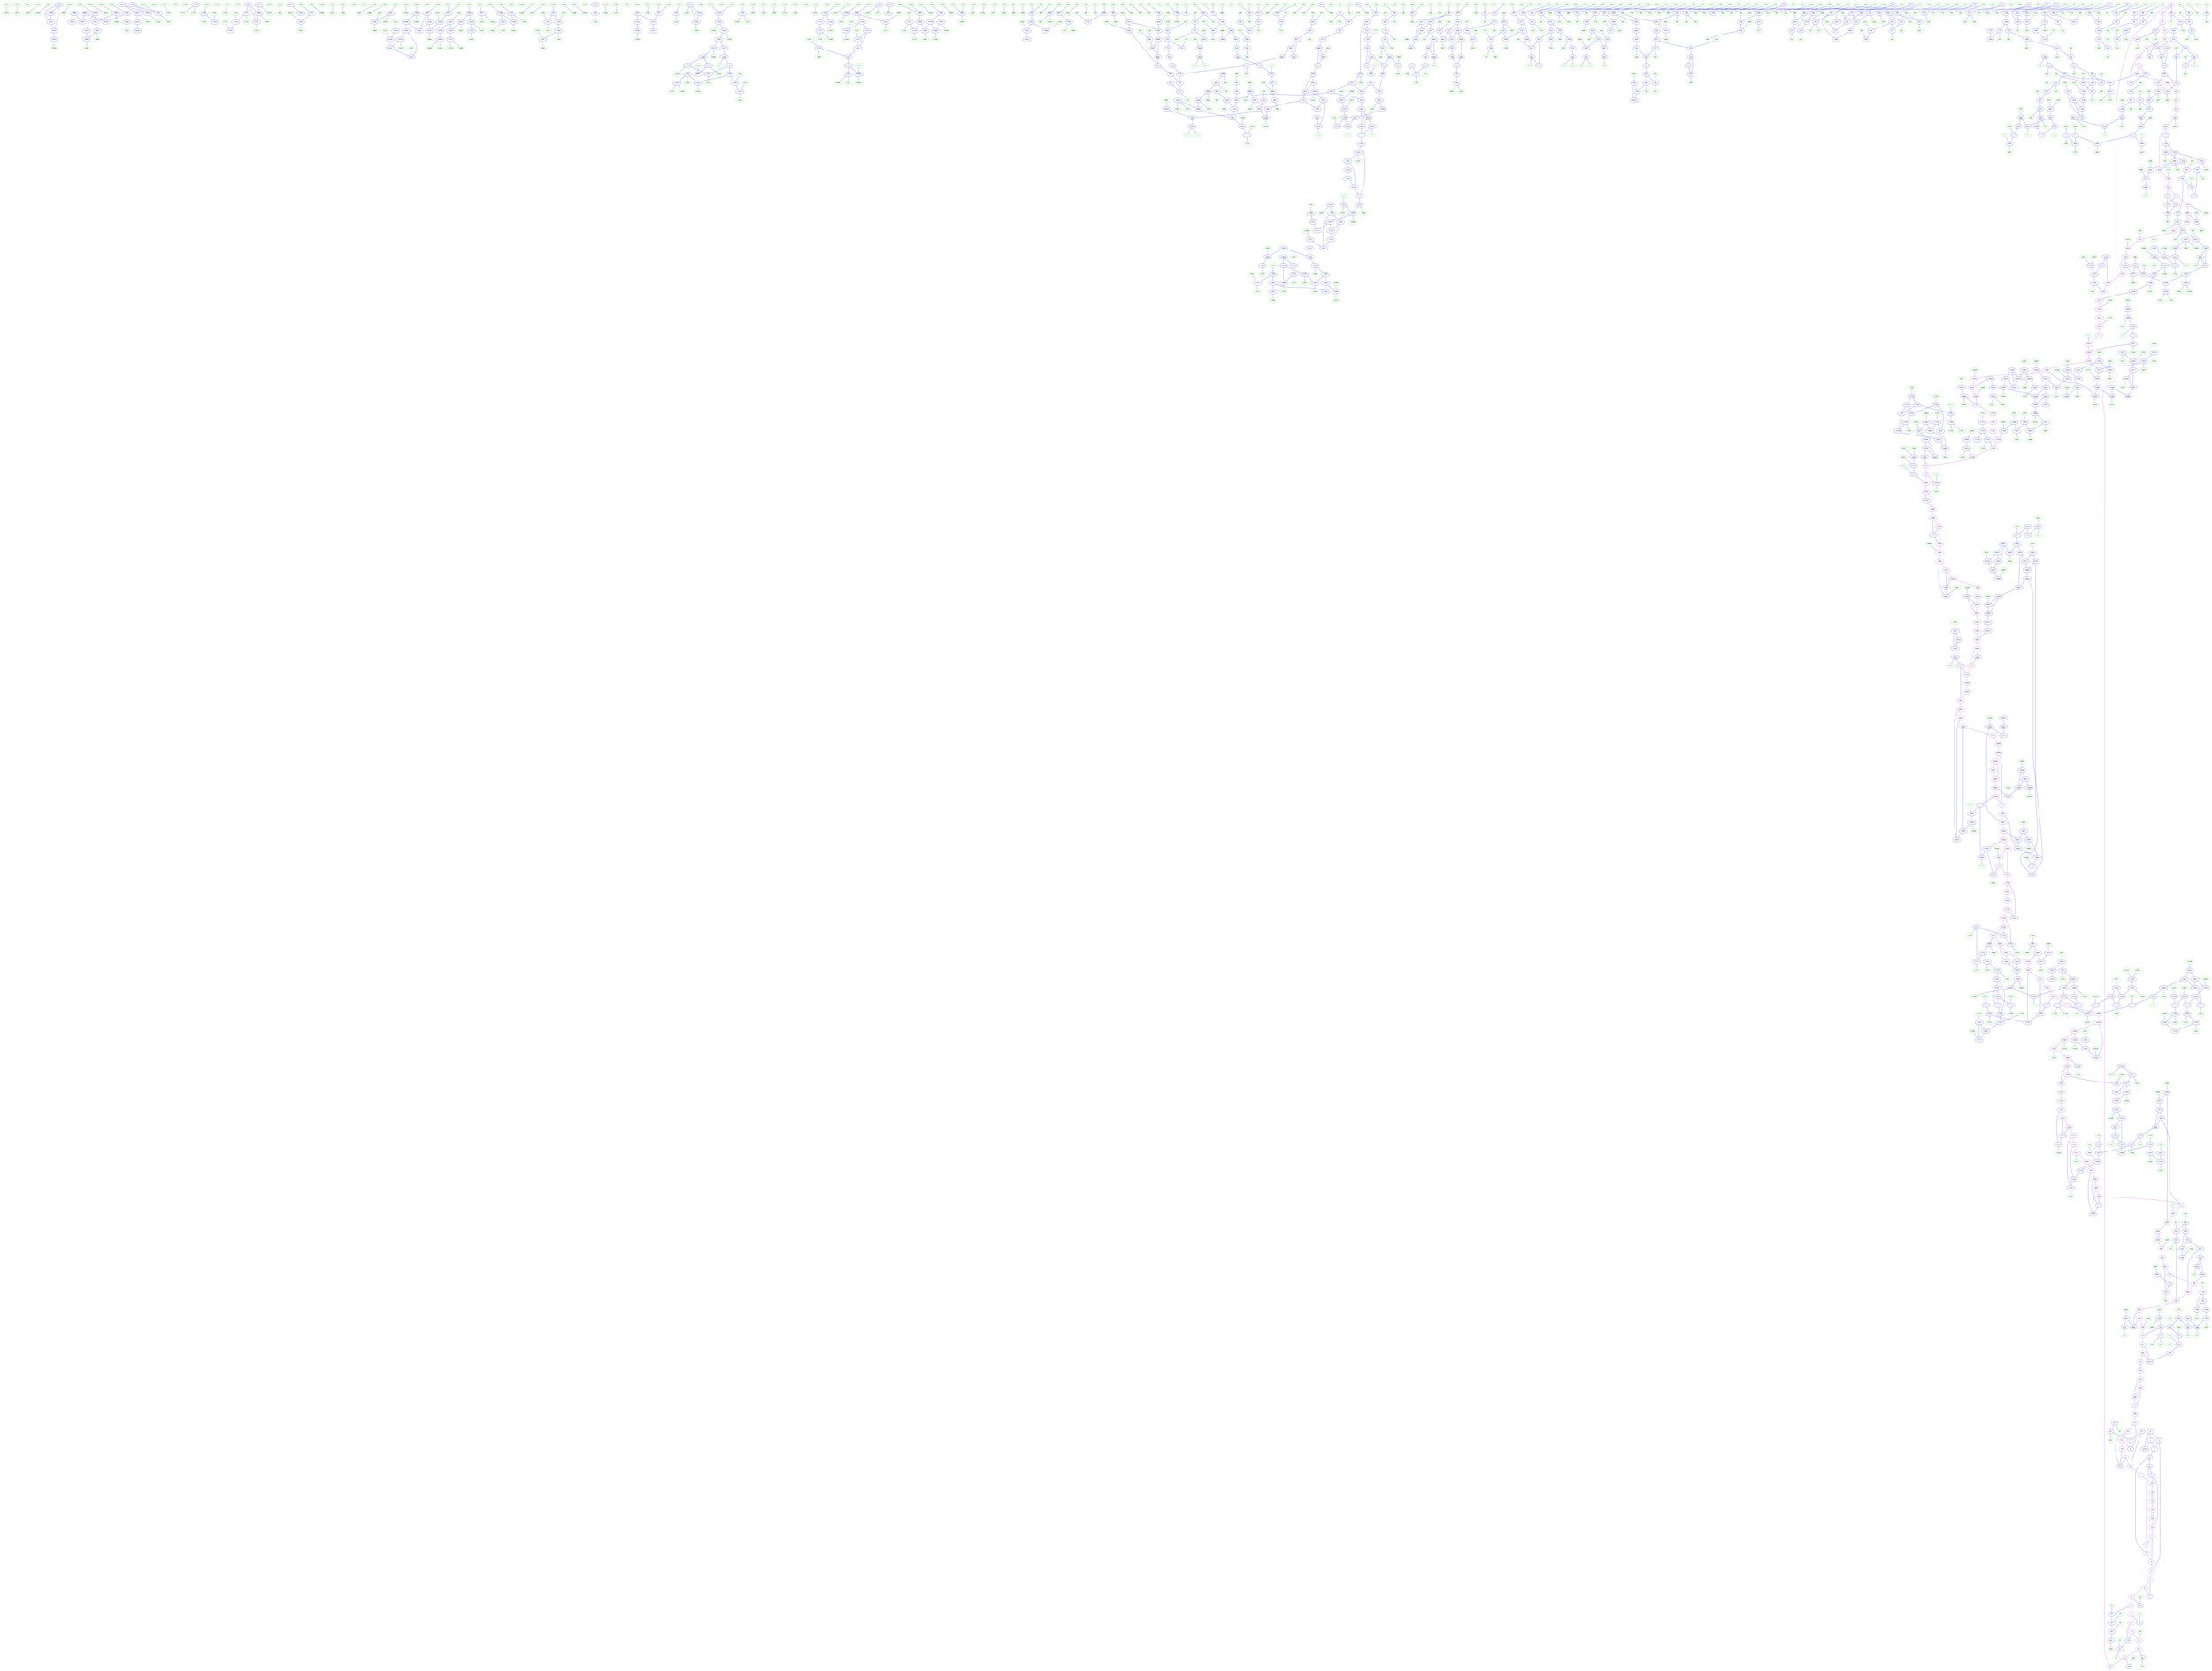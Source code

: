 digraph{
subgraph cluster_0 {
color = white
X99Y364I0 [label="0", pos="99,364!", color="blue"]
X100Y363I0 [label="1", pos="100,363!", color="blue"]
X100Y365I0 [label="2", pos="100,365!", color="blue"]
X101Y364I0 [label="3", pos="101,364!", color="blue"]
X104Y371I0 [label="4", pos="104,371!", color="purple"]
X105Y351I0 [label="5", pos="105,351!", color="purple"]
X106Y349I0 [label="6", pos="106,349!", color="purple"]
X106Y350I0 [label="7", pos="106,350!", color="blue"]
X107Y374I0 [label="8", pos="107,374!", color="purple"]
X109Y304I0 [label="9", pos="109,304!", color="purple"]
X109Y321I0 [label="10", pos="109,321!", color="purple"]
X109Y339I0 [label="11", pos="109,339!", color="purple"]
X112Y379I0 [label="12", pos="112,379!", color="purple"]
X114Y373I0 [label="13", pos="114,373!", color="purple"]
X115Y371I0 [label="14", pos="115,371!", color="blue"]
X116Y294I0 [label="15", pos="116,294!", color="purple"]
X116Y299I0 [label="16", pos="116,299!", color="purple"]
X116Y375I0 [label="17", pos="116,375!", color="purple"]
X116Y380I0 [label="18", pos="116,380!", color="purple"]
X117Y297I0 [label="19", pos="117,297!", color="blue"]
X117Y373I0 [label="20", pos="117,373!", color="blue"]
X118Y319I0 [label="21", pos="118,319!", color="green"]
X119Y317I0 [label="22", pos="119,317!", color="blue"]
X120Y306I0 [label="23", pos="120,306!", color="green"]
X120Y337I0 [label="24", pos="120,337!", color="green"]
X120Y377I0 [label="25", pos="120,377!", color="purple"]
X121Y290I0 [label="26", pos="121,290!", color="green"]
X121Y335I0 [label="27", pos="121,335!", color="blue"]
X121Y375I0 [label="28", pos="121,375!", color="blue"]
X121Y385I0 [label="29", pos="121,385!", color="purple"]
X122Y273I0 [label="30", pos="122,273!", color="purple"]
X122Y306I0 [label="31", pos="122,306!", color="blue"]
X124Y353I0 [label="32", pos="124,353!", color="green"]
X124Y360I0 [label="33", pos="124,360!", color="green"]
X125Y351I0 [label="34", pos="125,351!", color="blue"]
X125Y389I0 [label="35", pos="125,389!", color="purple"]
X127Y391I0 [label="36", pos="127,391!", color="purple"]
X128Y287I0 [label="37", pos="128,287!", color="green"]
X128Y314I0 [label="38", pos="128,314!", color="green"]
X128Y361I0 [label="39", pos="128,361!", color="blue"]
X128Y364I0 [label="40", pos="128,364!", color="green"]
X132Y316I0 [label="41", pos="132,316!", color="green"]
X132Y391I0 [label="42", pos="132,391!", color="purple"]
X135Y258I0 [label="43", pos="135,258!", color="purple"]
X135Y261I0 [label="44", pos="135,261!", color="blue"]
X136Y297I0 [label="45", pos="136,297!", color="green"]
X136Y339I0 [label="46", pos="136,339!", color="green"]
X136Y351I0 [label="47", pos="136,351!", color="green"]
X137Y337I0 [label="48", pos="137,337!", color="blue"]
X137Y349I0 [label="49", pos="137,349!", color="blue"]
X138Y294I0 [label="50", pos="138,294!", color="blue"]
X142Y253I0 [label="51", pos="142,253!", color="purple"]
X143Y164I0 [label="52", pos="143,164!", color="purple"]
X143Y177I0 [label="53", pos="143,177!", color="purple"]
X143Y186I0 [label="54", pos="143,186!", color="purple"]
X143Y195I0 [label="55", pos="143,195!", color="purple"]
X143Y209I0 [label="56", pos="143,209!", color="purple"]
X143Y232I0 [label="57", pos="143,232!", color="purple"]
X144Y288I0 [label="58", pos="144,288!", color="green"]
X144Y345I0 [label="59", pos="144,345!", color="green"]
X145Y343I0 [label="60", pos="145,343!", color="blue"]
X146Y337I0 [label="61", pos="146,337!", color="green"]
X147Y161I0 [label="62", pos="147,161!", color="purple"]
X147Y162I0 [label="63", pos="147,162!", color="blue"]
X148Y289I0 [label="64", pos="148,289!", color="green"]
X148Y397I0 [label="65", pos="148,397!", color="purple"]
X150Y284I0 [label="66", pos="150,284!", color="green"]
X150Y374I0 [label="67", pos="150,374!", color="blue"]
X151Y201I0 [label="68", pos="151,201!", color="blue"]
X151Y281I0 [label="69", pos="151,281!", color="blue"]
X151Y374I0 [label="70", pos="151,374!", color="green"]
X152Y203I0 [label="71", pos="152,203!", color="green"]
X152Y400I0 [label="72", pos="152,400!", color="purple"]
X154Y392I0 [label="73", pos="154,392!", color="blue"]
X154Y395I0 [label="74", pos="154,395!", color="purple"]
X156Y374I0 [label="75", pos="156,374!", color="green"]
X156Y387I0 [label="76", pos="156,387!", color="blue"]
X156Y391I0 [label="77", pos="156,391!", color="blue"]
X156Y401I0 [label="78", pos="156,401!", color="purple"]
X156Y402I0 [label="79", pos="156,402!", color="blue"]
X158Y334I0 [label="80", pos="158,334!", color="green"]
X158Y373I0 [label="81", pos="158,373!", color="green"]
X158Y381I0 [label="82", pos="158,381!", color="green"]
X158Y404I0 [label="83", pos="158,404!", color="purple"]
X159Y219I0 [label="84", pos="159,219!", color="blue"]
X159Y371I0 [label="85", pos="159,371!", color="blue"]
X159Y379I0 [label="86", pos="159,379!", color="blue"]
X160Y221I0 [label="87", pos="160,221!", color="green"]
X160Y289I0 [label="88", pos="160,289!", color="green"]
X160Y334I0 [label="89", pos="160,334!", color="blue"]
X160Y337I0 [label="90", pos="160,337!", color="green"]
X160Y399I0 [label="91", pos="160,399!", color="purple"]
X161Y287I0 [label="92", pos="161,287!", color="blue"]
X161Y331I0 [label="93", pos="161,331!", color="blue"]
X161Y335I0 [label="94", pos="161,335!", color="blue"]
X161Y397I0 [label="95", pos="161,397!", color="blue"]
X162Y286I0 [label="96", pos="162,286!", color="blue"]
X162Y288I0 [label="97", pos="162,288!", color="blue"]
X162Y289I0 [label="98", pos="162,289!", color="green"]
X162Y385I0 [label="99", pos="162,385!", color="green"]
X162Y392I0 [label="100", pos="162,392!", color="green"]
X163Y374I0 [label="101", pos="163,374!", color="blue"]
X163Y383I0 [label="102", pos="163,383!", color="blue"]
X164Y286I0 [label="103", pos="164,286!", color="green"]
X164Y334I0 [label="104", pos="164,334!", color="green"]
X164Y362I0 [label="105", pos="164,362!", color="blue"]
X164Y370I0 [label="106", pos="164,370!", color="green"]
X165Y362I0 [label="107", pos="165,362!", color="green"]
X167Y291I0 [label="108", pos="167,291!", color="blue"]
X167Y343I0 [label="109", pos="167,343!", color="blue"]
X167Y344I0 [label="110", pos="167,344!", color="green"]
X168Y302I0 [label="111", pos="168,302!", color="green"]
X168Y404I0 [label="112", pos="168,404!", color="purple"]
X169Y259I0 [label="113", pos="169,259!", color="blue"]
X169Y265I0 [label="114", pos="169,265!", color="green"]
X169Y299I0 [label="115", pos="169,299!", color="blue"]
X169Y325I0 [label="116", pos="169,325!", color="blue"]
X172Y140I0 [label="117", pos="172,140!", color="purple"]
X172Y260I0 [label="118", pos="172,260!", color="green"]
X172Y268I0 [label="119", pos="172,268!", color="green"]
X172Y371I0 [label="120", pos="172,371!", color="green"]
X174Y366I0 [label="121", pos="174,366!", color="green"]
X174Y376I0 [label="122", pos="174,376!", color="green"]
X175Y290I0 [label="123", pos="175,290!", color="blue"]
X176Y142I0 [label="124", pos="176,142!", color="purple"]
X176Y286I0 [label="125", pos="176,286!", color="blue"]
X176Y365I0 [label="126", pos="176,365!", color="green"]
X177Y165I0 [label="127", pos="177,165!", color="blue"]
X177Y287I0 [label="128", pos="177,287!", color="blue"]
X177Y362I0 [label="129", pos="177,362!", color="blue"]
X177Y376I0 [label="130", pos="177,376!", color="blue"]
X178Y137I0 [label="131", pos="178,137!", color="blue"]
X178Y167I0 [label="132", pos="178,167!", color="green"]
X178Y335I0 [label="133", pos="178,335!", color="green"]
X178Y367I0 [label="134", pos="178,367!", color="green"]
X178Y384I0 [label="135", pos="178,384!", color="green"]
X179Y138I0 [label="136", pos="179,138!", color="blue"]
X179Y233I0 [label="137", pos="179,233!", color="blue"]
X179Y244I0 [label="138", pos="179,244!", color="blue"]
X179Y333I0 [label="139", pos="179,333!", color="blue"]
X180Y188I0 [label="140", pos="180,188!", color="green"]
X180Y236I0 [label="141", pos="180,236!", color="green"]
X180Y355I0 [label="142", pos="180,355!", color="green"]
X180Y364I0 [label="143", pos="180,364!", color="blue"]
X180Y380I0 [label="144", pos="180,380!", color="blue"]
X181Y207I0 [label="145", pos="181,207!", color="blue"]
X181Y353I0 [label="146", pos="181,353!", color="blue"]
X182Y209I0 [label="147", pos="182,209!", color="green"]
X182Y398I0 [label="148", pos="182,398!", color="green"]
X182Y406I0 [label="149", pos="182,406!", color="purple"]
X183Y381I0 [label="150", pos="183,381!", color="blue"]
X184Y303I0 [label="151", pos="184,303!", color="green"]
X184Y393I0 [label="152", pos="184,393!", color="green"]
X185Y181I0 [label="153", pos="185,181!", color="blue"]
X186Y183I0 [label="154", pos="186,183!", color="green"]
X186Y361I0 [label="155", pos="186,361!", color="green"]
X186Y408I0 [label="156", pos="186,408!", color="purple"]
X187Y387I0 [label="157", pos="187,387!", color="blue"]
X188Y325I0 [label="158", pos="188,325!", color="green"]
X188Y344I0 [label="159", pos="188,344!", color="green"]
X188Y410I0 [label="160", pos="188,410!", color="purple"]
X189Y211I0 [label="161", pos="189,211!", color="blue"]
X189Y317I0 [label="162", pos="189,317!", color="green"]
X190Y213I0 [label="163", pos="190,213!", color="green"]
X190Y233I0 [label="164", pos="190,233!", color="blue"]
X190Y388I0 [label="165", pos="190,388!", color="green"]
X190Y396I0 [label="166", pos="190,396!", color="blue"]
X191Y398I0 [label="167", pos="191,398!", color="green"]
X191Y406I0 [label="168", pos="191,406!", color="purple"]
X192Y297I0 [label="169", pos="192,297!", color="green"]
X192Y310I0 [label="170", pos="192,310!", color="blue"]
X192Y313I0 [label="171", pos="192,313!", color="green"]
X192Y380I0 [label="172", pos="192,380!", color="green"]
X192Y382I0 [label="173", pos="192,382!", color="green"]
X193Y235I0 [label="174", pos="193,235!", color="blue"]
X193Y238I0 [label="175", pos="193,238!", color="blue"]
X193Y310I0 [label="176", pos="193,310!", color="green"]
X193Y321I0 [label="177", pos="193,321!", color="green"]
X193Y323I0 [label="178", pos="193,323!", color="blue"]
X194Y228I0 [label="179", pos="194,228!", color="blue"]
X194Y236I0 [label="180", pos="194,236!", color="blue"]
X194Y302I0 [label="181", pos="194,302!", color="green"]
X194Y326I0 [label="182", pos="194,326!", color="blue"]
X194Y360I0 [label="183", pos="194,360!", color="blue"]
X194Y380I0 [label="184", pos="194,380!", color="blue"]
X194Y389I0 [label="185", pos="194,389!", color="green"]
X194Y392I0 [label="186", pos="194,392!", color="green"]
X194Y398I0 [label="187", pos="194,398!", color="green"]
X195Y227I0 [label="188", pos="195,227!", color="blue"]
X195Y325I0 [label="189", pos="195,325!", color="blue"]
X195Y342I0 [label="190", pos="195,342!", color="blue"]
X195Y363I0 [label="191", pos="195,363!", color="blue"]
X195Y382I0 [label="192", pos="195,382!", color="blue"]
X195Y387I0 [label="193", pos="195,387!", color="blue"]
X196Y231I0 [label="194", pos="196,231!", color="green"]
X196Y234I0 [label="195", pos="196,234!", color="green"]
X196Y250I0 [label="196", pos="196,250!", color="green"]
X196Y343I0 [label="197", pos="196,343!", color="blue"]
X196Y358I0 [label="198", pos="196,358!", color="blue"]
X196Y394I0 [label="199", pos="196,394!", color="blue"]
X197Y175I0 [label="200", pos="197,175!", color="blue"]
X197Y222I0 [label="201", pos="197,222!", color="green"]
X197Y267I0 [label="202", pos="197,267!", color="blue"]
X197Y358I0 [label="203", pos="197,358!", color="green"]
X197Y364I0 [label="204", pos="197,364!", color="green"]
X198Y269I0 [label="205", pos="198,269!", color="blue"]
X198Y401I0 [label="206", pos="198,401!", color="blue"]
X198Y414I0 [label="207", pos="198,414!", color="purple"]
X199Y246I0 [label="208", pos="199,246!", color="green"]
X199Y248I0 [label="209", pos="199,248!", color="green"]
X199Y266I0 [label="210", pos="199,266!", color="blue"]
X200Y211I0 [label="211", pos="200,211!", color="green"]
X200Y212I0 [label="212", pos="200,212!", color="blue"]
X200Y225I0 [label="213", pos="200,225!", color="blue"]
X200Y228I0 [label="214", pos="200,228!", color="green"]
X200Y298I0 [label="215", pos="200,298!", color="blue"]
X200Y349I0 [label="216", pos="200,349!", color="green"]
X201Y203I0 [label="217", pos="201,203!", color="blue"]
X201Y212I0 [label="218", pos="201,212!", color="green"]
X201Y237I0 [label="219", pos="201,237!", color="green"]
X201Y265I0 [label="220", pos="201,265!", color="green"]
X201Y268I0 [label="221", pos="201,268!", color="blue"]
X202Y194I0 [label="222", pos="202,194!", color="green"]
X202Y205I0 [label="223", pos="202,205!", color="green"]
X202Y291I0 [label="224", pos="202,291!", color="green"]
X202Y321I0 [label="225", pos="202,321!", color="blue"]
X202Y324I0 [label="226", pos="202,324!", color="green"]
X202Y335I0 [label="227", pos="202,335!", color="green"]
X202Y370I0 [label="228", pos="202,370!", color="green"]
X202Y376I0 [label="229", pos="202,376!", color="green"]
X202Y417I0 [label="230", pos="202,417!", color="purple"]
X202Y418I0 [label="231", pos="202,418!", color="purple"]
X203Y177I0 [label="232", pos="203,177!", color="blue"]
X203Y186I0 [label="233", pos="203,186!", color="blue"]
X203Y219I0 [label="234", pos="203,219!", color="green"]
X203Y221I0 [label="235", pos="203,221!", color="blue"]
X203Y289I0 [label="236", pos="203,289!", color="blue"]
X203Y359I0 [label="237", pos="203,359!", color="green"]
X204Y128I0 [label="238", pos="204,128!", color="green"]
X204Y130I0 [label="239", pos="204,130!", color="blue"]
X204Y182I0 [label="240", pos="204,182!", color="green"]
X204Y222I0 [label="241", pos="204,222!", color="blue"]
X204Y307I0 [label="242", pos="204,307!", color="green"]
X204Y393I0 [label="243", pos="204,393!", color="green"]
X204Y397I0 [label="244", pos="204,397!", color="green"]
X204Y417I0 [label="245", pos="204,417!", color="purple"]
X205Y153I0 [label="246", pos="205,153!", color="blue"]
X205Y222I0 [label="247", pos="205,222!", color="green"]
X205Y305I0 [label="248", pos="205,305!", color="blue"]
X205Y369I0 [label="249", pos="205,369!", color="blue"]
X205Y388I0 [label="250", pos="205,388!", color="blue"]
X205Y391I0 [label="251", pos="205,391!", color="blue"]
X205Y413I0 [label="252", pos="205,413!", color="blue"]
X206Y155I0 [label="253", pos="206,155!", color="green"]
X206Y200I0 [label="254", pos="206,200!", color="green"]
X207Y182I0 [label="255", pos="207,182!", color="blue"]
X207Y207I0 [label="256", pos="207,207!", color="green"]
X207Y352I0 [label="257", pos="207,352!", color="green"]
X207Y399I0 [label="258", pos="207,399!", color="blue"]
X208Y184I0 [label="259", pos="208,184!", color="blue"]
X208Y200I0 [label="260", pos="208,200!", color="green"]
X208Y316I0 [label="261", pos="208,316!", color="green"]
X208Y318I0 [label="262", pos="208,318!", color="green"]
X208Y338I0 [label="263", pos="208,338!", color="blue"]
X208Y377I0 [label="264", pos="208,377!", color="green"]
X208Y394I0 [label="265", pos="208,394!", color="green"]
X208Y406I0 [label="266", pos="208,406!", color="green"]
X208Y416I0 [label="267", pos="208,416!", color="purple"]
X209Y186I0 [label="268", pos="209,186!", color="blue"]
X209Y238I0 [label="269", pos="209,238!", color="blue"]
X209Y265I0 [label="270", pos="209,265!", color="green"]
X209Y337I0 [label="271", pos="209,337!", color="blue"]
X209Y375I0 [label="272", pos="209,375!", color="blue"]
X210Y223I0 [label="273", pos="210,223!", color="green"]
X210Y244I0 [label="274", pos="210,244!", color="blue"]
X210Y269I0 [label="275", pos="210,269!", color="green"]
X210Y316I0 [label="276", pos="210,316!", color="blue"]
X210Y318I0 [label="277", pos="210,318!", color="blue"]
X210Y376I0 [label="278", pos="210,376!", color="blue"]
X210Y407I0 [label="279", pos="210,407!", color="green"]
X211Y200I0 [label="280", pos="211,200!", color="blue"]
X211Y221I0 [label="281", pos="211,221!", color="blue"]
X211Y335I0 [label="282", pos="211,335!", color="blue"]
X211Y376I0 [label="283", pos="211,376!", color="green"]
X212Y175I0 [label="284", pos="212,175!", color="blue"]
X212Y192I0 [label="285", pos="212,192!", color="green"]
X212Y194I0 [label="286", pos="212,194!", color="green"]
X212Y287I0 [label="287", pos="212,287!", color="green"]
X212Y307I0 [label="288", pos="212,307!", color="green"]
X212Y336I0 [label="289", pos="212,336!", color="blue"]
X212Y343I0 [label="290", pos="212,343!", color="blue"]
X212Y392I0 [label="291", pos="212,392!", color="green"]
X212Y409I0 [label="292", pos="212,409!", color="green"]
X213Y192I0 [label="293", pos="213,192!", color="green"]
X213Y198I0 [label="294", pos="213,198!", color="blue"]
X213Y305I0 [label="295", pos="213,305!", color="blue"]
X213Y339I0 [label="296", pos="213,339!", color="blue"]
X214Y206I0 [label="297", pos="214,206!", color="blue"]
X214Y235I0 [label="298", pos="214,235!", color="blue"]
X214Y254I0 [label="299", pos="214,254!", color="green"]
X214Y398I0 [label="300", pos="214,398!", color="green"]
X215Y127I0 [label="301", pos="215,127!", color="blue"]
X215Y349I0 [label="302", pos="215,349!", color="blue"]
X215Y365I0 [label="303", pos="215,365!", color="blue"]
X216Y129I0 [label="304", pos="216,129!", color="green"]
X216Y176I0 [label="305", pos="216,176!", color="green"]
X216Y179I0 [label="306", pos="216,179!", color="blue"]
X216Y230I0 [label="307", pos="216,230!", color="blue"]
X216Y263I0 [label="308", pos="216,263!", color="green"]
X216Y331I0 [label="309", pos="216,331!", color="green"]
X216Y334I0 [label="310", pos="216,334!", color="green"]
X217Y398I0 [label="311", pos="217,398!", color="green"]
X218Y132I0 [label="312", pos="218,132!", color="green"]
X218Y157I0 [label="313", pos="218,157!", color="green"]
X218Y234I0 [label="314", pos="218,234!", color="green"]
X218Y338I0 [label="315", pos="218,338!", color="green"]
X218Y348I0 [label="316", pos="218,348!", color="green"]
X218Y355I0 [label="317", pos="218,355!", color="green"]
X218Y367I0 [label="318", pos="218,367!", color="green"]
X218Y408I0 [label="319", pos="218,408!", color="blue"]
X218Y418I0 [label="320", pos="218,418!", color="purple"]
X220Y139I0 [label="321", pos="220,139!", color="blue"]
X220Y219I0 [label="322", pos="220,219!", color="green"]
X220Y261I0 [label="323", pos="220,261!", color="green"]
X220Y304I0 [label="324", pos="220,304!", color="green"]
X220Y311I0 [label="325", pos="220,311!", color="green"]
X221Y257I0 [label="326", pos="221,257!", color="blue"]
X221Y412I0 [label="327", pos="221,412!", color="green"]
X222Y117I0 [label="328", pos="222,117!", color="blue"]
X222Y134I0 [label="329", pos="222,134!", color="green"]
X222Y190I0 [label="330", pos="222,190!", color="blue"]
X222Y240I0 [label="331", pos="222,240!", color="green"]
X222Y315I0 [label="332", pos="222,315!", color="green"]
X222Y368I0 [label="333", pos="222,368!", color="green"]
X222Y408I0 [label="334", pos="222,408!", color="blue"]
X222Y409I0 [label="335", pos="222,409!", color="green"]
X222Y412I0 [label="336", pos="222,412!", color="green"]
X223Y175I0 [label="337", pos="223,175!", color="green"]
X223Y189I0 [label="338", pos="223,189!", color="blue"]
X224Y120I0 [label="339", pos="224,120!", color="green"]
X224Y133I0 [label="340", pos="224,133!", color="green"]
X224Y145I0 [label="341", pos="224,145!", color="green"]
X224Y204I0 [label="342", pos="224,204!", color="green"]
X224Y349I0 [label="343", pos="224,349!", color="blue"]
X224Y414I0 [label="344", pos="224,414!", color="green"]
X224Y418I0 [label="345", pos="224,418!", color="purple"]
X225Y175I0 [label="346", pos="225,175!", color="blue"]
X225Y195I0 [label="347", pos="225,195!", color="blue"]
X225Y408I0 [label="348", pos="225,408!", color="green"]
X226Y130I0 [label="349", pos="226,130!", color="blue"]
X226Y146I0 [label="350", pos="226,146!", color="green"]
X226Y161I0 [label="351", pos="226,161!", color="green"]
X226Y190I0 [label="352", pos="226,190!", color="blue"]
X226Y197I0 [label="353", pos="226,197!", color="blue"]
X226Y202I0 [label="354", pos="226,202!", color="blue"]
X226Y231I0 [label="355", pos="226,231!", color="blue"]
X226Y243I0 [label="356", pos="226,243!", color="green"]
X226Y251I0 [label="357", pos="226,251!", color="blue"]
X226Y261I0 [label="358", pos="226,261!", color="blue"]
X226Y392I0 [label="359", pos="226,392!", color="green"]
X227Y190I0 [label="360", pos="227,190!", color="green"]
X227Y254I0 [label="361", pos="227,254!", color="blue"]
X227Y259I0 [label="362", pos="227,259!", color="blue"]
X228Y117I0 [label="363", pos="228,117!", color="blue"]
X228Y148I0 [label="364", pos="228,148!", color="green"]
X228Y174I0 [label="365", pos="228,174!", color="green"]
X228Y181I0 [label="366", pos="228,181!", color="green"]
X228Y196I0 [label="367", pos="228,196!", color="green"]
X228Y234I0 [label="368", pos="228,234!", color="green"]
X228Y239I0 [label="369", pos="228,239!", color="green"]
X228Y240I0 [label="370", pos="228,240!", color="green"]
X228Y255I0 [label="371", pos="228,255!", color="blue"]
X229Y213I0 [label="372", pos="229,213!", color="blue"]
X229Y243I0 [label="373", pos="229,243!", color="green"]
X229Y244I0 [label="374", pos="229,244!", color="green"]
X230Y172I0 [label="375", pos="230,172!", color="green"]
X230Y186I0 [label="376", pos="230,186!", color="green"]
X230Y221I0 [label="377", pos="230,221!", color="green"]
X230Y223I0 [label="378", pos="230,223!", color="green"]
X230Y240I0 [label="379", pos="230,240!", color="green"]
X230Y290I0 [label="380", pos="230,290!", color="blue"]
X230Y358I0 [label="381", pos="230,358!", color="green"]
X230Y412I0 [label="382", pos="230,412!", color="green"]
X231Y167I0 [label="383", pos="231,167!", color="blue"]
X232Y204I0 [label="384", pos="232,204!", color="green"]
X232Y286I0 [label="385", pos="232,286!", color="green"]
X232Y377I0 [label="386", pos="232,377!", color="blue"]
X232Y380I0 [label="387", pos="232,380!", color="green"]
X233Y105I0 [label="388", pos="233,105!", color="purple"]
X233Y171I0 [label="389", pos="233,171!", color="blue"]
X233Y211I0 [label="390", pos="233,211!", color="blue"]
X233Y412I0 [label="391", pos="233,412!", color="blue"]
X233Y417I0 [label="392", pos="233,417!", color="purple"]
X234Y131I0 [label="393", pos="234,131!", color="green"]
X234Y165I0 [label="394", pos="234,165!", color="green"]
X234Y187I0 [label="395", pos="234,187!", color="green"]
X234Y191I0 [label="396", pos="234,191!", color="green"]
X234Y263I0 [label="397", pos="234,263!", color="green"]
X234Y289I0 [label="398", pos="234,289!", color="blue"]
X234Y293I0 [label="399", pos="234,293!", color="green"]
X234Y367I0 [label="400", pos="234,367!", color="green"]
X234Y368I0 [label="401", pos="234,368!", color="blue"]
X234Y371I0 [label="402", pos="234,371!", color="green"]
X234Y409I0 [label="403", pos="234,409!", color="blue"]
X234Y413I0 [label="404", pos="234,413!", color="blue"]
X235Y159I0 [label="405", pos="235,159!", color="blue"]
X235Y209I0 [label="406", pos="235,209!", color="blue"]
X235Y237I0 [label="407", pos="235,237!", color="blue"]
X235Y247I0 [label="408", pos="235,247!", color="blue"]
X235Y291I0 [label="409", pos="235,291!", color="blue"]
X235Y369I0 [label="410", pos="235,369!", color="blue"]
X236Y143I0 [label="411", pos="236,143!", color="blue"]
X236Y298I0 [label="412", pos="236,298!", color="blue"]
X236Y410I0 [label="413", pos="236,410!", color="green"]
X237Y155I0 [label="414", pos="237,155!", color="blue"]
X237Y267I0 [label="415", pos="237,267!", color="blue"]
X237Y271I0 [label="416", pos="237,271!", color="green"]
X237Y297I0 [label="417", pos="237,297!", color="green"]
X238Y100I0 [label="418", pos="238,100!", color="purple"]
X238Y101I0 [label="419", pos="238,101!", color="purple"]
X238Y110I0 [label="420", pos="238,110!", color="purple"]
X238Y116I0 [label="421", pos="238,116!", color="blue"]
X238Y144I0 [label="422", pos="238,144!", color="green"]
X238Y210I0 [label="423", pos="238,210!", color="blue"]
X238Y246I0 [label="424", pos="238,246!", color="green"]
X238Y269I0 [label="425", pos="238,269!", color="blue"]
X238Y283I0 [label="426", pos="238,283!", color="blue"]
X238Y286I0 [label="427", pos="238,286!", color="green"]
X238Y356I0 [label="428", pos="238,356!", color="blue"]
X239Y209I0 [label="429", pos="239,209!", color="blue"]
X239Y325I0 [label="430", pos="239,325!", color="blue"]
X240Y112I0 [label="431", pos="240,112!", color="blue"]
X240Y156I0 [label="432", pos="240,156!", color="green"]
X240Y191I0 [label="433", pos="240,191!", color="green"]
X240Y257I0 [label="434", pos="240,257!", color="green"]
X240Y342I0 [label="435", pos="240,342!", color="green"]
X240Y374I0 [label="436", pos="240,374!", color="green"]
X240Y408I0 [label="437", pos="240,408!", color="green"]
X241Y255I0 [label="438", pos="241,255!", color="blue"]
X241Y417I0 [label="439", pos="241,417!", color="purple"]
X242Y106I0 [label="440", pos="242,106!", color="purple"]
X242Y127I0 [label="441", pos="242,127!", color="blue"]
X242Y210I0 [label="442", pos="242,210!", color="green"]
X242Y264I0 [label="443", pos="242,264!", color="green"]
X242Y403I0 [label="444", pos="242,403!", color="blue"]
X243Y250I0 [label="445", pos="243,250!", color="green"]
X243Y408I0 [label="446", pos="243,408!", color="blue"]
X244Y178I0 [label="447", pos="244,178!", color="green"]
X244Y189I0 [label="448", pos="244,189!", color="green"]
X244Y303I0 [label="449", pos="244,303!", color="green"]
X244Y341I0 [label="450", pos="244,341!", color="green"]
X245Y112I0 [label="451", pos="245,112!", color="blue"]
X245Y115I0 [label="452", pos="245,115!", color="green"]
X245Y250I0 [label="453", pos="245,250!", color="blue"]
X246Y136I0 [label="454", pos="246,136!", color="green"]
X246Y150I0 [label="455", pos="246,150!", color="green"]
X246Y157I0 [label="456", pos="246,157!", color="green"]
X246Y165I0 [label="457", pos="246,165!", color="green"]
X246Y227I0 [label="458", pos="246,227!", color="blue"]
X246Y252I0 [label="459", pos="246,252!", color="blue"]
X246Y300I0 [label="460", pos="246,300!", color="green"]
X246Y347I0 [label="461", pos="246,347!", color="green"]
X246Y350I0 [label="462", pos="246,350!", color="green"]
X246Y356I0 [label="463", pos="246,356!", color="blue"]
X246Y382I0 [label="464", pos="246,382!", color="blue"]
X247Y90I0 [label="465", pos="247,90!", color="purple"]
X247Y163I0 [label="466", pos="247,163!", color="blue"]
X247Y199I0 [label="467", pos="247,199!", color="blue"]
X247Y209I0 [label="468", pos="247,209!", color="blue"]
X247Y220I0 [label="469", pos="247,220!", color="green"]
X247Y256I0 [label="470", pos="247,256!", color="green"]
X247Y264I0 [label="471", pos="247,264!", color="green"]
X247Y288I0 [label="472", pos="247,288!", color="blue"]
X247Y345I0 [label="473", pos="247,345!", color="blue"]
X247Y355I0 [label="474", pos="247,355!", color="blue"]
X248Y112I0 [label="475", pos="248,112!", color="green"]
X248Y117I0 [label="476", pos="248,117!", color="green"]
X248Y132I0 [label="477", pos="248,132!", color="blue"]
X248Y191I0 [label="478", pos="248,191!", color="green"]
X248Y201I0 [label="479", pos="248,201!", color="green"]
X248Y206I0 [label="480", pos="248,206!", color="green"]
X248Y281I0 [label="481", pos="248,281!", color="blue"]
X248Y293I0 [label="482", pos="248,293!", color="green"]
X248Y309I0 [label="483", pos="248,309!", color="green"]
X248Y382I0 [label="484", pos="248,382!", color="blue"]
X249Y108I0 [label="485", pos="249,108!", color="green"]
X249Y109I0 [label="486", pos="249,109!", color="green"]
X249Y136I0 [label="487", pos="249,136!", color="blue"]
X249Y189I0 [label="488", pos="249,189!", color="blue"]
X249Y291I0 [label="489", pos="249,291!", color="blue"]
X250Y104I0 [label="490", pos="250,104!", color="green"]
X250Y165I0 [label="491", pos="250,165!", color="blue"]
X250Y176I0 [label="492", pos="250,176!", color="blue"]
X250Y298I0 [label="493", pos="250,298!", color="green"]
X250Y414I0 [label="494", pos="250,414!", color="blue"]
X251Y141I0 [label="495", pos="251,141!", color="blue"]
X252Y176I0 [label="496", pos="252,176!", color="green"]
X252Y349I0 [label="497", pos="252,349!", color="green"]
X252Y390I0 [label="498", pos="252,390!", color="green"]
X252Y396I0 [label="499", pos="252,396!", color="green"]
X252Y404I0 [label="500", pos="252,404!", color="blue"]
X253Y86I0 [label="501", pos="253,86!", color="purple"]
X253Y163I0 [label="502", pos="253,163!", color="blue"]
X253Y303I0 [label="503", pos="253,303!", color="blue"]
X253Y311I0 [label="504", pos="253,311!", color="green"]
X253Y381I0 [label="505", pos="253,381!", color="blue"]
X253Y417I0 [label="506", pos="253,417!", color="purple"]
X254Y142I0 [label="507", pos="254,142!", color="green"]
X254Y152I0 [label="508", pos="254,152!", color="blue"]
X254Y155I0 [label="509", pos="254,155!", color="blue"]
X254Y159I0 [label="510", pos="254,159!", color="blue"]
X254Y166I0 [label="511", pos="254,166!", color="green"]
X254Y243I0 [label="512", pos="254,243!", color="green"]
X254Y300I0 [label="513", pos="254,300!", color="green"]
X254Y358I0 [label="514", pos="254,358!", color="blue"]
X254Y412I0 [label="515", pos="254,412!", color="green"]
X255Y405I0 [label="516", pos="255,405!", color="blue"]
X256Y88I0 [label="517", pos="256,88!", color="blue"]
X256Y200I0 [label="518", pos="256,200!", color="blue"]
X256Y234I0 [label="519", pos="256,234!", color="green"]
X256Y257I0 [label="520", pos="256,257!", color="blue"]
X256Y269I0 [label="521", pos="256,269!", color="green"]
X256Y336I0 [label="522", pos="256,336!", color="green"]
X256Y361I0 [label="523", pos="256,361!", color="blue"]
X256Y400I0 [label="524", pos="256,400!", color="green"]
X256Y403I0 [label="525", pos="256,403!", color="blue"]
X257Y132I0 [label="526", pos="257,132!", color="green"]
X257Y151I0 [label="527", pos="257,151!", color="green"]
X257Y190I0 [label="528", pos="257,190!", color="green"]
X257Y231I0 [label="529", pos="257,231!", color="blue"]
X257Y312I0 [label="530", pos="257,312!", color="green"]
X257Y384I0 [label="531", pos="257,384!", color="blue"]
X258Y88I0 [label="532", pos="258,88!", color="blue"]
X258Y132I0 [label="533", pos="258,132!", color="blue"]
X258Y190I0 [label="534", pos="258,190!", color="blue"]
X258Y259I0 [label="535", pos="258,259!", color="blue"]
X258Y308I0 [label="536", pos="258,308!", color="green"]
X258Y359I0 [label="537", pos="258,359!", color="blue"]
X259Y401I0 [label="538", pos="259,401!", color="blue"]
X260Y172I0 [label="539", pos="260,172!", color="green"]
X260Y187I0 [label="540", pos="260,187!", color="blue"]
X260Y220I0 [label="541", pos="260,220!", color="green"]
X260Y233I0 [label="542", pos="260,233!", color="blue"]
X260Y241I0 [label="543", pos="260,241!", color="green"]
X260Y281I0 [label="544", pos="260,281!", color="green"]
X260Y334I0 [label="545", pos="260,334!", color="green"]
X261Y279I0 [label="546", pos="261,279!", color="blue"]
X262Y143I0 [label="547", pos="262,143!", color="blue"]
X262Y146I0 [label="548", pos="262,146!", color="green"]
X262Y188I0 [label="549", pos="262,188!", color="green"]
X262Y220I0 [label="550", pos="262,220!", color="blue"]
X262Y234I0 [label="551", pos="262,234!", color="green"]
X262Y257I0 [label="552", pos="262,257!", color="blue"]
X263Y198I0 [label="553", pos="263,198!", color="green"]
X263Y220I0 [label="554", pos="263,220!", color="green"]
X263Y290I0 [label="555", pos="263,290!", color="blue"]
X263Y334I0 [label="556", pos="263,334!", color="green"]
X263Y379I0 [label="557", pos="263,379!", color="blue"]
X263Y381I0 [label="558", pos="263,381!", color="blue"]
X264Y114I0 [label="559", pos="264,114!", color="green"]
X264Y118I0 [label="560", pos="264,118!", color="green"]
X264Y126I0 [label="561", pos="264,126!", color="green"]
X264Y151I0 [label="562", pos="264,151!", color="green"]
X264Y152I0 [label="563", pos="264,152!", color="green"]
X264Y252I0 [label="564", pos="264,252!", color="blue"]
X264Y260I0 [label="565", pos="264,260!", color="blue"]
X264Y306I0 [label="566", pos="264,306!", color="blue"]
X264Y331I0 [label="567", pos="264,331!", color="blue"]
X264Y376I0 [label="568", pos="264,376!", color="green"]
X264Y394I0 [label="569", pos="264,394!", color="green"]
X265Y100I0 [label="570", pos="265,100!", color="blue"]
X265Y163I0 [label="571", pos="265,163!", color="green"]
X265Y179I0 [label="572", pos="265,179!", color="green"]
X265Y235I0 [label="573", pos="265,235!", color="green"]
X266Y136I0 [label="574", pos="266,136!", color="green"]
X266Y159I0 [label="575", pos="266,159!", color="green"]
X267Y133I0 [label="576", pos="267,133!", color="blue"]
X267Y333I0 [label="577", pos="267,333!", color="blue"]
X267Y336I0 [label="578", pos="267,336!", color="blue"]
X268Y189I0 [label="579", pos="268,189!", color="green"]
X268Y195I0 [label="580", pos="268,195!", color="green"]
X268Y274I0 [label="581", pos="268,274!", color="blue"]
X268Y276I0 [label="582", pos="268,276!", color="green"]
X268Y293I0 [label="583", pos="268,293!", color="green"]
X268Y334I0 [label="584", pos="268,334!", color="blue"]
X268Y366I0 [label="585", pos="268,366!", color="green"]
X269Y156I0 [label="586", pos="269,156!", color="blue"]
X269Y310I0 [label="587", pos="269,310!", color="green"]
X270Y91I0 [label="588", pos="270,91!", color="blue"]
X270Y108I0 [label="589", pos="270,108!", color="blue"]
X270Y178I0 [label="590", pos="270,178!", color="blue"]
X270Y198I0 [label="591", pos="270,198!", color="green"]
X270Y234I0 [label="592", pos="270,234!", color="green"]
X270Y269I0 [label="593", pos="270,269!", color="green"]
X270Y290I0 [label="594", pos="270,290!", color="green"]
X270Y307I0 [label="595", pos="270,307!", color="green"]
X270Y311I0 [label="596", pos="270,311!", color="blue"]
X270Y318I0 [label="597", pos="270,318!", color="green"]
X271Y298I0 [label="598", pos="271,298!", color="green"]
X272Y112I0 [label="599", pos="272,112!", color="green"]
X272Y119I0 [label="600", pos="272,119!", color="green"]
X272Y170I0 [label="601", pos="272,170!", color="green"]
X272Y296I0 [label="602", pos="272,296!", color="green"]
X272Y310I0 [label="603", pos="272,310!", color="green"]
X272Y352I0 [label="604", pos="272,352!", color="blue"]
X272Y355I0 [label="605", pos="272,355!", color="green"]
X272Y381I0 [label="606", pos="272,381!", color="blue"]
X273Y117I0 [label="607", pos="273,117!", color="blue"]
X273Y320I0 [label="608", pos="273,320!", color="green"]
X274Y136I0 [label="609", pos="274,136!", color="green"]
X274Y256I0 [label="610", pos="274,256!", color="green"]
X274Y298I0 [label="611", pos="274,298!", color="blue"]
X274Y364I0 [label="612", pos="274,364!", color="blue"]
X275Y131I0 [label="613", pos="275,131!", color="blue"]
X275Y148I0 [label="614", pos="275,148!", color="blue"]
X275Y167I0 [label="615", pos="275,167!", color="blue"]
X275Y191I0 [label="616", pos="275,191!", color="blue"]
X275Y239I0 [label="617", pos="275,239!", color="green"]
X275Y358I0 [label="618", pos="275,358!", color="green"]
X275Y372I0 [label="619", pos="275,372!", color="green"]
X276Y152I0 [label="620", pos="276,152!", color="blue"]
X276Y182I0 [label="621", pos="276,182!", color="blue"]
X276Y363I0 [label="622", pos="276,363!", color="green"]
X276Y379I0 [label="623", pos="276,379!", color="green"]
X276Y382I0 [label="624", pos="276,382!", color="blue"]
X276Y407I0 [label="625", pos="276,407!", color="blue"]
X277Y89I0 [label="626", pos="277,89!", color="blue"]
X277Y95I0 [label="627", pos="277,95!", color="green"]
X277Y155I0 [label="628", pos="277,155!", color="blue"]
X277Y185I0 [label="629", pos="277,185!", color="blue"]
X277Y250I0 [label="630", pos="277,250!", color="green"]
X277Y251I0 [label="631", pos="277,251!", color="blue"]
X277Y380I0 [label="632", pos="277,380!", color="blue"]
X277Y406I0 [label="633", pos="277,406!", color="blue"]
X278Y102I0 [label="634", pos="278,102!", color="blue"]
X278Y103I0 [label="635", pos="278,103!", color="green"]
X278Y113I0 [label="636", pos="278,113!", color="green"]
X278Y193I0 [label="637", pos="278,193!", color="blue"]
X278Y262I0 [label="638", pos="278,262!", color="green"]
X278Y277I0 [label="639", pos="278,277!", color="blue"]
X278Y280I0 [label="640", pos="278,280!", color="green"]
X278Y330I0 [label="641", pos="278,330!", color="green"]
X278Y350I0 [label="642", pos="278,350!", color="blue"]
X278Y390I0 [label="643", pos="278,390!", color="green"]
X278Y411I0 [label="644", pos="278,411!", color="purple"]
X279Y111I0 [label="645", pos="279,111!", color="blue"]
X279Y183I0 [label="646", pos="279,183!", color="blue"]
X279Y192I0 [label="647", pos="279,192!", color="green"]
X279Y195I0 [label="648", pos="279,195!", color="blue"]
X279Y250I0 [label="649", pos="279,250!", color="blue"]
X279Y349I0 [label="650", pos="279,349!", color="blue"]
X280Y96I0 [label="651", pos="280,96!", color="green"]
X280Y147I0 [label="652", pos="280,147!", color="blue"]
X280Y152I0 [label="653", pos="280,152!", color="blue"]
X280Y174I0 [label="654", pos="280,174!", color="green"]
X280Y248I0 [label="655", pos="280,248!", color="blue"]
X280Y362I0 [label="656", pos="280,362!", color="green"]
X280Y379I0 [label="657", pos="280,379!", color="green"]
X281Y86I0 [label="658", pos="281,86!", color="purple"]
X281Y153I0 [label="659", pos="281,153!", color="blue"]
X281Y203I0 [label="660", pos="281,203!", color="blue"]
X281Y260I0 [label="661", pos="281,260!", color="blue"]
X282Y123I0 [label="662", pos="282,123!", color="green"]
X282Y136I0 [label="663", pos="282,136!", color="blue"]
X282Y198I0 [label="664", pos="282,198!", color="blue"]
X282Y330I0 [label="665", pos="282,330!", color="green"]
X283Y163I0 [label="666", pos="283,163!", color="blue"]
X283Y198I0 [label="667", pos="283,198!", color="green"]
X283Y391I0 [label="668", pos="283,391!", color="green"]
X284Y117I0 [label="669", pos="284,117!", color="green"]
X285Y95I0 [label="670", pos="285,95!", color="blue"]
X285Y115I0 [label="671", pos="285,115!", color="blue"]
X285Y121I0 [label="672", pos="285,121!", color="green"]
X285Y334I0 [label="673", pos="285,334!", color="green"]
X286Y229I0 [label="674", pos="286,229!", color="blue"]
X286Y252I0 [label="675", pos="286,252!", color="green"]
X286Y319I0 [label="676", pos="286,319!", color="green"]
X286Y333I0 [label="677", pos="286,333!", color="blue"]
X286Y350I0 [label="678", pos="286,350!", color="green"]
X287Y89I0 [label="679", pos="287,89!", color="green"]
X287Y117I0 [label="680", pos="287,117!", color="blue"]
X287Y304I0 [label="681", pos="287,304!", color="blue"]
X287Y317I0 [label="682", pos="287,317!", color="blue"]
X287Y325I0 [label="683", pos="287,325!", color="blue"]
X287Y383I0 [label="684", pos="287,383!", color="blue"]
X287Y392I0 [label="685", pos="287,392!", color="blue"]
X288Y119I0 [label="686", pos="288,119!", color="green"]
X288Y146I0 [label="687", pos="288,146!", color="green"]
X288Y195I0 [label="688", pos="288,195!", color="green"]
X288Y347I0 [label="689", pos="288,347!", color="green"]
X288Y362I0 [label="690", pos="288,362!", color="green"]
X288Y402I0 [label="691", pos="288,402!", color="blue"]
X288Y404I0 [label="692", pos="288,404!", color="blue"]
X289Y191I0 [label="693", pos="289,191!", color="blue"]
X289Y199I0 [label="694", pos="289,199!", color="green"]
X289Y202I0 [label="695", pos="289,202!", color="green"]
X289Y345I0 [label="696", pos="289,345!", color="blue"]
X290Y141I0 [label="697", pos="290,141!", color="green"]
X290Y150I0 [label="698", pos="290,150!", color="green"]
X290Y152I0 [label="699", pos="290,152!", color="green"]
X290Y158I0 [label="700", pos="290,158!", color="blue"]
X290Y260I0 [label="701", pos="290,260!", color="blue"]
X290Y324I0 [label="702", pos="290,324!", color="green"]
X290Y380I0 [label="703", pos="290,380!", color="blue"]
X290Y381I0 [label="704", pos="290,381!", color="blue"]
X290Y384I0 [label="705", pos="290,384!", color="green"]
X290Y404I0 [label="706", pos="290,404!", color="purple"]
X291Y108I0 [label="707", pos="291,108!", color="blue"]
X291Y135I0 [label="708", pos="291,135!", color="green"]
X291Y139I0 [label="709", pos="291,139!", color="blue"]
X291Y164I0 [label="710", pos="291,164!", color="blue"]
X291Y262I0 [label="711", pos="291,262!", color="blue"]
X291Y309I0 [label="712", pos="291,309!", color="blue"]
X292Y100I0 [label="713", pos="292,100!", color="green"]
X292Y111I0 [label="714", pos="292,111!", color="green"]
X292Y254I0 [label="715", pos="292,254!", color="green"]
X292Y275I0 [label="716", pos="292,275!", color="blue"]
X292Y313I0 [label="717", pos="292,313!", color="green"]
X292Y318I0 [label="718", pos="292,318!", color="blue"]
X292Y319I0 [label="719", pos="292,319!", color="green"]
X292Y402I0 [label="720", pos="292,402!", color="green"]
X293Y257I0 [label="721", pos="293,257!", color="blue"]
X293Y265I0 [label="722", pos="293,265!", color="blue"]
X293Y310I0 [label="723", pos="293,310!", color="blue"]
X294Y86I0 [label="724", pos="294,86!", color="purple"]
X294Y126I0 [label="725", pos="294,126!", color="green"]
X294Y129I0 [label="726", pos="294,129!", color="blue"]
X294Y186I0 [label="727", pos="294,186!", color="green"]
X294Y217I0 [label="728", pos="294,217!", color="blue"]
X294Y318I0 [label="729", pos="294,318!", color="blue"]
X294Y319I0 [label="730", pos="294,319!", color="green"]
X295Y169I0 [label="731", pos="295,169!", color="blue"]
X295Y218I0 [label="732", pos="295,218!", color="blue"]
X295Y340I0 [label="733", pos="295,340!", color="blue"]
X295Y367I0 [label="734", pos="295,367!", color="green"]
X296Y86I0 [label="735", pos="296,86!", color="purple"]
X296Y147I0 [label="736", pos="296,147!", color="green"]
X296Y222I0 [label="737", pos="296,222!", color="green"]
X296Y404I0 [label="738", pos="296,404!", color="purple"]
X297Y145I0 [label="739", pos="297,145!", color="blue"]
X297Y276I0 [label="740", pos="297,276!", color="blue"]
X297Y322I0 [label="741", pos="297,322!", color="green"]
X298Y154I0 [label="742", pos="298,154!", color="green"]
X298Y318I0 [label="743", pos="298,318!", color="blue"]
X299Y320I0 [label="744", pos="299,320!", color="green"]
X299Y348I0 [label="745", pos="299,348!", color="blue"]
X299Y396I0 [label="746", pos="299,396!", color="blue"]
X300Y198I0 [label="747", pos="300,198!", color="green"]
X300Y278I0 [label="748", pos="300,278!", color="green"]
X300Y333I0 [label="749", pos="300,333!", color="green"]
X300Y334I0 [label="750", pos="300,334!", color="blue"]
X300Y341I0 [label="751", pos="300,341!", color="green"]
X300Y368I0 [label="752", pos="300,368!", color="green"]
X300Y382I0 [label="753", pos="300,382!", color="green"]
X301Y98I0 [label="754", pos="301,98!", color="blue"]
X301Y99I0 [label="755", pos="301,99!", color="blue"]
X301Y362I0 [label="756", pos="301,362!", color="green"]
X302Y361I0 [label="757", pos="302,361!", color="blue"]
X303Y89I0 [label="758", pos="303,89!", color="blue"]
X303Y199I0 [label="759", pos="303,199!", color="blue"]
X303Y291I0 [label="760", pos="303,291!", color="green"]
X304Y84I0 [label="761", pos="304,84!", color="purple"]
X304Y88I0 [label="762", pos="304,88!", color="blue"]
X304Y90I0 [label="763", pos="304,90!", color="blue"]
X304Y143I0 [label="764", pos="304,143!", color="green"]
X304Y213I0 [label="765", pos="304,213!", color="blue"]
X304Y361I0 [label="766", pos="304,361!", color="blue"]
X304Y364I0 [label="767", pos="304,364!", color="green"]
X304Y382I0 [label="768", pos="304,382!", color="blue"]
X305Y89I0 [label="769", pos="305,89!", color="blue"]
X305Y130I0 [label="770", pos="305,130!", color="green"]
X305Y219I0 [label="771", pos="305,219!", color="blue"]
X306Y94I0 [label="772", pos="306,94!", color="blue"]
X306Y131I0 [label="773", pos="306,131!", color="blue"]
X306Y135I0 [label="774", pos="306,135!", color="green"]
X306Y152I0 [label="775", pos="306,152!", color="green"]
X306Y156I0 [label="776", pos="306,156!", color="green"]
X306Y159I0 [label="777", pos="306,159!", color="blue"]
X306Y250I0 [label="778", pos="306,250!", color="green"]
X306Y396I0 [label="779", pos="306,396!", color="blue"]
X307Y133I0 [label="780", pos="307,133!", color="blue"]
X307Y213I0 [label="781", pos="307,213!", color="green"]
X307Y265I0 [label="782", pos="307,265!", color="blue"]
X307Y291I0 [label="783", pos="307,291!", color="blue"]
X307Y295I0 [label="784", pos="307,295!", color="blue"]
X307Y396I0 [label="785", pos="307,396!", color="green"]
X307Y404I0 [label="786", pos="307,404!", color="purple"]
X308Y90I0 [label="787", pos="308,90!", color="green"]
X308Y137I0 [label="788", pos="308,137!", color="green"]
X308Y223I0 [label="789", pos="308,223!", color="green"]
X308Y232I0 [label="790", pos="308,232!", color="green"]
X308Y331I0 [label="791", pos="308,331!", color="green"]
X309Y130I0 [label="792", pos="309,130!", color="green"]
X309Y135I0 [label="793", pos="309,135!", color="blue"]
X309Y178I0 [label="794", pos="309,178!", color="blue"]
X309Y244I0 [label="795", pos="309,244!", color="green"]
X309Y329I0 [label="796", pos="309,329!", color="blue"]
X310Y156I0 [label="797", pos="310,156!", color="green"]
X310Y161I0 [label="798", pos="310,161!", color="blue"]
X310Y197I0 [label="799", pos="310,197!", color="green"]
X310Y244I0 [label="800", pos="310,244!", color="blue"]
X310Y341I0 [label="801", pos="310,341!", color="blue"]
X310Y376I0 [label="802", pos="310,376!", color="green"]
X311Y179I0 [label="803", pos="311,179!", color="green"]
X311Y205I0 [label="804", pos="311,205!", color="blue"]
X311Y236I0 [label="805", pos="311,236!", color="green"]
X311Y281I0 [label="806", pos="311,281!", color="blue"]
X311Y380I0 [label="807", pos="311,380!", color="green"]
X312Y128I0 [label="808", pos="312,128!", color="green"]
X312Y159I0 [label="809", pos="312,159!", color="blue"]
X312Y216I0 [label="810", pos="312,216!", color="green"]
X312Y236I0 [label="811", pos="312,236!", color="green"]
X312Y312I0 [label="812", pos="312,312!", color="blue"]
X312Y342I0 [label="813", pos="312,342!", color="green"]
X313Y83I0 [label="814", pos="313,83!", color="purple"]
X313Y303I0 [label="815", pos="313,303!", color="blue"]
X313Y313I0 [label="816", pos="313,313!", color="blue"]
X314Y142I0 [label="817", pos="314,142!", color="blue"]
X314Y196I0 [label="818", pos="314,196!", color="green"]
X314Y219I0 [label="819", pos="314,219!", color="blue"]
X314Y247I0 [label="820", pos="314,247!", color="blue"]
X314Y250I0 [label="821", pos="314,250!", color="green"]
X314Y282I0 [label="822", pos="314,282!", color="green"]
X314Y305I0 [label="823", pos="314,305!", color="green"]
X314Y330I0 [label="824", pos="314,330!", color="green"]
X314Y344I0 [label="825", pos="314,344!", color="green"]
X314Y346I0 [label="826", pos="314,346!", color="blue"]
X314Y380I0 [label="827", pos="314,380!", color="green"]
X315Y136I0 [label="828", pos="315,136!", color="green"]
X315Y211I0 [label="829", pos="315,211!", color="blue"]
X316Y87I0 [label="830", pos="316,87!", color="green"]
X316Y97I0 [label="831", pos="316,97!", color="blue"]
X316Y128I0 [label="832", pos="316,128!", color="green"]
X316Y158I0 [label="833", pos="316,158!", color="green"]
X316Y190I0 [label="834", pos="316,190!", color="green"]
X316Y198I0 [label="835", pos="316,198!", color="green"]
X316Y235I0 [label="836", pos="316,235!", color="green"]
X316Y308I0 [label="837", pos="316,308!", color="green"]
X316Y326I0 [label="838", pos="316,326!", color="green"]
X316Y337I0 [label="839", pos="316,337!", color="green"]
X316Y373I0 [label="840", pos="316,373!", color="green"]
X316Y404I0 [label="841", pos="316,404!", color="purple"]
X317Y166I0 [label="842", pos="317,166!", color="blue"]
X317Y311I0 [label="843", pos="317,311!", color="blue"]
X317Y320I0 [label="844", pos="317,320!", color="blue"]
X317Y350I0 [label="845", pos="317,350!", color="green"]
X317Y380I0 [label="846", pos="317,380!", color="green"]
X318Y110I0 [label="847", pos="318,110!", color="blue"]
X318Y187I0 [label="848", pos="318,187!", color="green"]
X318Y198I0 [label="849", pos="318,198!", color="blue"]
X318Y233I0 [label="850", pos="318,233!", color="blue"]
X318Y240I0 [label="851", pos="318,240!", color="green"]
X318Y243I0 [label="852", pos="318,243!", color="green"]
X318Y323I0 [label="853", pos="318,323!", color="blue"]
X318Y349I0 [label="854", pos="318,349!", color="blue"]
X318Y389I0 [label="855", pos="318,389!", color="green"]
X319Y185I0 [label="856", pos="319,185!", color="blue"]
X319Y248I0 [label="857", pos="319,248!", color="blue"]
X319Y309I0 [label="858", pos="319,309!", color="blue"]
X319Y317I0 [label="859", pos="319,317!", color="blue"]
X319Y381I0 [label="860", pos="319,381!", color="blue"]
X320Y94I0 [label="861", pos="320,94!", color="green"]
X320Y132I0 [label="862", pos="320,132!", color="green"]
X320Y249I0 [label="863", pos="320,249!", color="blue"]
X320Y252I0 [label="864", pos="320,252!", color="blue"]
X320Y272I0 [label="865", pos="320,272!", color="green"]
X320Y342I0 [label="866", pos="320,342!", color="green"]
X320Y354I0 [label="867", pos="320,354!", color="green"]
X320Y358I0 [label="868", pos="320,358!", color="blue"]
X321Y215I0 [label="869", pos="321,215!", color="blue"]
X321Y253I0 [label="870", pos="321,253!", color="blue"]
X321Y378I0 [label="871", pos="321,378!", color="blue"]
X322Y87I0 [label="872", pos="322,87!", color="green"]
X322Y101I0 [label="873", pos="322,101!", color="blue"]
X322Y104I0 [label="874", pos="322,104!", color="green"]
X322Y185I0 [label="875", pos="322,185!", color="green"]
X322Y186I0 [label="876", pos="322,186!", color="blue"]
X322Y250I0 [label="877", pos="322,250!", color="green"]
X322Y254I0 [label="878", pos="322,254!", color="blue"]
X322Y324I0 [label="879", pos="322,324!", color="green"]
X322Y370I0 [label="880", pos="322,370!", color="green"]
X322Y394I0 [label="881", pos="322,394!", color="purple"]
X322Y401I0 [label="882", pos="322,401!", color="purple"]
X323Y83I0 [label="883", pos="323,83!", color="purple"]
X323Y85I0 [label="884", pos="323,85!", color="blue"]
X323Y212I0 [label="885", pos="323,212!", color="blue"]
X323Y217I0 [label="886", pos="323,217!", color="blue"]
X324Y87I0 [label="887", pos="324,87!", color="green"]
X324Y147I0 [label="888", pos="324,147!", color="blue"]
X324Y171I0 [label="889", pos="324,171!", color="green"]
X324Y238I0 [label="890", pos="324,238!", color="blue"]
X324Y344I0 [label="891", pos="324,344!", color="green"]
X324Y399I0 [label="892", pos="324,399!", color="purple"]
X325Y92I0 [label="893", pos="325,92!", color="green"]
X325Y169I0 [label="894", pos="325,169!", color="blue"]
X325Y360I0 [label="895", pos="325,360!", color="blue"]
X326Y132I0 [label="896", pos="326,132!", color="blue"]
X326Y147I0 [label="897", pos="326,147!", color="blue"]
X326Y163I0 [label="898", pos="326,163!", color="green"]
X326Y338I0 [label="899", pos="326,338!", color="green"]
X326Y362I0 [label="900", pos="326,362!", color="green"]
X327Y161I0 [label="901", pos="327,161!", color="blue"]
X327Y179I0 [label="902", pos="327,179!", color="blue"]
X327Y331I0 [label="903", pos="327,331!", color="blue"]
X327Y364I0 [label="904", pos="327,364!", color="green"]
X327Y395I0 [label="905", pos="327,395!", color="purple"]
X328Y149I0 [label="906", pos="328,149!", color="blue"]
X328Y246I0 [label="907", pos="328,246!", color="blue"]
X328Y276I0 [label="908", pos="328,276!", color="blue"]
X328Y333I0 [label="909", pos="328,333!", color="green"]
X328Y350I0 [label="910", pos="328,350!", color="blue"]
X328Y351I0 [label="911", pos="328,351!", color="green"]
X328Y370I0 [label="912", pos="328,370!", color="green"]
X328Y379I0 [label="913", pos="328,379!", color="blue"]
X329Y182I0 [label="914", pos="329,182!", color="blue"]
X329Y245I0 [label="915", pos="329,245!", color="blue"]
X329Y247I0 [label="916", pos="329,247!", color="blue"]
X330Y246I0 [label="917", pos="330,246!", color="blue"]
X330Y272I0 [label="918", pos="330,272!", color="green"]
X331Y83I0 [label="919", pos="331,83!", color="purple"]
X331Y150I0 [label="920", pos="331,150!", color="blue"]
X331Y310I0 [label="921", pos="331,310!", color="blue"]
X332Y97I0 [label="922", pos="332,97!", color="green"]
X332Y111I0 [label="923", pos="332,111!", color="green"]
X332Y187I0 [label="924", pos="332,187!", color="blue"]
X332Y249I0 [label="925", pos="332,249!", color="green"]
X332Y343I0 [label="926", pos="332,343!", color="green"]
X332Y390I0 [label="927", pos="332,390!", color="green"]
X333Y107I0 [label="928", pos="333,107!", color="blue"]
X333Y152I0 [label="929", pos="333,152!", color="blue"]
X333Y341I0 [label="930", pos="333,341!", color="blue"]
X333Y370I0 [label="931", pos="333,370!", color="blue"]
X334Y84I0 [label="932", pos="334,84!", color="purple"]
X334Y93I0 [label="933", pos="334,93!", color="green"]
X334Y131I0 [label="934", pos="334,131!", color="green"]
X334Y134I0 [label="935", pos="334,134!", color="green"]
X334Y267I0 [label="936", pos="334,267!", color="green"]
X334Y333I0 [label="937", pos="334,333!", color="green"]
X334Y334I0 [label="938", pos="334,334!", color="green"]
X334Y345I0 [label="939", pos="334,345!", color="green"]
X334Y383I0 [label="940", pos="334,383!", color="blue"]
X334Y392I0 [label="941", pos="334,392!", color="purple"]
X335Y129I0 [label="942", pos="335,129!", color="blue"]
X335Y150I0 [label="943", pos="335,150!", color="blue"]
X335Y163I0 [label="944", pos="335,163!", color="blue"]
X335Y342I0 [label="945", pos="335,342!", color="blue"]
X335Y343I0 [label="946", pos="335,343!", color="blue"]
X335Y367I0 [label="947", pos="335,367!", color="blue"]
X335Y382I0 [label="948", pos="335,382!", color="blue"]
X336Y143I0 [label="949", pos="336,143!", color="blue"]
X336Y146I0 [label="950", pos="336,146!", color="green"]
X336Y166I0 [label="951", pos="336,166!", color="green"]
X336Y195I0 [label="952", pos="336,195!", color="blue"]
X336Y300I0 [label="953", pos="336,300!", color="blue"]
X336Y304I0 [label="954", pos="336,304!", color="blue"]
X336Y382I0 [label="955", pos="336,382!", color="blue"]
X336Y390I0 [label="956", pos="336,390!", color="purple"]
X337Y299I0 [label="957", pos="337,299!", color="blue"]
X338Y88I0 [label="958", pos="338,88!", color="green"]
X338Y131I0 [label="959", pos="338,131!", color="blue"]
X338Y162I0 [label="960", pos="338,162!", color="green"]
X338Y328I0 [label="961", pos="338,328!", color="green"]
X338Y336I0 [label="962", pos="338,336!", color="green"]
X338Y380I0 [label="963", pos="338,380!", color="blue"]
X338Y385I0 [label="964", pos="338,385!", color="green"]
X339Y110I0 [label="965", pos="339,110!", color="blue"]
X339Y217I0 [label="966", pos="339,217!", color="green"]
X339Y316I0 [label="967", pos="339,316!", color="blue"]
X340Y113I0 [label="968", pos="340,113!", color="blue"]
X340Y204I0 [label="969", pos="340,204!", color="green"]
X340Y207I0 [label="970", pos="340,207!", color="blue"]
X340Y374I0 [label="971", pos="340,374!", color="blue"]
X341Y83I0 [label="972", pos="341,83!", color="purple"]
X341Y112I0 [label="973", pos="341,112!", color="blue"]
X341Y114I0 [label="974", pos="341,114!", color="green"]
X341Y149I0 [label="975", pos="341,149!", color="blue"]
X341Y163I0 [label="976", pos="341,163!", color="green"]
X341Y208I0 [label="977", pos="341,208!", color="blue"]
X341Y302I0 [label="978", pos="341,302!", color="blue"]
X341Y311I0 [label="979", pos="341,311!", color="blue"]
X342Y90I0 [label="980", pos="342,90!", color="green"]
X342Y128I0 [label="981", pos="342,128!", color="green"]
X342Y148I0 [label="982", pos="342,148!", color="blue"]
X342Y290I0 [label="983", pos="342,290!", color="blue"]
X342Y392I0 [label="984", pos="342,392!", color="purple"]
X343Y102I0 [label="985", pos="343,102!", color="green"]
X343Y229I0 [label="986", pos="343,229!", color="blue"]
X343Y247I0 [label="987", pos="343,247!", color="blue"]
X343Y259I0 [label="988", pos="343,259!", color="blue"]
X343Y269I0 [label="989", pos="343,269!", color="blue"]
X343Y279I0 [label="990", pos="343,279!", color="blue"]
X344Y102I0 [label="991", pos="344,102!", color="blue"]
X344Y249I0 [label="992", pos="344,249!", color="green"]
X344Y261I0 [label="993", pos="344,261!", color="green"]
X344Y271I0 [label="994", pos="344,271!", color="green"]
X344Y281I0 [label="995", pos="344,281!", color="green"]
X344Y328I0 [label="996", pos="344,328!", color="green"]
X345Y386I0 [label="997", pos="345,386!", color="purple"]
X345Y391I0 [label="998", pos="345,391!", color="blue"]
X346Y110I0 [label="999", pos="346,110!", color="green"]
X346Y128I0 [label="1000", pos="346,128!", color="blue"]
X346Y132I0 [label="1001", pos="346,132!", color="blue"]
X346Y310I0 [label="1002", pos="346,310!", color="blue"]
X346Y312I0 [label="1003", pos="346,312!", color="green"]
X346Y386I0 [label="1004", pos="346,386!", color="blue"]
X346Y392I0 [label="1005", pos="346,392!", color="purple"]
X347Y145I0 [label="1006", pos="347,145!", color="blue"]
X347Y160I0 [label="1007", pos="347,160!", color="blue"]
X347Y306I0 [label="1008", pos="347,306!", color="green"]
X347Y367I0 [label="1009", pos="347,367!", color="blue"]
X348Y88I0 [label="1010", pos="348,88!", color="green"]
X348Y159I0 [label="1011", pos="348,159!", color="blue"]
X348Y162I0 [label="1012", pos="348,162!", color="green"]
X348Y202I0 [label="1013", pos="348,202!", color="green"]
X348Y204I0 [label="1014", pos="348,204!", color="green"]
X349Y100I0 [label="1015", pos="349,100!", color="green"]
X349Y154I0 [label="1016", pos="349,154!", color="blue"]
X350Y110I0 [label="1017", pos="350,110!", color="blue"]
X350Y114I0 [label="1018", pos="350,114!", color="blue"]
X350Y146I0 [label="1019", pos="350,146!", color="green"]
X350Y172I0 [label="1020", pos="350,172!", color="green"]
X350Y184I0 [label="1021", pos="350,184!", color="green"]
X350Y186I0 [label="1022", pos="350,186!", color="green"]
X350Y208I0 [label="1023", pos="350,208!", color="green"]
X350Y252I0 [label="1024", pos="350,252!", color="green"]
X350Y326I0 [label="1025", pos="350,326!", color="green"]
X350Y377I0 [label="1026", pos="350,377!", color="green"]
X350Y381I0 [label="1027", pos="350,381!", color="purple"]
X351Y111I0 [label="1028", pos="351,111!", color="blue"]
X351Y116I0 [label="1029", pos="351,116!", color="blue"]
X351Y137I0 [label="1030", pos="351,137!", color="blue"]
X351Y155I0 [label="1031", pos="351,155!", color="blue"]
X351Y336I0 [label="1032", pos="351,336!", color="blue"]
X352Y80I0 [label="1033", pos="352,80!", color="purple"]
X352Y142I0 [label="1034", pos="352,142!", color="green"]
X352Y157I0 [label="1035", pos="352,157!", color="blue"]
X352Y167I0 [label="1036", pos="352,167!", color="green"]
X352Y226I0 [label="1037", pos="352,226!", color="green"]
X352Y232I0 [label="1038", pos="352,232!", color="green"]
X353Y109I0 [label="1039", pos="353,109!", color="blue"]
X353Y122I0 [label="1040", pos="353,122!", color="green"]
X353Y232I0 [label="1041", pos="353,232!", color="green"]
X354Y116I0 [label="1042", pos="354,116!", color="green"]
X354Y132I0 [label="1043", pos="354,132!", color="green"]
X354Y204I0 [label="1044", pos="354,204!", color="green"]
X354Y220I0 [label="1045", pos="354,220!", color="blue"]
X354Y246I0 [label="1046", pos="354,246!", color="blue"]
X354Y272I0 [label="1047", pos="354,272!", color="blue"]
X354Y307I0 [label="1048", pos="354,307!", color="blue"]
X355Y195I0 [label="1049", pos="355,195!", color="green"]
X355Y261I0 [label="1050", pos="355,261!", color="blue"]
X355Y278I0 [label="1051", pos="355,278!", color="blue"]
X355Y335I0 [label="1052", pos="355,335!", color="blue"]
X356Y103I0 [label="1053", pos="356,103!", color="green"]
X356Y110I0 [label="1054", pos="356,110!", color="green"]
X356Y124I0 [label="1055", pos="356,124!", color="green"]
X356Y125I0 [label="1056", pos="356,125!", color="green"]
X356Y242I0 [label="1057", pos="356,242!", color="green"]
X356Y246I0 [label="1058", pos="356,246!", color="green"]
X356Y263I0 [label="1059", pos="356,263!", color="green"]
X356Y267I0 [label="1060", pos="356,267!", color="green"]
X356Y291I0 [label="1061", pos="356,291!", color="blue"]
X356Y296I0 [label="1062", pos="356,296!", color="green"]
X356Y299I0 [label="1063", pos="356,299!", color="blue"]
X357Y169I0 [label="1064", pos="357,169!", color="green"]
X357Y201I0 [label="1065", pos="357,201!", color="blue"]
X357Y257I0 [label="1066", pos="357,257!", color="blue"]
X357Y381I0 [label="1067", pos="357,381!", color="purple"]
X358Y184I0 [label="1068", pos="358,184!", color="blue"]
X358Y240I0 [label="1069", pos="358,240!", color="green"]
X358Y289I0 [label="1070", pos="358,289!", color="blue"]
X358Y297I0 [label="1071", pos="358,297!", color="green"]
X358Y298I0 [label="1072", pos="358,298!", color="blue"]
X358Y307I0 [label="1073", pos="358,307!", color="blue"]
X358Y352I0 [label="1074", pos="358,352!", color="green"]
X359Y80I0 [label="1075", pos="359,80!", color="purple"]
X359Y83I0 [label="1076", pos="359,83!", color="blue"]
X359Y85I0 [label="1077", pos="359,85!", color="blue"]
X359Y183I0 [label="1078", pos="359,183!", color="blue"]
X359Y185I0 [label="1079", pos="359,185!", color="blue"]
X359Y203I0 [label="1080", pos="359,203!", color="blue"]
X359Y258I0 [label="1081", pos="359,258!", color="blue"]
X359Y285I0 [label="1082", pos="359,285!", color="blue"]
X359Y290I0 [label="1083", pos="359,290!", color="blue"]
X360Y87I0 [label="1084", pos="360,87!", color="green"]
X360Y90I0 [label="1085", pos="360,90!", color="green"]
X360Y108I0 [label="1086", pos="360,108!", color="green"]
X360Y116I0 [label="1087", pos="360,116!", color="blue"]
X360Y184I0 [label="1088", pos="360,184!", color="blue"]
X360Y192I0 [label="1089", pos="360,192!", color="blue"]
X361Y94I0 [label="1090", pos="361,94!", color="blue"]
X361Y168I0 [label="1091", pos="361,168!", color="green"]
X361Y192I0 [label="1092", pos="361,192!", color="green"]
X361Y248I0 [label="1093", pos="361,248!", color="green"]
X362Y114I0 [label="1094", pos="362,114!", color="green"]
X362Y116I0 [label="1095", pos="362,116!", color="green"]
X362Y126I0 [label="1096", pos="362,126!", color="blue"]
X362Y144I0 [label="1097", pos="362,144!", color="green"]
X362Y164I0 [label="1098", pos="362,164!", color="blue"]
X362Y175I0 [label="1099", pos="362,175!", color="green"]
X362Y187I0 [label="1100", pos="362,187!", color="green"]
X362Y248I0 [label="1101", pos="362,248!", color="blue"]
X362Y367I0 [label="1102", pos="362,367!", color="blue"]
X363Y147I0 [label="1103", pos="363,147!", color="blue"]
X363Y287I0 [label="1104", pos="363,287!", color="blue"]
X364Y79I0 [label="1105", pos="364,79!", color="purple"]
X364Y118I0 [label="1106", pos="364,118!", color="green"]
X364Y240I0 [label="1107", pos="364,240!", color="green"]
X364Y279I0 [label="1108", pos="364,279!", color="green"]
X364Y298I0 [label="1109", pos="364,298!", color="blue"]
X364Y302I0 [label="1110", pos="364,302!", color="blue"]
X364Y378I0 [label="1111", pos="364,378!", color="purple"]
X365Y114I0 [label="1112", pos="365,114!", color="green"]
X365Y124I0 [label="1113", pos="365,124!", color="blue"]
X365Y247I0 [label="1114", pos="365,247!", color="blue"]
X366Y127I0 [label="1115", pos="366,127!", color="green"]
X366Y162I0 [label="1116", pos="366,162!", color="blue"]
X366Y195I0 [label="1117", pos="366,195!", color="blue"]
X366Y252I0 [label="1118", pos="366,252!", color="green"]
X366Y374I0 [label="1119", pos="366,374!", color="green"]
X367Y114I0 [label="1120", pos="367,114!", color="blue"]
X367Y118I0 [label="1121", pos="367,118!", color="blue"]
X367Y294I0 [label="1122", pos="367,294!", color="green"]
X367Y295I0 [label="1123", pos="367,295!", color="blue"]
X367Y355I0 [label="1124", pos="367,355!", color="blue"]
X368Y119I0 [label="1125", pos="368,119!", color="blue"]
X368Y129I0 [label="1126", pos="368,129!", color="green"]
X368Y190I0 [label="1127", pos="368,190!", color="green"]
X368Y263I0 [label="1128", pos="368,263!", color="green"]
X368Y302I0 [label="1129", pos="368,302!", color="green"]
X369Y81I0 [label="1130", pos="369,81!", color="blue"]
X369Y85I0 [label="1131", pos="369,85!", color="blue"]
X369Y149I0 [label="1132", pos="369,149!", color="green"]
X369Y157I0 [label="1133", pos="369,157!", color="blue"]
X369Y366I0 [label="1134", pos="369,366!", color="blue"]
X370Y86I0 [label="1135", pos="370,86!", color="blue"]
X370Y118I0 [label="1136", pos="370,118!", color="green"]
X370Y155I0 [label="1137", pos="370,155!", color="blue"]
X370Y352I0 [label="1138", pos="370,352!", color="green"]
X371Y99I0 [label="1139", pos="371,99!", color="blue"]
X371Y136I0 [label="1140", pos="371,136!", color="green"]
X371Y156I0 [label="1141", pos="371,156!", color="blue"]
X371Y177I0 [label="1142", pos="371,177!", color="blue"]
X371Y270I0 [label="1143", pos="371,270!", color="green"]
X372Y180I0 [label="1144", pos="372,180!", color="green"]
X372Y194I0 [label="1145", pos="372,194!", color="green"]
X372Y378I0 [label="1146", pos="372,378!", color="purple"]
X373Y255I0 [label="1147", pos="373,255!", color="blue"]
X373Y277I0 [label="1148", pos="373,277!", color="blue"]
X374Y142I0 [label="1149", pos="374,142!", color="green"]
X374Y242I0 [label="1150", pos="374,242!", color="blue"]
X374Y267I0 [label="1151", pos="374,267!", color="green"]
X374Y347I0 [label="1152", pos="374,347!", color="blue"]
X374Y366I0 [label="1153", pos="374,366!", color="blue"]
X374Y368I0 [label="1154", pos="374,368!", color="green"]
X375Y299I0 [label="1155", pos="375,299!", color="green"]
X376Y121I0 [label="1156", pos="376,121!", color="green"]
X376Y242I0 [label="1157", pos="376,242!", color="green"]
X376Y254I0 [label="1158", pos="376,254!", color="green"]
X377Y69I0 [label="1159", pos="377,69!", color="purple"]
X377Y83I0 [label="1160", pos="377,83!", color="blue"]
X377Y145I0 [label="1161", pos="377,145!", color="green"]
X377Y271I0 [label="1162", pos="377,271!", color="blue"]
X377Y376I0 [label="1163", pos="377,376!", color="purple"]
X378Y85I0 [label="1164", pos="378,85!", color="green"]
X378Y195I0 [label="1165", pos="378,195!", color="green"]
X378Y203I0 [label="1166", pos="378,203!", color="blue"]
X378Y273I0 [label="1167", pos="378,273!", color="green"]
X379Y104I0 [label="1168", pos="379,104!", color="green"]
X380Y101I0 [label="1169", pos="380,101!", color="green"]
X380Y182I0 [label="1170", pos="380,182!", color="blue"]
X380Y217I0 [label="1171", pos="380,217!", color="blue"]
X380Y352I0 [label="1172", pos="380,352!", color="green"]
X381Y170I0 [label="1173", pos="381,170!", color="blue"]
X381Y196I0 [label="1174", pos="381,196!", color="green"]
X381Y362I0 [label="1175", pos="381,362!", color="green"]
X382Y195I0 [label="1176", pos="382,195!", color="green"]
X382Y229I0 [label="1177", pos="382,229!", color="blue"]
X382Y241I0 [label="1178", pos="382,241!", color="green"]
X382Y246I0 [label="1179", pos="382,246!", color="green"]
X382Y250I0 [label="1180", pos="382,250!", color="green"]
X382Y354I0 [label="1181", pos="382,354!", color="green"]
X383Y169I0 [label="1182", pos="383,169!", color="blue"]
X383Y340I0 [label="1183", pos="383,340!", color="green"]
X384Y69I0 [label="1184", pos="384,69!", color="purple"]
X384Y79I0 [label="1185", pos="384,79!", color="green"]
X384Y158I0 [label="1186", pos="384,158!", color="blue"]
X384Y170I0 [label="1187", pos="384,170!", color="blue"]
X384Y193I0 [label="1188", pos="384,193!", color="green"]
X384Y232I0 [label="1189", pos="384,232!", color="green"]
X384Y357I0 [label="1190", pos="384,357!", color="green"]
X385Y170I0 [label="1191", pos="385,170!", color="green"]
X385Y206I0 [label="1192", pos="385,206!", color="blue"]
X386Y88I0 [label="1193", pos="386,88!", color="blue"]
X386Y123I0 [label="1194", pos="386,123!", color="blue"]
X386Y201I0 [label="1195", pos="386,201!", color="green"]
X386Y376I0 [label="1196", pos="386,376!", color="purple"]
X387Y76I0 [label="1197", pos="387,76!", color="blue"]
X387Y88I0 [label="1198", pos="387,88!", color="green"]
X387Y125I0 [label="1199", pos="387,125!", color="green"]
X387Y178I0 [label="1200", pos="387,178!", color="green"]
X387Y197I0 [label="1201", pos="387,197!", color="green"]
X388Y78I0 [label="1202", pos="388,78!", color="green"]
X388Y95I0 [label="1203", pos="388,95!", color="green"]
X388Y150I0 [label="1204", pos="388,150!", color="green"]
X388Y253I0 [label="1205", pos="388,253!", color="blue"]
X388Y304I0 [label="1206", pos="388,304!", color="green"]
X388Y337I0 [label="1207", pos="388,337!", color="green"]
X388Y360I0 [label="1208", pos="388,360!", color="green"]
X389Y167I0 [label="1209", pos="389,167!", color="green"]
X389Y191I0 [label="1210", pos="389,191!", color="green"]
X389Y194I0 [label="1211", pos="389,194!", color="blue"]
X389Y369I0 [label="1212", pos="389,369!", color="blue"]
X390Y108I0 [label="1213", pos="390,108!", color="blue"]
X390Y113I0 [label="1214", pos="390,113!", color="green"]
X390Y138I0 [label="1215", pos="390,138!", color="green"]
X390Y141I0 [label="1216", pos="390,141!", color="blue"]
X390Y178I0 [label="1217", pos="390,178!", color="green"]
X390Y248I0 [label="1218", pos="390,248!", color="blue"]
X390Y286I0 [label="1219", pos="390,286!", color="green"]
X390Y316I0 [label="1220", pos="390,316!", color="green"]
X390Y339I0 [label="1221", pos="390,339!", color="green"]
X390Y366I0 [label="1222", pos="390,366!", color="blue"]
X390Y371I0 [label="1223", pos="390,371!", color="purple"]
X391Y105I0 [label="1224", pos="391,105!", color="blue"]
X391Y249I0 [label="1225", pos="391,249!", color="blue"]
X391Y253I0 [label="1226", pos="391,253!", color="blue"]
X391Y366I0 [label="1227", pos="391,366!", color="purple"]
X392Y71I0 [label="1228", pos="392,71!", color="green"]
X392Y127I0 [label="1229", pos="392,127!", color="green"]
X393Y107I0 [label="1230", pos="393,107!", color="blue"]
X393Y180I0 [label="1231", pos="393,180!", color="blue"]
X394Y190I0 [label="1232", pos="394,190!", color="green"]
X394Y264I0 [label="1233", pos="394,264!", color="blue"]
X394Y373I0 [label="1234", pos="394,373!", color="purple"]
X394Y374I0 [label="1235", pos="394,374!", color="purple"]
X395Y139I0 [label="1236", pos="395,139!", color="blue"]
X395Y344I0 [label="1237", pos="395,344!", color="blue"]
X396Y72I0 [label="1238", pos="396,72!", color="green"]
X396Y75I0 [label="1239", pos="396,75!", color="blue"]
X396Y141I0 [label="1240", pos="396,141!", color="green"]
X396Y147I0 [label="1241", pos="396,147!", color="green"]
X396Y335I0 [label="1242", pos="396,335!", color="green"]
X396Y346I0 [label="1243", pos="396,346!", color="green"]
X396Y354I0 [label="1244", pos="396,354!", color="green"]
X396Y372I0 [label="1245", pos="396,372!", color="purple"]
X397Y75I0 [label="1246", pos="397,75!", color="blue"]
X397Y76I0 [label="1247", pos="397,76!", color="green"]
X397Y363I0 [label="1248", pos="397,363!", color="purple"]
X398Y98I0 [label="1249", pos="398,98!", color="green"]
X398Y132I0 [label="1250", pos="398,132!", color="blue"]
X398Y210I0 [label="1251", pos="398,210!", color="blue"]
X398Y212I0 [label="1252", pos="398,212!", color="blue"]
X399Y207I0 [label="1253", pos="399,207!", color="blue"]
X399Y252I0 [label="1254", pos="399,252!", color="green"]
X399Y261I0 [label="1255", pos="399,261!", color="blue"]
X399Y350I0 [label="1256", pos="399,350!", color="blue"]
X399Y365I0 [label="1257", pos="399,365!", color="purple"]
X400Y74I0 [label="1258", pos="400,74!", color="blue"]
X400Y215I0 [label="1259", pos="400,215!", color="blue"]
X400Y263I0 [label="1260", pos="400,263!", color="green"]
X400Y336I0 [label="1261", pos="400,336!", color="green"]
X401Y249I0 [label="1262", pos="401,249!", color="blue"]
X401Y277I0 [label="1263", pos="401,277!", color="blue"]
X402Y121I0 [label="1264", pos="402,121!", color="green"]
X402Y132I0 [label="1265", pos="402,132!", color="blue"]
X402Y216I0 [label="1266", pos="402,216!", color="green"]
X402Y279I0 [label="1267", pos="402,279!", color="green"]
X402Y308I0 [label="1268", pos="402,308!", color="green"]
X402Y366I0 [label="1269", pos="402,366!", color="purple"]
X403Y69I0 [label="1270", pos="403,69!", color="purple"]
X403Y187I0 [label="1271", pos="403,187!", color="blue"]
X404Y128I0 [label="1272", pos="404,128!", color="blue"]
X404Y150I0 [label="1273", pos="404,150!", color="blue"]
X404Y236I0 [label="1274", pos="404,236!", color="green"]
X404Y285I0 [label="1275", pos="404,285!", color="green"]
X404Y306I0 [label="1276", pos="404,306!", color="green"]
X404Y340I0 [label="1277", pos="404,340!", color="blue"]
X405Y84I0 [label="1278", pos="405,84!", color="green"]
X405Y104I0 [label="1279", pos="405,104!", color="blue"]
X405Y128I0 [label="1280", pos="405,128!", color="green"]
X405Y253I0 [label="1281", pos="405,253!", color="blue"]
X405Y285I0 [label="1282", pos="405,285!", color="green"]
X405Y339I0 [label="1283", pos="405,339!", color="blue"]
X405Y341I0 [label="1284", pos="405,341!", color="blue"]
X406Y228I0 [label="1285", pos="406,228!", color="green"]
X406Y255I0 [label="1286", pos="406,255!", color="green"]
X406Y260I0 [label="1287", pos="406,260!", color="green"]
X406Y282I0 [label="1288", pos="406,282!", color="green"]
X406Y340I0 [label="1289", pos="406,340!", color="blue"]
X407Y225I0 [label="1290", pos="407,225!", color="blue"]
X407Y348I0 [label="1291", pos="407,348!", color="green"]
X408Y144I0 [label="1292", pos="408,144!", color="blue"]
X408Y302I0 [label="1293", pos="408,302!", color="green"]
X408Y335I0 [label="1294", pos="408,335!", color="green"]
X408Y348I0 [label="1295", pos="408,348!", color="green"]
X409Y123I0 [label="1296", pos="409,123!", color="blue"]
X409Y144I0 [label="1297", pos="409,144!", color="green"]
X410Y150I0 [label="1298", pos="410,150!", color="green"]
X410Y153I0 [label="1299", pos="410,153!", color="green"]
X410Y267I0 [label="1300", pos="410,267!", color="blue"]
X410Y297I0 [label="1301", pos="410,297!", color="blue"]
X410Y305I0 [label="1302", pos="410,305!", color="blue"]
X410Y307I0 [label="1303", pos="410,307!", color="blue"]
X410Y319I0 [label="1304", pos="410,319!", color="blue"]
X411Y139I0 [label="1305", pos="411,139!", color="blue"]
X411Y188I0 [label="1306", pos="411,188!", color="green"]
X411Y250I0 [label="1307", pos="411,250!", color="blue"]
X411Y265I0 [label="1308", pos="411,265!", color="blue"]
X412Y128I0 [label="1309", pos="412,128!", color="blue"]
X412Y132I0 [label="1310", pos="412,132!", color="blue"]
X412Y197I0 [label="1311", pos="412,197!", color="green"]
X412Y232I0 [label="1312", pos="412,232!", color="blue"]
X412Y239I0 [label="1313", pos="412,239!", color="blue"]
X412Y257I0 [label="1314", pos="412,257!", color="blue"]
X412Y279I0 [label="1315", pos="412,279!", color="blue"]
X412Y309I0 [label="1316", pos="412,309!", color="green"]
X412Y324I0 [label="1317", pos="412,324!", color="blue"]
X412Y352I0 [label="1318", pos="412,352!", color="blue"]
X413Y264I0 [label="1319", pos="413,264!", color="blue"]
X413Y269I0 [label="1320", pos="413,269!", color="blue"]
X413Y282I0 [label="1321", pos="413,282!", color="blue"]
X413Y352I0 [label="1322", pos="413,352!", color="green"]
X414Y128I0 [label="1323", pos="414,128!", color="green"]
X414Y132I0 [label="1324", pos="414,132!", color="green"]
X414Y166I0 [label="1325", pos="414,166!", color="green"]
X414Y175I0 [label="1326", pos="414,175!", color="green"]
X414Y191I0 [label="1327", pos="414,191!", color="blue"]
X414Y361I0 [label="1328", pos="414,361!", color="purple"]
X415Y193I0 [label="1329", pos="415,193!", color="blue"]
X416Y82I0 [label="1330", pos="416,82!", color="blue"]
X416Y173I0 [label="1331", pos="416,173!", color="green"]
X416Y184I0 [label="1332", pos="416,184!", color="blue"]
X416Y224I0 [label="1333", pos="416,224!", color="green"]
X416Y289I0 [label="1334", pos="416,289!", color="blue"]
X417Y149I0 [label="1335", pos="417,149!", color="blue"]
X417Y166I0 [label="1336", pos="417,166!", color="blue"]
X417Y171I0 [label="1337", pos="417,171!", color="blue"]
X418Y62I0 [label="1338", pos="418,62!", color="purple"]
X418Y184I0 [label="1339", pos="418,184!", color="green"]
X418Y205I0 [label="1340", pos="418,205!", color="blue"]
X418Y207I0 [label="1341", pos="418,207!", color="blue"]
X419Y289I0 [label="1342", pos="419,289!", color="blue"]
X419Y331I0 [label="1343", pos="419,331!", color="blue"]
X420Y178I0 [label="1344", pos="420,178!", color="green"]
X420Y204I0 [label="1345", pos="420,204!", color="green"]
X420Y208I0 [label="1346", pos="420,208!", color="green"]
X420Y260I0 [label="1347", pos="420,260!", color="green"]
X420Y295I0 [label="1348", pos="420,295!", color="green"]
X420Y333I0 [label="1349", pos="420,333!", color="green"]
X421Y105I0 [label="1350", pos="421,105!", color="blue"]
X421Y132I0 [label="1351", pos="421,132!", color="blue"]
X421Y147I0 [label="1352", pos="421,147!", color="blue"]
X421Y315I0 [label="1353", pos="421,315!", color="blue"]
X422Y107I0 [label="1354", pos="422,107!", color="green"]
X422Y126I0 [label="1355", pos="422,126!", color="blue"]
X422Y149I0 [label="1356", pos="422,149!", color="green"]
X422Y317I0 [label="1357", pos="422,317!", color="green"]
X423Y236I0 [label="1358", pos="423,236!", color="blue"]
X424Y76I0 [label="1359", pos="424,76!", color="green"]
X424Y131I0 [label="1360", pos="424,131!", color="green"]
X424Y181I0 [label="1361", pos="424,181!", color="green"]
X424Y300I0 [label="1362", pos="424,300!", color="blue"]
X424Y345I0 [label="1363", pos="424,345!", color="green"]
X424Y358I0 [label="1364", pos="424,358!", color="purple"]
X425Y74I0 [label="1365", pos="425,74!", color="green"]
X425Y311I0 [label="1366", pos="425,311!", color="blue"]
X426Y74I0 [label="1367", pos="426,74!", color="green"]
X426Y117I0 [label="1368", pos="426,117!", color="green"]
X426Y269I0 [label="1369", pos="426,269!", color="blue"]
X426Y313I0 [label="1370", pos="426,313!", color="green"]
X426Y322I0 [label="1371", pos="426,322!", color="blue"]
X427Y78I0 [label="1372", pos="427,78!", color="green"]
X427Y211I0 [label="1373", pos="427,211!", color="blue"]
X428Y108I0 [label="1374", pos="428,108!", color="green"]
X428Y214I0 [label="1375", pos="428,214!", color="green"]
X428Y295I0 [label="1376", pos="428,295!", color="blue"]
X428Y326I0 [label="1377", pos="428,326!", color="blue"]
X428Y352I0 [label="1378", pos="428,352!", color="green"]
X429Y123I0 [label="1379", pos="429,123!", color="green"]
X429Y124I0 [label="1380", pos="429,124!", color="green"]
X429Y272I0 [label="1381", pos="429,272!", color="blue"]
X429Y296I0 [label="1382", pos="429,296!", color="green"]
X429Y327I0 [label="1383", pos="429,327!", color="blue"]
X430Y135I0 [label="1384", pos="430,135!", color="green"]
X430Y224I0 [label="1385", pos="430,224!", color="blue"]
X430Y318I0 [label="1386", pos="430,318!", color="blue"]
X430Y329I0 [label="1387", pos="430,329!", color="green"]
X432Y110I0 [label="1388", pos="432,110!", color="green"]
X432Y121I0 [label="1389", pos="432,121!", color="green"]
X432Y130I0 [label="1390", pos="432,130!", color="green"]
X432Y270I0 [label="1391", pos="432,270!", color="green"]
X433Y119I0 [label="1392", pos="433,119!", color="blue"]
X433Y358I0 [label="1393", pos="433,358!", color="purple"]
X434Y122I0 [label="1394", pos="434,122!", color="green"]
X434Y268I0 [label="1395", pos="434,268!", color="green"]
X435Y130I0 [label="1396", pos="435,130!", color="blue"]
X435Y209I0 [label="1397", pos="435,209!", color="blue"]
X436Y115I0 [label="1398", pos="436,115!", color="blue"]
X436Y211I0 [label="1399", pos="436,211!", color="green"]
X436Y234I0 [label="1400", pos="436,234!", color="blue"]
X436Y350I0 [label="1401", pos="436,350!", color="blue"]
X437Y161I0 [label="1402", pos="437,161!", color="blue"]
X437Y233I0 [label="1403", pos="437,233!", color="blue"]
X438Y163I0 [label="1404", pos="438,163!", color="green"]
X438Y185I0 [label="1405", pos="438,185!", color="green"]
X438Y247I0 [label="1406", pos="438,247!", color="blue"]
X438Y264I0 [label="1407", pos="438,264!", color="green"]
X438Y291I0 [label="1408", pos="438,291!", color="blue"]
X438Y308I0 [label="1409", pos="438,308!", color="blue"]
X438Y327I0 [label="1410", pos="438,327!", color="green"]
X438Y340I0 [label="1411", pos="438,340!", color="green"]
X440Y52I0 [label="1412", pos="440,52!", color="purple"]
X440Y248I0 [label="1413", pos="440,248!", color="green"]
X440Y263I0 [label="1414", pos="440,263!", color="green"]
X440Y290I0 [label="1415", pos="440,290!", color="blue"]
X440Y340I0 [label="1416", pos="440,340!", color="blue"]
X441Y261I0 [label="1417", pos="441,261!", color="blue"]
X441Y345I0 [label="1418", pos="441,345!", color="blue"]
X442Y52I0 [label="1419", pos="442,52!", color="purple"]
X442Y106I0 [label="1420", pos="442,106!", color="green"]
X442Y154I0 [label="1421", pos="442,154!", color="green"]
X442Y242I0 [label="1422", pos="442,242!", color="green"]
X442Y256I0 [label="1423", pos="442,256!", color="green"]
X442Y264I0 [label="1424", pos="442,264!", color="green"]
X442Y267I0 [label="1425", pos="442,267!", color="green"]
X442Y293I0 [label="1426", pos="442,293!", color="green"]
X443Y271I0 [label="1427", pos="443,271!", color="blue"]
X444Y76I0 [label="1428", pos="444,76!", color="green"]
X444Y158I0 [label="1429", pos="444,158!", color="blue"]
X444Y249I0 [label="1430", pos="444,249!", color="green"]
X445Y129I0 [label="1431", pos="445,129!", color="green"]
X445Y242I0 [label="1432", pos="445,242!", color="blue"]
X445Y281I0 [label="1433", pos="445,281!", color="blue"]
X446Y180I0 [label="1434", pos="446,180!", color="blue"]
X446Y199I0 [label="1435", pos="446,199!", color="blue"]
X446Y226I0 [label="1436", pos="446,226!", color="green"]
X446Y251I0 [label="1437", pos="446,251!", color="green"]
X446Y294I0 [label="1438", pos="446,294!", color="green"]
X446Y348I0 [label="1439", pos="446,348!", color="green"]
X446Y355I0 [label="1440", pos="446,355!", color="blue"]
X447Y76I0 [label="1441", pos="447,76!", color="blue"]
X447Y125I0 [label="1442", pos="447,125!", color="blue"]
X447Y229I0 [label="1443", pos="447,229!", color="blue"]
X447Y239I0 [label="1444", pos="447,239!", color="blue"]
X447Y358I0 [label="1445", pos="447,358!", color="purple"]
X448Y60I0 [label="1446", pos="448,60!", color="green"]
X448Y180I0 [label="1447", pos="448,180!", color="green"]
X448Y200I0 [label="1448", pos="448,200!", color="green"]
X448Y217I0 [label="1449", pos="448,217!", color="green"]
X448Y236I0 [label="1450", pos="448,236!", color="blue"]
X448Y238I0 [label="1451", pos="448,238!", color="blue"]
X449Y295I0 [label="1452", pos="449,295!", color="blue"]
X450Y137I0 [label="1453", pos="450,137!", color="blue"]
X450Y195I0 [label="1454", pos="450,195!", color="green"]
X450Y198I0 [label="1455", pos="450,198!", color="green"]
X450Y214I0 [label="1456", pos="450,214!", color="blue"]
X450Y342I0 [label="1457", pos="450,342!", color="green"]
X451Y109I0 [label="1458", pos="451,109!", color="blue"]
X451Y128I0 [label="1459", pos="451,128!", color="blue"]
X451Y202I0 [label="1460", pos="451,202!", color="green"]
X451Y294I0 [label="1461", pos="451,294!", color="blue"]
X451Y303I0 [label="1462", pos="451,303!", color="blue"]
X452Y136I0 [label="1463", pos="452,136!", color="green"]
X452Y238I0 [label="1464", pos="452,238!", color="green"]
X452Y280I0 [label="1465", pos="452,280!", color="green"]
X452Y307I0 [label="1466", pos="452,307!", color="blue"]
X453Y196I0 [label="1467", pos="453,196!", color="green"]
X453Y215I0 [label="1468", pos="453,215!", color="blue"]
X453Y219I0 [label="1469", pos="453,219!", color="blue"]
X453Y296I0 [label="1470", pos="453,296!", color="blue"]
X453Y329I0 [label="1471", pos="453,329!", color="blue"]
X454Y125I0 [label="1472", pos="454,125!", color="blue"]
X454Y168I0 [label="1473", pos="454,168!", color="green"]
X454Y264I0 [label="1474", pos="454,264!", color="green"]
X454Y284I0 [label="1475", pos="454,284!", color="blue"]
X454Y309I0 [label="1476", pos="454,309!", color="green"]
X454Y338I0 [label="1477", pos="454,338!", color="blue"]
X455Y52I0 [label="1478", pos="455,52!", color="purple"]
X455Y115I0 [label="1479", pos="455,115!", color="green"]
X456Y130I0 [label="1480", pos="456,130!", color="green"]
X456Y168I0 [label="1481", pos="456,168!", color="blue"]
X456Y186I0 [label="1482", pos="456,186!", color="blue"]
X456Y284I0 [label="1483", pos="456,284!", color="blue"]
X456Y328I0 [label="1484", pos="456,328!", color="green"]
X457Y105I0 [label="1485", pos="457,105!", color="blue"]
X458Y107I0 [label="1486", pos="458,107!", color="green"]
X458Y125I0 [label="1487", pos="458,125!", color="green"]
X458Y126I0 [label="1488", pos="458,126!", color="green"]
X458Y186I0 [label="1489", pos="458,186!", color="green"]
X458Y292I0 [label="1490", pos="458,292!", color="blue"]
X458Y317I0 [label="1491", pos="458,317!", color="green"]
X460Y62I0 [label="1492", pos="460,62!", color="green"]
X460Y64I0 [label="1493", pos="460,64!", color="green"]
X460Y69I0 [label="1494", pos="460,69!", color="blue"]
X460Y131I0 [label="1495", pos="460,131!", color="green"]
X460Y261I0 [label="1496", pos="460,261!", color="green"]
X460Y292I0 [label="1497", pos="460,292!", color="green"]
X460Y358I0 [label="1498", pos="460,358!", color="purple"]
X461Y69I0 [label="1499", pos="461,69!", color="blue"]
X461Y310I0 [label="1500", pos="461,310!", color="green"]
X462Y52I0 [label="1501", pos="462,52!", color="purple"]
X462Y96I0 [label="1502", pos="462,96!", color="green"]
X462Y215I0 [label="1503", pos="462,215!", color="green"]
X462Y256I0 [label="1504", pos="462,256!", color="blue"]
X462Y274I0 [label="1505", pos="462,274!", color="blue"]
X462Y300I0 [label="1506", pos="462,300!", color="green"]
X462Y324I0 [label="1507", pos="462,324!", color="green"]
X463Y192I0 [label="1508", pos="463,192!", color="blue"]
X463Y275I0 [label="1509", pos="463,275!", color="blue"]
X463Y283I0 [label="1510", pos="463,283!", color="green"]
X464Y70I0 [label="1511", pos="464,70!", color="green"]
X464Y158I0 [label="1512", pos="464,158!", color="green"]
X464Y165I0 [label="1513", pos="464,165!", color="green"]
X464Y191I0 [label="1514", pos="464,191!", color="blue"]
X464Y303I0 [label="1515", pos="464,303!", color="green"]
X464Y347I0 [label="1516", pos="464,347!", color="green"]
X465Y219I0 [label="1517", pos="465,219!", color="green"]
X465Y300I0 [label="1518", pos="465,300!", color="blue"]
X466Y158I0 [label="1519", pos="466,158!", color="blue"]
X466Y163I0 [label="1520", pos="466,163!", color="blue"]
X466Y185I0 [label="1521", pos="466,185!", color="blue"]
X466Y190I0 [label="1522", pos="466,190!", color="green"]
X466Y299I0 [label="1523", pos="466,299!", color="blue"]
X466Y324I0 [label="1524", pos="466,324!", color="blue"]
X467Y62I0 [label="1525", pos="467,62!", color="blue"]
X467Y93I0 [label="1526", pos="467,93!", color="green"]
X467Y195I0 [label="1527", pos="467,195!", color="blue"]
X467Y323I0 [label="1528", pos="467,323!", color="blue"]
X467Y325I0 [label="1529", pos="467,325!", color="blue"]
X467Y343I0 [label="1530", pos="467,343!", color="blue"]
X468Y57I0 [label="1531", pos="468,57!", color="green"]
X468Y63I0 [label="1532", pos="468,63!", color="blue"]
X468Y214I0 [label="1533", pos="468,214!", color="green"]
X468Y324I0 [label="1534", pos="468,324!", color="blue"]
X468Y358I0 [label="1535", pos="468,358!", color="purple"]
X470Y214I0 [label="1536", pos="470,214!", color="blue"]
X471Y61I0 [label="1537", pos="471,61!", color="blue"]
X471Y62I0 [label="1538", pos="471,62!", color="green"]
X471Y265I0 [label="1539", pos="471,265!", color="blue"]
X471Y277I0 [label="1540", pos="471,277!", color="green"]
X471Y351I0 [label="1541", pos="471,351!", color="blue"]
X472Y78I0 [label="1542", pos="472,78!", color="green"]
X472Y267I0 [label="1543", pos="472,267!", color="green"]
X472Y328I0 [label="1544", pos="472,328!", color="green"]
X472Y337I0 [label="1545", pos="472,337!", color="green"]
X472Y338I0 [label="1546", pos="472,338!", color="green"]
X472Y353I0 [label="1547", pos="472,353!", color="green"]
X473Y220I0 [label="1548", pos="473,220!", color="blue"]
X475Y52I0 [label="1549", pos="475,52!", color="purple"]
X475Y273I0 [label="1550", pos="475,273!", color="green"]
X476Y113I0 [label="1551", pos="476,113!", color="green"]
X476Y266I0 [label="1552", pos="476,266!", color="green"]
X476Y302I0 [label="1553", pos="476,302!", color="green"]
X476Y358I0 [label="1554", pos="476,358!", color="purple"]
X477Y65I0 [label="1555", pos="477,65!", color="blue"]
X477Y215I0 [label="1556", pos="477,215!", color="blue"]
X477Y299I0 [label="1557", pos="477,299!", color="blue"]
X478Y67I0 [label="1558", pos="478,67!", color="green"]
X478Y180I0 [label="1559", pos="478,180!", color="blue"]
X478Y208I0 [label="1560", pos="478,208!", color="green"]
X478Y217I0 [label="1561", pos="478,217!", color="green"]
X478Y357I0 [label="1562", pos="478,357!", color="blue"]
X479Y63I0 [label="1563", pos="479,63!", color="blue"]
X479Y211I0 [label="1564", pos="479,211!", color="blue"]
X479Y302I0 [label="1565", pos="479,302!", color="blue"]
X479Y356I0 [label="1566", pos="479,356!", color="blue"]
X480Y65I0 [label="1567", pos="480,65!", color="green"]
X480Y69I0 [label="1568", pos="480,69!", color="green"]
X480Y111I0 [label="1569", pos="480,111!", color="blue"]
X480Y171I0 [label="1570", pos="480,171!", color="green"]
X480Y299I0 [label="1571", pos="480,299!", color="green"]
X480Y358I0 [label="1572", pos="480,358!", color="purple"]
X481Y110I0 [label="1573", pos="481,110!", color="blue"]
X482Y338I0 [label="1574", pos="482,338!", color="blue"]
X482Y356I0 [label="1575", pos="482,356!", color="purple"]
X483Y207I0 [label="1576", pos="483,207!", color="blue"]
X484Y73I0 [label="1577", pos="484,73!", color="green"]
X485Y51I0 [label="1578", pos="485,51!", color="purple"]
X485Y54I0 [label="1579", pos="485,54!", color="blue"]
X485Y84I0 [label="1580", pos="485,84!", color="blue"]
X485Y107I0 [label="1581", pos="485,107!", color="blue"]
X486Y98I0 [label="1582", pos="486,98!", color="blue"]
X486Y109I0 [label="1583", pos="486,109!", color="green"]
X486Y309I0 [label="1584", pos="486,309!", color="green"]
X487Y69I0 [label="1585", pos="487,69!", color="blue"]
X487Y97I0 [label="1586", pos="487,97!", color="blue"]
X487Y358I0 [label="1587", pos="487,358!", color="purple"]
X489Y69I0 [label="1588", pos="489,69!", color="blue"]
X489Y75I0 [label="1589", pos="489,75!", color="blue"]
X490Y210I0 [label="1590", pos="490,210!", color="green"]
X492Y74I0 [label="1591", pos="492,74!", color="green"]
X492Y258I0 [label="1592", pos="492,258!", color="green"]
X492Y268I0 [label="1593", pos="492,268!", color="blue"]
X492Y270I0 [label="1594", pos="492,270!", color="blue"]
X492Y312I0 [label="1595", pos="492,312!", color="green"]
X493Y195I0 [label="1596", pos="493,195!", color="green"]
X493Y319I0 [label="1597", pos="493,319!", color="blue"]
X494Y51I0 [label="1598", pos="494,51!", color="purple"]
X494Y59I0 [label="1599", pos="494,59!", color="blue"]
X494Y208I0 [label="1600", pos="494,208!", color="green"]
X494Y275I0 [label="1601", pos="494,275!", color="green"]
X494Y313I0 [label="1602", pos="494,313!", color="green"]
X495Y211I0 [label="1603", pos="495,211!", color="blue"]
X496Y61I0 [label="1604", pos="496,61!", color="green"]
X496Y148I0 [label="1605", pos="496,148!", color="green"]
X496Y326I0 [label="1606", pos="496,326!", color="green"]
X497Y99I0 [label="1607", pos="497,99!", color="blue"]
X497Y344I0 [label="1608", pos="497,344!", color="blue"]
X498Y53I0 [label="1609", pos="498,53!", color="green"]
X498Y95I0 [label="1610", pos="498,95!", color="blue"]
X498Y152I0 [label="1611", pos="498,152!", color="blue"]
X498Y192I0 [label="1612", pos="498,192!", color="green"]
X498Y263I0 [label="1613", pos="498,263!", color="blue"]
X498Y326I0 [label="1614", pos="498,326!", color="blue"]
X499Y51I0 [label="1615", pos="499,51!", color="purple"]
X499Y155I0 [label="1616", pos="499,155!", color="blue"]
X499Y343I0 [label="1617", pos="499,343!", color="blue"]
X499Y358I0 [label="1618", pos="499,358!", color="purple"]
X500Y157I0 [label="1619", pos="500,157!", color="green"]
X500Y222I0 [label="1620", pos="500,222!", color="green"]
X500Y227I0 [label="1621", pos="500,227!", color="green"]
X500Y296I0 [label="1622", pos="500,296!", color="blue"]
X500Y345I0 [label="1623", pos="500,345!", color="green"]
X501Y198I0 [label="1624", pos="501,198!", color="blue"]
X502Y225I0 [label="1625", pos="502,225!", color="blue"]
X503Y63I0 [label="1626", pos="503,63!", color="blue"]
X503Y222I0 [label="1627", pos="503,222!", color="blue"]
X504Y210I0 [label="1628", pos="504,210!", color="blue"]
X504Y233I0 [label="1629", pos="504,233!", color="blue"]
X504Y253I0 [label="1630", pos="504,253!", color="green"]
X504Y254I0 [label="1631", pos="504,254!", color="green"]
X505Y358I0 [label="1632", pos="505,358!", color="purple"]
X506Y210I0 [label="1633", pos="506,210!", color="green"]
X506Y243I0 [label="1634", pos="506,243!", color="green"]
X506Y276I0 [label="1635", pos="506,276!", color="green"]
X507Y188I0 [label="1636", pos="507,188!", color="blue"]
X507Y235I0 [label="1637", pos="507,235!", color="blue"]
X508Y68I0 [label="1638", pos="508,68!", color="blue"]
X508Y143I0 [label="1639", pos="508,143!", color="green"]
X508Y159I0 [label="1640", pos="508,159!", color="blue"]
X508Y163I0 [label="1641", pos="508,163!", color="blue"]
X508Y296I0 [label="1642", pos="508,296!", color="green"]
X509Y165I0 [label="1643", pos="509,165!", color="blue"]
X509Y229I0 [label="1644", pos="509,229!", color="green"]
X509Y240I0 [label="1645", pos="509,240!", color="blue"]
X509Y347I0 [label="1646", pos="509,347!", color="blue"]
X510Y84I0 [label="1647", pos="510,84!", color="green"]
X510Y141I0 [label="1648", pos="510,141!", color="blue"]
X510Y182I0 [label="1649", pos="510,182!", color="blue"]
X510Y296I0 [label="1650", pos="510,296!", color="blue"]
X511Y45I0 [label="1651", pos="511,45!", color="purple"]
X511Y62I0 [label="1652", pos="511,62!", color="blue"]
X511Y155I0 [label="1653", pos="511,155!", color="blue"]
X511Y160I0 [label="1654", pos="511,160!", color="blue"]
X511Y193I0 [label="1655", pos="511,193!", color="blue"]
X511Y197I0 [label="1656", pos="511,197!", color="blue"]
X511Y301I0 [label="1657", pos="511,301!", color="blue"]
X511Y334I0 [label="1658", pos="511,334!", color="blue"]
X511Y358I0 [label="1659", pos="511,358!", color="purple"]
X512Y58I0 [label="1660", pos="512,58!", color="green"]
X512Y64I0 [label="1661", pos="512,64!", color="green"]
X512Y164I0 [label="1662", pos="512,164!", color="green"]
X513Y84I0 [label="1663", pos="513,84!", color="blue"]
X514Y121I0 [label="1664", pos="514,121!", color="blue"]
X514Y191I0 [label="1665", pos="514,191!", color="blue"]
X516Y62I0 [label="1666", pos="516,62!", color="green"]
X516Y109I0 [label="1667", pos="516,109!", color="blue"]
X516Y120I0 [label="1668", pos="516,120!", color="green"]
X516Y192I0 [label="1669", pos="516,192!", color="blue"]
X516Y198I0 [label="1670", pos="516,198!", color="green"]
X516Y225I0 [label="1671", pos="516,225!", color="blue"]
X516Y237I0 [label="1672", pos="516,237!", color="green"]
X516Y284I0 [label="1673", pos="516,284!", color="blue"]
X518Y111I0 [label="1674", pos="518,111!", color="green"]
X518Y291I0 [label="1675", pos="518,291!", color="green"]
X519Y187I0 [label="1676", pos="519,187!", color="blue"]
X519Y358I0 [label="1677", pos="519,358!", color="purple"]
X520Y128I0 [label="1678", pos="520,128!", color="green"]
X520Y174I0 [label="1679", pos="520,174!", color="green"]
X520Y189I0 [label="1680", pos="520,189!", color="green"]
X520Y353I0 [label="1681", pos="520,353!", color="blue"]
X521Y69I0 [label="1682", pos="521,69!", color="blue"]
X521Y263I0 [label="1683", pos="521,263!", color="blue"]
X521Y300I0 [label="1684", pos="521,300!", color="blue"]
X522Y48I0 [label="1685", pos="522,48!", color="purple"]
X522Y71I0 [label="1686", pos="522,71!", color="green"]
X522Y118I0 [label="1687", pos="522,118!", color="green"]
X522Y132I0 [label="1688", pos="522,132!", color="blue"]
X522Y174I0 [label="1689", pos="522,174!", color="blue"]
X522Y352I0 [label="1690", pos="522,352!", color="green"]
X523Y138I0 [label="1691", pos="523,138!", color="blue"]
X523Y177I0 [label="1692", pos="523,177!", color="blue"]
X523Y200I0 [label="1693", pos="523,200!", color="blue"]
X523Y209I0 [label="1694", pos="523,209!", color="blue"]
X523Y254I0 [label="1695", pos="523,254!", color="blue"]
X524Y179I0 [label="1696", pos="524,179!", color="green"]
X524Y214I0 [label="1697", pos="524,214!", color="green"]
X524Y292I0 [label="1698", pos="524,292!", color="blue"]
X524Y308I0 [label="1699", pos="524,308!", color="green"]
X525Y118I0 [label="1700", pos="525,118!", color="blue"]
X525Y202I0 [label="1701", pos="525,202!", color="blue"]
X526Y138I0 [label="1702", pos="526,138!", color="green"]
X526Y254I0 [label="1703", pos="526,254!", color="green"]
X526Y272I0 [label="1704", pos="526,272!", color="blue"]
X526Y278I0 [label="1705", pos="526,278!", color="blue"]
X528Y202I0 [label="1706", pos="528,202!", color="green"]
X528Y282I0 [label="1707", pos="528,282!", color="green"]
X528Y300I0 [label="1708", pos="528,300!", color="green"]
X529Y51I0 [label="1709", pos="529,51!", color="purple"]
X529Y171I0 [label="1710", pos="529,171!", color="green"]
X529Y189I0 [label="1711", pos="529,189!", color="blue"]
X529Y243I0 [label="1712", pos="529,243!", color="blue"]
X530Y147I0 [label="1713", pos="530,147!", color="green"]
X530Y198I0 [label="1714", pos="530,198!", color="green"]
X530Y268I0 [label="1715", pos="530,268!", color="blue"]
X531Y177I0 [label="1716", pos="531,177!", color="blue"]
X531Y267I0 [label="1717", pos="531,267!", color="blue"]
X532Y168I0 [label="1718", pos="532,168!", color="green"]
X532Y270I0 [label="1719", pos="532,270!", color="blue"]
X532Y273I0 [label="1720", pos="532,273!", color="green"]
X532Y281I0 [label="1721", pos="532,281!", color="green"]
X532Y288I0 [label="1722", pos="532,288!", color="green"]
X532Y321I0 [label="1723", pos="532,321!", color="blue"]
X533Y270I0 [label="1724", pos="533,270!", color="green"]
X534Y114I0 [label="1725", pos="534,114!", color="green"]
X534Y202I0 [label="1726", pos="534,202!", color="green"]
X534Y268I0 [label="1727", pos="534,268!", color="green"]
X535Y51I0 [label="1728", pos="535,51!", color="purple"]
X535Y168I0 [label="1729", pos="535,168!", color="blue"]
X535Y364I0 [label="1730", pos="535,364!", color="purple"]
X536Y119I0 [label="1731", pos="536,119!", color="blue"]
X536Y303I0 [label="1732", pos="536,303!", color="blue"]
X536Y351I0 [label="1733", pos="536,351!", color="blue"]
X536Y352I0 [label="1734", pos="536,352!", color="blue"]
X537Y118I0 [label="1735", pos="537,118!", color="blue"]
X537Y337I0 [label="1736", pos="537,337!", color="blue"]
X538Y297I0 [label="1737", pos="538,297!", color="blue"]
X538Y304I0 [label="1738", pos="538,304!", color="green"]
X539Y138I0 [label="1739", pos="539,138!", color="blue"]
X540Y54I0 [label="1740", pos="540,54!", color="purple"]
X540Y164I0 [label="1741", pos="540,164!", color="green"]
X540Y289I0 [label="1742", pos="540,289!", color="blue"]
X540Y299I0 [label="1743", pos="540,299!", color="green"]
X540Y350I0 [label="1744", pos="540,350!", color="green"]
X541Y54I0 [label="1745", pos="541,54!", color="purple"]
X541Y171I0 [label="1746", pos="541,171!", color="green"]
X541Y220I0 [label="1747", pos="541,220!", color="green"]
X542Y175I0 [label="1748", pos="542,175!", color="blue"]
X542Y188I0 [label="1749", pos="542,188!", color="green"]
X542Y286I0 [label="1750", pos="542,286!", color="blue"]
X542Y325I0 [label="1751", pos="542,325!", color="green"]
X542Y358I0 [label="1752", pos="542,358!", color="blue"]
X542Y365I0 [label="1753", pos="542,365!", color="purple"]
X543Y164I0 [label="1754", pos="543,164!", color="blue"]
X544Y100I0 [label="1755", pos="544,100!", color="blue"]
X544Y294I0 [label="1756", pos="544,294!", color="green"]
X544Y302I0 [label="1757", pos="544,302!", color="green"]
X544Y347I0 [label="1758", pos="544,347!", color="green"]
X545Y57I0 [label="1759", pos="545,57!", color="purple"]
X545Y273I0 [label="1760", pos="545,273!", color="blue"]
X546Y223I0 [label="1761", pos="546,223!", color="green"]
X547Y264I0 [label="1762", pos="547,264!", color="blue"]
X547Y303I0 [label="1763", pos="547,303!", color="blue"]
X548Y102I0 [label="1764", pos="548,102!", color="green"]
X548Y288I0 [label="1765", pos="548,288!", color="blue"]
X548Y291I0 [label="1766", pos="548,291!", color="blue"]
X548Y294I0 [label="1767", pos="548,294!", color="blue"]
X548Y302I0 [label="1768", pos="548,302!", color="blue"]
X548Y343I0 [label="1769", pos="548,343!", color="green"]
X549Y217I0 [label="1770", pos="549,217!", color="blue"]
X549Y319I0 [label="1771", pos="549,319!", color="blue"]
X550Y149I0 [label="1772", pos="550,149!", color="blue"]
X550Y152I0 [label="1773", pos="550,152!", color="green"]
X551Y366I0 [label="1774", pos="551,366!", color="purple"]
X552Y151I0 [label="1775", pos="552,151!", color="green"]
X552Y176I0 [label="1776", pos="552,176!", color="green"]
X552Y224I0 [label="1777", pos="552,224!", color="green"]
X553Y65I0 [label="1778", pos="553,65!", color="purple"]
X553Y206I0 [label="1779", pos="553,206!", color="blue"]
X554Y96I0 [label="1780", pos="554,96!", color="green"]
X554Y168I0 [label="1781", pos="554,168!", color="green"]
X554Y179I0 [label="1782", pos="554,179!", color="blue"]
X554Y198I0 [label="1783", pos="554,198!", color="blue"]
X554Y221I0 [label="1784", pos="554,221!", color="blue"]
X554Y223I0 [label="1785", pos="554,223!", color="blue"]
X554Y277I0 [label="1786", pos="554,277!", color="green"]
X555Y199I0 [label="1787", pos="555,199!", color="blue"]
X556Y201I0 [label="1788", pos="556,201!", color="green"]
X556Y242I0 [label="1789", pos="556,242!", color="blue"]
X556Y258I0 [label="1790", pos="556,258!", color="green"]
X556Y356I0 [label="1791", pos="556,356!", color="blue"]
X557Y168I0 [label="1792", pos="557,168!", color="blue"]
X557Y209I0 [label="1793", pos="557,209!", color="blue"]
X558Y116I0 [label="1794", pos="558,116!", color="green"]
X558Y245I0 [label="1795", pos="558,245!", color="green"]
X558Y295I0 [label="1796", pos="558,295!", color="green"]
X558Y298I0 [label="1797", pos="558,298!", color="green"]
X558Y366I0 [label="1798", pos="558,366!", color="purple"]
X559Y198I0 [label="1799", pos="559,198!", color="blue"]
X560Y75I0 [label="1800", pos="560,75!", color="green"]
X560Y174I0 [label="1801", pos="560,174!", color="blue"]
X561Y158I0 [label="1802", pos="561,158!", color="green"]
X561Y174I0 [label="1803", pos="561,174!", color="blue"]
X562Y264I0 [label="1804", pos="562,264!", color="green"]
X563Y82I0 [label="1805", pos="563,82!", color="blue"]
X563Y327I0 [label="1806", pos="563,327!", color="blue"]
X564Y160I0 [label="1807", pos="564,160!", color="blue"]
X564Y162I0 [label="1808", pos="564,162!", color="blue"]
X564Y172I0 [label="1809", pos="564,172!", color="blue"]
X564Y338I0 [label="1810", pos="564,338!", color="green"]
X565Y335I0 [label="1811", pos="565,335!", color="blue"]
X566Y80I0 [label="1812", pos="566,80!", color="blue"]
X566Y288I0 [label="1813", pos="566,288!", color="blue"]
X566Y312I0 [label="1814", pos="566,312!", color="blue"]
X566Y351I0 [label="1815", pos="566,351!", color="green"]
X566Y354I0 [label="1816", pos="566,354!", color="green"]
X566Y366I0 [label="1817", pos="566,366!", color="purple"]
X568Y83I0 [label="1818", pos="568,83!", color="green"]
X568Y130I0 [label="1819", pos="568,130!", color="green"]
X568Y180I0 [label="1820", pos="568,180!", color="green"]
X568Y287I0 [label="1821", pos="568,287!", color="blue"]
X570Y271I0 [label="1822", pos="570,271!", color="blue"]
X570Y291I0 [label="1823", pos="570,291!", color="green"]
X570Y312I0 [label="1824", pos="570,312!", color="green"]
X570Y346I0 [label="1825", pos="570,346!", color="green"]
X571Y65I0 [label="1826", pos="571,65!", color="purple"]
X571Y135I0 [label="1827", pos="571,135!", color="blue"]
X571Y247I0 [label="1828", pos="571,247!", color="blue"]
X571Y343I0 [label="1829", pos="571,343!", color="blue"]
X572Y347I0 [label="1830", pos="572,347!", color="green"]
X573Y313I0 [label="1831", pos="573,313!", color="green"]
X573Y325I0 [label="1832", pos="573,325!", color="blue"]
X573Y334I0 [label="1833", pos="573,334!", color="blue"]
X574Y198I0 [label="1834", pos="574,198!", color="green"]
X574Y350I0 [label="1835", pos="574,350!", color="green"]
X575Y103I0 [label="1836", pos="575,103!", color="blue"]
X575Y315I0 [label="1837", pos="575,315!", color="blue"]
X576Y278I0 [label="1838", pos="576,278!", color="green"]
X577Y94I0 [label="1839", pos="577,94!", color="blue"]
X577Y101I0 [label="1840", pos="577,101!", color="blue"]
X577Y305I0 [label="1841", pos="577,305!", color="blue"]
X577Y315I0 [label="1842", pos="577,315!", color="blue"]
X577Y355I0 [label="1843", pos="577,355!", color="blue"]
X577Y366I0 [label="1844", pos="577,366!", color="purple"]
X578Y204I0 [label="1845", pos="578,204!", color="blue"]
X578Y205I0 [label="1846", pos="578,205!", color="blue"]
X578Y275I0 [label="1847", pos="578,275!", color="blue"]
X578Y278I0 [label="1848", pos="578,278!", color="green"]
X578Y310I0 [label="1849", pos="578,310!", color="blue"]
X578Y354I0 [label="1850", pos="578,354!", color="blue"]
X578Y362I0 [label="1851", pos="578,362!", color="blue"]
X579Y285I0 [label="1852", pos="579,285!", color="green"]
X579Y294I0 [label="1853", pos="579,294!", color="blue"]
X580Y293I0 [label="1854", pos="580,293!", color="blue"]
X580Y295I0 [label="1855", pos="580,295!", color="blue"]
X580Y310I0 [label="1856", pos="580,310!", color="green"]
X580Y338I0 [label="1857", pos="580,338!", color="green"]
X580Y357I0 [label="1858", pos="580,357!", color="green"]
X581Y294I0 [label="1859", pos="581,294!", color="blue"]
X581Y361I0 [label="1860", pos="581,361!", color="blue"]
X582Y213I0 [label="1861", pos="582,213!", color="green"]
X582Y219I0 [label="1862", pos="582,219!", color="green"]
X582Y242I0 [label="1863", pos="582,242!", color="green"]
X582Y337I0 [label="1864", pos="582,337!", color="blue"]
X582Y340I0 [label="1865", pos="582,340!", color="green"]
X582Y350I0 [label="1866", pos="582,350!", color="blue"]
X582Y363I0 [label="1867", pos="582,363!", color="purple"]
X583Y71I0 [label="1868", pos="583,71!", color="blue"]
X583Y190I0 [label="1869", pos="583,190!", color="blue"]
X583Y245I0 [label="1870", pos="583,245!", color="blue"]
X583Y257I0 [label="1871", pos="583,257!", color="blue"]
X583Y327I0 [label="1872", pos="583,327!", color="blue"]
X583Y331I0 [label="1873", pos="583,331!", color="blue"]
X583Y337I0 [label="1874", pos="583,337!", color="blue"]
X584Y69I0 [label="1875", pos="584,69!", color="purple"]
X584Y234I0 [label="1876", pos="584,234!", color="green"]
X584Y344I0 [label="1877", pos="584,344!", color="blue"]
X585Y197I0 [label="1878", pos="585,197!", color="blue"]
X585Y244I0 [label="1879", pos="585,244!", color="blue"]
X585Y334I0 [label="1880", pos="585,334!", color="blue"]
X587Y253I0 [label="1881", pos="587,253!", color="blue"]
X587Y334I0 [label="1882", pos="587,334!", color="blue"]
X587Y338I0 [label="1883", pos="587,338!", color="blue"]
X588Y255I0 [label="1884", pos="588,255!", color="green"]
X588Y313I0 [label="1885", pos="588,313!", color="blue"]
X589Y151I0 [label="1886", pos="589,151!", color="blue"]
X589Y163I0 [label="1887", pos="589,163!", color="blue"]
X589Y248I0 [label="1888", pos="589,248!", color="blue"]
X590Y264I0 [label="1889", pos="590,264!", color="green"]
X591Y272I0 [label="1890", pos="591,272!", color="blue"]
X592Y243I0 [label="1891", pos="592,243!", color="green"]
X592Y292I0 [label="1892", pos="592,292!", color="green"]
X592Y307I0 [label="1893", pos="592,307!", color="blue"]
X593Y366I0 [label="1894", pos="593,366!", color="purple"]
X594Y172I0 [label="1895", pos="594,172!", color="green"]
X594Y174I0 [label="1896", pos="594,174!", color="green"]
X594Y296I0 [label="1897", pos="594,296!", color="blue"]
X595Y127I0 [label="1898", pos="595,127!", color="blue"]
X595Y335I0 [label="1899", pos="595,335!", color="green"]
X596Y295I0 [label="1900", pos="596,295!", color="blue"]
X596Y329I0 [label="1901", pos="596,329!", color="blue"]
X596Y340I0 [label="1902", pos="596,340!", color="green"]
X597Y79I0 [label="1903", pos="597,79!", color="purple"]
X597Y199I0 [label="1904", pos="597,199!", color="blue"]
X597Y327I0 [label="1905", pos="597,327!", color="blue"]
X598Y331I0 [label="1906", pos="598,331!", color="blue"]
X598Y340I0 [label="1907", pos="598,340!", color="blue"]
X599Y189I0 [label="1908", pos="599,189!", color="blue"]
X599Y321I0 [label="1909", pos="599,321!", color="blue"]
X599Y366I0 [label="1910", pos="599,366!", color="purple"]
X600Y106I0 [label="1911", pos="600,106!", color="green"]
X600Y199I0 [label="1912", pos="600,199!", color="blue"]
X600Y285I0 [label="1913", pos="600,285!", color="blue"]
X601Y103I0 [label="1914", pos="601,103!", color="blue"]
X601Y211I0 [label="1915", pos="601,211!", color="blue"]
X601Y215I0 [label="1916", pos="601,215!", color="blue"]
X602Y105I0 [label="1917", pos="602,105!", color="green"]
X602Y323I0 [label="1918", pos="602,323!", color="green"]
X604Y216I0 [label="1919", pos="604,216!", color="green"]
X604Y270I0 [label="1920", pos="604,270!", color="blue"]
X605Y174I0 [label="1921", pos="605,174!", color="green"]
X605Y186I0 [label="1922", pos="605,186!", color="green"]
X606Y144I0 [label="1923", pos="606,144!", color="green"]
X606Y174I0 [label="1924", pos="606,174!", color="blue"]
X606Y334I0 [label="1925", pos="606,334!", color="green"]
X607Y375I0 [label="1926", pos="607,375!", color="purple"]
X608Y198I0 [label="1927", pos="608,198!", color="green"]
X608Y225I0 [label="1928", pos="608,225!", color="green"]
X608Y390I0 [label="1929", pos="608,390!", color="purple"]
X608Y392I0 [label="1930", pos="608,392!", color="purple"]
X609Y98I0 [label="1931", pos="609,98!", color="green"]
X609Y144I0 [label="1932", pos="609,144!", color="blue"]
X609Y184I0 [label="1933", pos="609,184!", color="green"]
X610Y181I0 [label="1934", pos="610,181!", color="green"]
X610Y190I0 [label="1935", pos="610,190!", color="green"]
X610Y232I0 [label="1936", pos="610,232!", color="purple"]
X610Y326I0 [label="1937", pos="610,326!", color="blue"]
X610Y352I0 [label="1938", pos="610,352!", color="green"]
X610Y402I0 [label="1939", pos="610,402!", color="purple"]
X610Y408I0 [label="1940", pos="610,408!", color="purple"]
X611Y98I0 [label="1941", pos="611,98!", color="blue"]
X611Y215I0 [label="1942", pos="611,215!", color="blue"]
X612Y85I0 [label="1943", pos="612,85!", color="purple"]
X612Y178I0 [label="1944", pos="612,178!", color="purple"]
X612Y180I0 [label="1945", pos="612,180!", color="purple"]
X612Y202I0 [label="1946", pos="612,202!", color="purple"]
X612Y216I0 [label="1947", pos="612,216!", color="purple"]
X612Y236I0 [label="1948", pos="612,236!", color="purple"]
X612Y240I0 [label="1949", pos="612,240!", color="purple"]
X612Y384I0 [label="1950", pos="612,384!", color="blue"]
X612Y406I0 [label="1951", pos="612,406!", color="purple"]
X613Y333I0 [label="1952", pos="613,333!", color="blue"]
X613Y366I0 [label="1953", pos="613,366!", color="blue"]
X615Y167I0 [label="1954", pos="615,167!", color="purple"]
X615Y348I0 [label="1955", pos="615,348!", color="blue"]
X615Y376I0 [label="1956", pos="615,376!", color="blue"]
X615Y403I0 [label="1957", pos="615,403!", color="purple"]
X617Y391I0 [label="1958", pos="617,391!", color="blue"]
X618Y376I0 [label="1959", pos="618,376!", color="green"]
X618Y387I0 [label="1960", pos="618,387!", color="green"]
X619Y127I0 [label="1961", pos="619,127!", color="green"]
X619Y305I0 [label="1962", pos="619,305!", color="blue"]
X620Y132I0 [label="1963", pos="620,132!", color="green"]
X620Y252I0 [label="1964", pos="620,252!", color="purple"]
X621Y153I0 [label="1965", pos="621,153!", color="blue"]
X621Y341I0 [label="1966", pos="621,341!", color="blue"]
X622Y138I0 [label="1967", pos="622,138!", color="blue"]
X622Y258I0 [label="1968", pos="622,258!", color="blue"]
X622Y343I0 [label="1969", pos="622,343!", color="green"]
X622Y361I0 [label="1970", pos="622,361!", color="green"]
X622Y374I0 [label="1971", pos="622,374!", color="green"]
X623Y159I0 [label="1972", pos="623,159!", color="purple"]
X624Y256I0 [label="1973", pos="624,256!", color="purple"]
X624Y296I0 [label="1974", pos="624,296!", color="blue"]
X624Y368I0 [label="1975", pos="624,368!", color="green"]
X624Y388I0 [label="1976", pos="624,388!", color="green"]
X625Y346I0 [label="1977", pos="625,346!", color="green"]
X626Y85I0 [label="1978", pos="626,85!", color="purple"]
X626Y89I0 [label="1979", pos="626,89!", color="blue"]
X626Y119I0 [label="1980", pos="626,119!", color="green"]
X626Y127I0 [label="1981", pos="626,127!", color="purple"]
X626Y129I0 [label="1982", pos="626,129!", color="purple"]
X626Y288I0 [label="1983", pos="626,288!", color="blue"]
X626Y299I0 [label="1984", pos="626,299!", color="green"]
X626Y388I0 [label="1985", pos="626,388!", color="blue"]
X627Y276I0 [label="1986", pos="627,276!", color="purple"]
X627Y394I0 [label="1987", pos="627,394!", color="purple"]
X628Y90I0 [label="1988", pos="628,90!", color="purple"]
X628Y112I0 [label="1989", pos="628,112!", color="purple"]
X629Y328I0 [label="1990", pos="629,328!", color="blue"]
X630Y288I0 [label="1991", pos="630,288!", color="purple"]
X630Y369I0 [label="1992", pos="630,369!", color="blue"]
X630Y371I0 [label="1993", pos="630,371!", color="blue"]
X631Y112I0 [label="1994", pos="631,112!", color="blue"]
X631Y115I0 [label="1995", pos="631,115!", color="purple"]
X631Y373I0 [label="1996", pos="631,373!", color="blue"]
X633Y391I0 [label="1997", pos="633,391!", color="purple"]
X635Y92I0 [label="1998", pos="635,92!", color="purple"]
X635Y321I0 [label="1999", pos="635,321!", color="purple"]
X635Y334I0 [label="2000", pos="635,334!", color="purple"]
X635Y371I0 [label="2001", pos="635,371!", color="purple"]
X635Y384I0 [label="2002", pos="635,384!", color="purple"]
X636Y296I0 [label="2003", pos="636,296!", color="blue"]
X637Y286I0 [label="2004", pos="637,286!", color="purple"]
X637Y287I0 [label="2005", pos="637,287!", color="purple"]
X637Y292I0 [label="2006", pos="637,292!", color="purple"]
X638Y299I0 [label="2007", pos="638,299!", color="purple"]
X640Y388I0 [label="2008", pos="640,388!", color="purple"]
X640Y391I0 [label="2009", pos="640,391!", color="purple"]
X100Y362I0 [label="2010", pos="100,362!", color="blue"]
X208Y336I0 [label="2011", pos="208,336!", color="blue"]
X291Y382I0 [label="2012", pos="291,382!", color="blue"]
X321Y248I0 [label="2013", pos="321,248!", color="blue"]
X366Y193I0 [label="2014", pos="366,193!", color="blue"]
X512Y303I0 [label="2015", pos="512,303!", color="blue"]
X99Y364I0 -> X100Y365I0[color="blue", dir=none]
X99Y364I0 -> X100Y363I0[color="blue", dir=none]
X99Y364I0 -> X100Y362I0[color="blue", dir=none]
X100Y363I0 -> X101Y364I0[color="blue", dir=none]
X100Y363I0 -> X100Y362I0[color="blue", dir=none]
X100Y365I0 -> X101Y364I0[color="blue", dir=none]
X100Y365I0 -> X104Y371I0[color="blue", dir=none]
X101Y364I0 -> X115Y371I0[color="blue", dir=none]
X105Y351I0 -> X106Y350I0[color="blue", dir=none]
X106Y349I0 -> X106Y350I0[color="blue", dir=none]
X107Y374I0 -> X112Y379I0[color="blue", dir=none]
X109Y304I0 -> X119Y317I0[color="blue", dir=none]
X109Y321I0 -> X121Y335I0[color="blue", dir=none]
X109Y339I0 -> X125Y351I0[color="blue", dir=none]
X114Y373I0 -> X115Y371I0[color="blue", dir=none]
X115Y371I0 -> X117Y373I0[color="blue", dir=none]
X116Y294I0 -> X117Y297I0[color="blue", dir=none]
X116Y299I0 -> X117Y297I0[color="blue", dir=none]
X116Y375I0 -> X117Y373I0[color="blue", dir=none]
X116Y380I0 -> X121Y385I0[color="blue", dir=none]
X117Y297I0 -> X122Y306I0[color="blue", dir=none]
X117Y373I0 -> X121Y375I0[color="blue", dir=none]
X118Y319I0 -> X119Y317I0[color="blue", dir=none]
X120Y306I0 -> X122Y306I0[color="blue", dir=none]
X120Y337I0 -> X121Y335I0[color="blue", dir=none]
X120Y377I0 -> X121Y375I0[color="blue", dir=none]
X121Y290I0 -> X122Y273I0[color="blue", dir=none]
X121Y335I0 -> X137Y349I0[color="blue", dir=none]
X121Y375I0 -> X132Y391I0[color="blue", dir=none]
X122Y306I0 -> X128Y314I0[color="blue", dir=none]
X124Y353I0 -> X125Y351I0[color="blue", dir=none]
X124Y360I0 -> X128Y361I0[color="blue", dir=none]
X125Y389I0 -> X127Y391I0[color="blue", dir=none]
X128Y361I0 -> X128Y364I0[color="blue", dir=none]
X132Y316I0 -> X146Y337I0[color="blue", dir=none]
X135Y258I0 -> X135Y261I0[color="blue", dir=none]
X135Y261I0 -> X144Y288I0[color="blue", dir=none]
X136Y297I0 -> X138Y294I0[color="blue", dir=none]
X136Y339I0 -> X137Y337I0[color="blue", dir=none]
X136Y351I0 -> X137Y349I0[color="blue", dir=none]
X137Y337I0 -> X145Y343I0[color="blue", dir=none]
X137Y349I0 -> X159Y371I0[color="blue", dir=none]
X138Y294I0 -> X161Y331I0[color="blue", dir=none]
X142Y253I0 -> X151Y281I0[color="blue", dir=none]
X143Y164I0 -> X147Y162I0[color="blue", dir=none]
X143Y186I0 -> X177Y165I0[color="blue", dir=none]
X143Y209I0 -> X151Y201I0[color="blue", dir=none]
X144Y345I0 -> X145Y343I0[color="blue", dir=none]
X145Y343I0 -> X164Y362I0[color="blue", dir=none]
X147Y161I0 -> X147Y162I0[color="blue", dir=none]
X148Y289I0 -> X169Y325I0[color="blue", dir=none]
X150Y284I0 -> X151Y281I0[color="blue", dir=none]
X150Y374I0 -> X151Y374I0[color="blue", dir=none]
X150Y374I0 -> X156Y387I0[color="blue", dir=none]
X151Y201I0 -> X185Y181I0[color="blue", dir=none]
X151Y201I0 -> X152Y203I0[color="blue", dir=none]
X152Y400I0 -> X156Y402I0[color="blue", dir=none]
X154Y392I0 -> X154Y395I0[color="blue", dir=none]
X154Y392I0 -> X156Y391I0[color="blue", dir=none]
X156Y374I0 -> X159Y379I0[color="blue", dir=none]
X156Y387I0 -> X156Y391I0[color="blue", dir=none]
X156Y387I0 -> X162Y392I0[color="blue", dir=none]
X156Y391I0 -> X161Y397I0[color="blue", dir=none]
X156Y401I0 -> X156Y402I0[color="blue", dir=none]
X156Y402I0 -> X158Y404I0[color="blue", dir=none]
X158Y334I0 -> X160Y334I0[color="blue", dir=none]
X158Y373I0 -> X159Y371I0[color="blue", dir=none]
X158Y381I0 -> X159Y379I0[color="blue", dir=none]
X159Y219I0 -> X160Y221I0[color="blue", dir=none]
X159Y371I0 -> X163Y374I0[color="blue", dir=none]
X159Y379I0 -> X163Y383I0[color="blue", dir=none]
X160Y289I0 -> X161Y287I0[color="blue", dir=none]
X160Y334I0 -> X161Y335I0[color="blue", dir=none]
X160Y334I0 -> X161Y331I0[color="blue", dir=none]
X160Y337I0 -> X161Y335I0[color="blue", dir=none]
X160Y399I0 -> X161Y397I0[color="blue", dir=none]
X161Y287I0 -> X162Y288I0[color="blue", dir=none]
X161Y287I0 -> X162Y286I0[color="blue", dir=none]
X161Y331I0 -> X164Y334I0[color="blue", dir=none]
X161Y335I0 -> X167Y343I0[color="blue", dir=none]
X161Y397I0 -> X168Y404I0[color="blue", dir=none]
X162Y286I0 -> X164Y286I0[color="blue", dir=none]
X162Y288I0 -> X162Y289I0[color="blue", dir=none]
X162Y288I0 -> X167Y291I0[color="blue", dir=none]
X162Y385I0 -> X163Y383I0[color="blue", dir=none]
X163Y374I0 -> X164Y370I0[color="blue", dir=none]
X164Y362I0 -> X165Y362I0[color="blue", dir=none]
X164Y362I0 -> X172Y371I0[color="blue", dir=none]
X167Y291I0 -> X169Y299I0[color="blue", dir=none]
X167Y343I0 -> X167Y344I0[color="blue", dir=none]
X167Y343I0 -> X181Y353I0[color="blue", dir=none]
X168Y302I0 -> X169Y299I0[color="blue", dir=none]
X169Y259I0 -> X169Y265I0[color="blue", dir=none]
X169Y259I0 -> X172Y260I0[color="blue", dir=none]
X169Y325I0 -> X179Y333I0[color="blue", dir=none]
X172Y140I0 -> X178Y137I0[color="blue", dir=none]
X172Y268I0 -> X176Y286I0[color="blue", dir=none]
X174Y366I0 -> X177Y376I0[color="blue", dir=none]
X174Y376I0 -> X177Y376I0[color="blue", dir=none]
X175Y290I0 -> X176Y286I0[color="blue", dir=none]
X175Y290I0 -> X177Y287I0[color="blue", dir=none]
X176Y142I0 -> X179Y138I0[color="blue", dir=none]
X176Y286I0 -> X177Y287I0[color="blue", dir=none]
X176Y365I0 -> X177Y362I0[color="blue", dir=none]
X177Y165I0 -> X205Y153I0[color="blue", dir=none]
X177Y165I0 -> X178Y167I0[color="blue", dir=none]
X177Y287I0 -> X184Y303I0[color="blue", dir=none]
X177Y362I0 -> X180Y364I0[color="blue", dir=none]
X177Y376I0 -> X180Y380I0[color="blue", dir=none]
X178Y137I0 -> X179Y138I0[color="blue", dir=none]
X178Y335I0 -> X179Y333I0[color="blue", dir=none]
X178Y367I0 -> X180Y364I0[color="blue", dir=none]
X178Y384I0 -> X180Y380I0[color="blue", dir=none]
X179Y138I0 -> X204Y130I0[color="blue", dir=none]
X179Y233I0 -> X179Y244I0[color="blue", dir=none]
X179Y233I0 -> X180Y236I0[color="blue", dir=none]
X179Y244I0 -> X190Y233I0[color="blue", dir=none]
X179Y333I0 -> X188Y344I0[color="blue", dir=none]
X180Y355I0 -> X181Y353I0[color="blue", dir=none]
X180Y364I0 -> X183Y381I0[color="blue", dir=none]
X180Y380I0 -> X183Y381I0[color="blue", dir=none]
X181Y207I0 -> X202Y194I0[color="blue", dir=none]
X181Y207I0 -> X182Y209I0[color="blue", dir=none]
X181Y353I0 -> X186Y361I0[color="blue", dir=none]
X183Y381I0 -> X187Y387I0[color="blue", dir=none]
X184Y393I0 -> X190Y396I0[color="blue", dir=none]
X185Y181I0 -> X197Y175I0[color="blue", dir=none]
X185Y181I0 -> X186Y183I0[color="blue", dir=none]
X186Y408I0 -> X188Y410I0[color="blue", dir=none]
X187Y387I0 -> X190Y388I0[color="blue", dir=none]
X187Y387I0 -> X190Y396I0[color="blue", dir=none]
X189Y211I0 -> X201Y203I0[color="blue", dir=none]
X189Y211I0 -> X190Y213I0[color="blue", dir=none]
X190Y233I0 -> X194Y228I0[color="blue", dir=none]
X190Y233I0 -> X193Y235I0[color="blue", dir=none]
X190Y396I0 -> X191Y398I0[color="blue", dir=none]
X191Y406I0 -> X198Y414I0[color="blue", dir=none]
X192Y297I0 -> X194Y302I0[color="blue", dir=none]
X192Y310I0 -> X193Y310I0[color="blue", dir=none]
X192Y310I0 -> X192Y313I0[color="blue", dir=none]
X192Y380I0 -> X194Y380I0[color="blue", dir=none]
X192Y382I0 -> X195Y382I0[color="blue", dir=none]
X193Y235I0 -> X194Y236I0[color="blue", dir=none]
X193Y235I0 -> X196Y234I0[color="blue", dir=none]
X193Y238I0 -> X194Y236I0[color="blue", dir=none]
X193Y321I0 -> X193Y323I0[color="blue", dir=none]
X193Y323I0 -> X194Y326I0[color="blue", dir=none]
X193Y323I0 -> X195Y325I0[color="blue", dir=none]
X194Y228I0 -> X195Y227I0[color="blue", dir=none]
X194Y228I0 -> X196Y231I0[color="blue", dir=none]
X194Y326I0 -> X195Y325I0[color="blue", dir=none]
X194Y326I0 -> X195Y342I0[color="blue", dir=none]
X194Y360I0 -> X195Y363I0[color="blue", dir=none]
X194Y360I0 -> X196Y358I0[color="blue", dir=none]
X194Y380I0 -> X195Y363I0[color="blue", dir=none]
X194Y380I0 -> X195Y382I0[color="blue", dir=none]
X194Y389I0 -> X195Y387I0[color="blue", dir=none]
X194Y392I0 -> X196Y394I0[color="blue", dir=none]
X194Y398I0 -> X198Y401I0[color="blue", dir=none]
X195Y227I0 -> X197Y222I0[color="blue", dir=none]
X195Y227I0 -> X200Y225I0[color="blue", dir=none]
X195Y325I0 -> X202Y335I0[color="blue", dir=none]
X195Y342I0 -> X196Y343I0[color="blue", dir=none]
X195Y363I0 -> X197Y364I0[color="blue", dir=none]
X195Y382I0 -> X195Y387I0[color="blue", dir=none]
X195Y387I0 -> X196Y394I0[color="blue", dir=none]
X196Y250I0 -> X197Y267I0[color="blue", dir=none]
X196Y343I0 -> X196Y358I0[color="blue", dir=none]
X196Y343I0 -> X200Y349I0[color="blue", dir=none]
X196Y358I0 -> X197Y358I0[color="blue", dir=none]
X196Y394I0 -> X198Y401I0[color="blue", dir=none]
X197Y175I0 -> X203Y177I0[color="blue", dir=none]
X197Y267I0 -> X198Y269I0[color="blue", dir=none]
X197Y267I0 -> X199Y266I0[color="blue", dir=none]
X198Y269I0 -> X203Y289I0[color="blue", dir=none]
X198Y269I0 -> X201Y268I0[color="blue", dir=none]
X198Y401I0 -> X205Y413I0[color="blue", dir=none]
X199Y246I0 -> X199Y248I0[color="blue", dir=none]
X199Y266I0 -> X201Y265I0[color="blue", dir=none]
X199Y266I0 -> X201Y268I0[color="blue", dir=none]
X200Y211I0 -> X200Y212I0[color="blue", dir=none]
X200Y212I0 -> X201Y212I0[color="blue", dir=none]
X200Y225I0 -> X200Y228I0[color="blue", dir=none]
X200Y225I0 -> X203Y221I0[color="blue", dir=none]
X200Y298I0 -> X202Y321I0[color="blue", dir=none]
X200Y298I0 -> X205Y305I0[color="blue", dir=none]
X201Y203I0 -> X206Y200I0[color="blue", dir=none]
X201Y203I0 -> X202Y205I0[color="blue", dir=none]
X201Y268I0 -> X212Y287I0[color="blue", dir=none]
X202Y291I0 -> X203Y289I0[color="blue", dir=none]
X202Y321I0 -> X202Y324I0[color="blue", dir=none]
X202Y321I0 -> X211Y335I0[color="blue", dir=none]
X202Y370I0 -> X205Y369I0[color="blue", dir=none]
X202Y376I0 -> X205Y388I0[color="blue", dir=none]
X202Y417I0 -> X202Y418I0[color="blue", dir=none]
X203Y177I0 -> X212Y175I0[color="blue", dir=none]
X203Y177I0 -> X207Y182I0[color="blue", dir=none]
X203Y186I0 -> X208Y184I0[color="blue", dir=none]
X203Y186I0 -> X209Y186I0[color="blue", dir=none]
X203Y219I0 -> X203Y221I0[color="blue", dir=none]
X203Y221I0 -> X204Y222I0[color="blue", dir=none]
X203Y289I0 -> X213Y305I0[color="blue", dir=none]
X203Y359I0 -> X205Y369I0[color="blue", dir=none]
X204Y128I0 -> X204Y130I0[color="blue", dir=none]
X204Y130I0 -> X215Y127I0[color="blue", dir=none]
X204Y182I0 -> X207Y182I0[color="blue", dir=none]
X204Y222I0 -> X205Y222I0[color="blue", dir=none]
X204Y222I0 -> X209Y238I0[color="blue", dir=none]
X204Y307I0 -> X205Y305I0[color="blue", dir=none]
X204Y393I0 -> X205Y391I0[color="blue", dir=none]
X204Y397I0 -> X207Y399I0[color="blue", dir=none]
X204Y417I0 -> X205Y413I0[color="blue", dir=none]
X205Y153I0 -> X206Y155I0[color="blue", dir=none]
X205Y305I0 -> X210Y316I0[color="blue", dir=none]
X205Y369I0 -> X209Y375I0[color="blue", dir=none]
X205Y388I0 -> X205Y391I0[color="blue", dir=none]
X205Y388I0 -> X212Y392I0[color="blue", dir=none]
X205Y391I0 -> X208Y394I0[color="blue", dir=none]
X205Y413I0 -> X208Y416I0[color="blue", dir=none]
X207Y182I0 -> X208Y184I0[color="blue", dir=none]
X207Y207I0 -> X211Y221I0[color="blue", dir=none]
X207Y352I0 -> X215Y365I0[color="blue", dir=none]
X207Y399I0 -> X208Y406I0[color="blue", dir=none]
X207Y399I0 -> X218Y408I0[color="blue", dir=none]
X208Y184I0 -> X209Y186I0[color="blue", dir=none]
X208Y200I0 -> X211Y200I0[color="blue", dir=none]
X208Y316I0 -> X210Y316I0[color="blue", dir=none]
X208Y318I0 -> X210Y318I0[color="blue", dir=none]
X208Y338I0 -> X209Y337I0[color="blue", dir=none]
X208Y338I0 -> X208Y336I0[color="blue", dir=none]
X208Y338I0 -> X212Y343I0[color="blue", dir=none]
X208Y377I0 -> X209Y375I0[color="blue", dir=none]
X209Y186I0 -> X222Y190I0[color="blue", dir=none]
X209Y238I0 -> X210Y244I0[color="blue", dir=none]
X209Y238I0 -> X214Y235I0[color="blue", dir=none]
X209Y265I0 -> X210Y244I0[color="blue", dir=none]
X209Y337I0 -> X208Y336I0[color="blue", dir=none]
X209Y337I0 -> X211Y335I0[color="blue", dir=none]
X209Y375I0 -> X210Y376I0[color="blue", dir=none]
X210Y223I0 -> X211Y221I0[color="blue", dir=none]
X210Y244I0 -> X214Y254I0[color="blue", dir=none]
X210Y316I0 -> X210Y318I0[color="blue", dir=none]
X210Y376I0 -> X211Y376I0[color="blue", dir=none]
X210Y407I0 -> X212Y409I0[color="blue", dir=none]
X211Y200I0 -> X214Y206I0[color="blue", dir=none]
X211Y200I0 -> X213Y198I0[color="blue", dir=none]
X211Y221I0 -> X216Y230I0[color="blue", dir=none]
X211Y335I0 -> X212Y336I0[color="blue", dir=none]
X212Y175I0 -> X231Y167I0[color="blue", dir=none]
X212Y175I0 -> X216Y179I0[color="blue", dir=none]
X212Y192I0 -> X213Y192I0[color="blue", dir=none]
X212Y194I0 -> X213Y198I0[color="blue", dir=none]
X212Y307I0 -> X213Y305I0[color="blue", dir=none]
X212Y336I0 -> X213Y339I0[color="blue", dir=none]
X212Y343I0 -> X213Y339I0[color="blue", dir=none]
X212Y343I0 -> X215Y349I0[color="blue", dir=none]
X213Y198I0 -> X214Y206I0[color="blue", dir=none]
X214Y206I0 -> X220Y219I0[color="blue", dir=none]
X214Y235I0 -> X216Y230I0[color="blue", dir=none]
X214Y235I0 -> X221Y257I0[color="blue", dir=none]
X214Y398I0 -> X217Y398I0[color="blue", dir=none]
X215Y127I0 -> X226Y130I0[color="blue", dir=none]
X215Y127I0 -> X216Y129I0[color="blue", dir=none]
X215Y349I0 -> X218Y355I0[color="blue", dir=none]
X215Y349I0 -> X218Y348I0[color="blue", dir=none]
X215Y365I0 -> X218Y367I0[color="blue", dir=none]
X216Y176I0 -> X216Y179I0[color="blue", dir=none]
X216Y179I0 -> X223Y189I0[color="blue", dir=none]
X216Y230I0 -> X218Y234I0[color="blue", dir=none]
X216Y263I0 -> X230Y290I0[color="blue", dir=none]
X216Y331I0 -> X216Y334I0[color="blue", dir=none]
X218Y338I0 -> X224Y349I0[color="blue", dir=none]
X218Y408I0 -> X218Y418I0[color="blue", dir=none]
X218Y408I0 -> X222Y408I0[color="blue", dir=none]
X220Y139I0 -> X222Y134I0[color="blue", dir=none]
X220Y139I0 -> X224Y145I0[color="blue", dir=none]
X220Y261I0 -> X221Y257I0[color="blue", dir=none]
X220Y304I0 -> X239Y325I0[color="blue", dir=none]
X220Y311I0 -> X222Y315I0[color="blue", dir=none]
X221Y257I0 -> X226Y261I0[color="blue", dir=none]
X221Y412I0 -> X222Y412I0[color="blue", dir=none]
X222Y117I0 -> X224Y120I0[color="blue", dir=none]
X222Y117I0 -> X228Y117I0[color="blue", dir=none]
X222Y190I0 -> X223Y189I0[color="blue", dir=none]
X222Y190I0 -> X225Y195I0[color="blue", dir=none]
X222Y240I0 -> X226Y231I0[color="blue", dir=none]
X222Y368I0 -> X232Y377I0[color="blue", dir=none]
X222Y408I0 -> X222Y409I0[color="blue", dir=none]
X222Y408I0 -> X225Y408I0[color="blue", dir=none]
X223Y175I0 -> X225Y175I0[color="blue", dir=none]
X223Y189I0 -> X226Y190I0[color="blue", dir=none]
X224Y133I0 -> X226Y130I0[color="blue", dir=none]
X224Y204I0 -> X226Y202I0[color="blue", dir=none]
X224Y349I0 -> X234Y368I0[color="blue", dir=none]
X224Y349I0 -> X230Y358I0[color="blue", dir=none]
X224Y414I0 -> X224Y418I0[color="blue", dir=none]
X225Y175I0 -> X228Y174I0[color="blue", dir=none]
X225Y175I0 -> X228Y181I0[color="blue", dir=none]
X225Y195I0 -> X226Y197I0[color="blue", dir=none]
X225Y195I0 -> X226Y190I0[color="blue", dir=none]
X226Y130I0 -> X236Y143I0[color="blue", dir=none]
X226Y146I0 -> X228Y148I0[color="blue", dir=none]
X226Y190I0 -> X227Y190I0[color="blue", dir=none]
X226Y197I0 -> X226Y202I0[color="blue", dir=none]
X226Y197I0 -> X228Y196I0[color="blue", dir=none]
X226Y202I0 -> X229Y213I0[color="blue", dir=none]
X226Y231I0 -> X229Y213I0[color="blue", dir=none]
X226Y231I0 -> X228Y234I0[color="blue", dir=none]
X226Y243I0 -> X226Y251I0[color="blue", dir=none]
X226Y251I0 -> X227Y254I0[color="blue", dir=none]
X226Y251I0 -> X228Y255I0[color="blue", dir=none]
X226Y261I0 -> X227Y259I0[color="blue", dir=none]
X226Y392I0 -> X242Y403I0[color="blue", dir=none]
X227Y254I0 -> X228Y255I0[color="blue", dir=none]
X227Y254I0 -> X227Y259I0[color="blue", dir=none]
X227Y259I0 -> X228Y255I0[color="blue", dir=none]
X228Y117I0 -> X238Y116I0[color="blue", dir=none]
X228Y117I0 -> X234Y131I0[color="blue", dir=none]
X228Y239I0 -> X228Y240I0[color="blue", dir=none]
X229Y213I0 -> X233Y211I0[color="blue", dir=none]
X229Y243I0 -> X229Y244I0[color="blue", dir=none]
X230Y172I0 -> X233Y171I0[color="blue", dir=none]
X230Y186I0 -> X234Y187I0[color="blue", dir=none]
X230Y221I0 -> X230Y223I0[color="blue", dir=none]
X230Y240I0 -> X235Y237I0[color="blue", dir=none]
X230Y290I0 -> X236Y298I0[color="blue", dir=none]
X230Y290I0 -> X234Y289I0[color="blue", dir=none]
X230Y412I0 -> X233Y412I0[color="blue", dir=none]
X231Y167I0 -> X234Y165I0[color="blue", dir=none]
X231Y167I0 -> X233Y171I0[color="blue", dir=none]
X232Y204I0 -> X235Y209I0[color="blue", dir=none]
X232Y286I0 -> X234Y289I0[color="blue", dir=none]
X232Y377I0 -> X232Y380I0[color="blue", dir=none]
X232Y377I0 -> X246Y382I0[color="blue", dir=none]
X233Y105I0 -> X242Y106I0[color="purple", dir=none]
X233Y171I0 -> X240Y191I0[color="blue", dir=none]
X233Y211I0 -> X235Y209I0[color="blue", dir=none]
X233Y412I0 -> X234Y413I0[color="blue", dir=none]
X233Y412I0 -> X234Y409I0[color="blue", dir=none]
X233Y417I0 -> X234Y413I0[color="blue", dir=none]
X234Y191I0 -> X239Y209I0[color="blue", dir=none]
X234Y263I0 -> X237Y267I0[color="blue", dir=none]
X234Y289I0 -> X235Y291I0[color="blue", dir=none]
X234Y293I0 -> X235Y291I0[color="blue", dir=none]
X234Y367I0 -> X234Y368I0[color="blue", dir=none]
X234Y368I0 -> X235Y369I0[color="blue", dir=none]
X234Y371I0 -> X235Y369I0[color="blue", dir=none]
X234Y409I0 -> X236Y410I0[color="blue", dir=none]
X234Y413I0 -> X241Y417I0[color="blue", dir=none]
X235Y159I0 -> X237Y155I0[color="blue", dir=none]
X235Y159I0 -> X244Y178I0[color="blue", dir=none]
X235Y209I0 -> X238Y210I0[color="blue", dir=none]
X235Y237I0 -> X235Y247I0[color="blue", dir=none]
X235Y247I0 -> X237Y267I0[color="blue", dir=none]
X235Y247I0 -> X238Y246I0[color="blue", dir=none]
X235Y291I0 -> X246Y300I0[color="blue", dir=none]
X235Y369I0 -> X240Y374I0[color="blue", dir=none]
X236Y143I0 -> X237Y155I0[color="blue", dir=none]
X236Y143I0 -> X238Y144I0[color="blue", dir=none]
X236Y298I0 -> X237Y297I0[color="blue", dir=none]
X237Y155I0 -> X240Y156I0[color="blue", dir=none]
X237Y267I0 -> X238Y269I0[color="blue", dir=none]
X237Y271I0 -> X238Y269I0[color="blue", dir=none]
X238Y100I0 -> X238Y101I0[color="blue", dir=none]
X238Y110I0 -> X240Y112I0[color="blue", dir=none]
X238Y116I0 -> X240Y112I0[color="blue", dir=none]
X238Y116I0 -> X242Y127I0[color="blue", dir=none]
X238Y210I0 -> X239Y209I0[color="blue", dir=none]
X238Y210I0 -> X246Y227I0[color="blue", dir=none]
X238Y269I0 -> X248Y281I0[color="blue", dir=none]
X238Y283I0 -> X238Y286I0[color="blue", dir=none]
X238Y283I0 -> X247Y288I0[color="blue", dir=none]
X238Y356I0 -> X246Y356I0[color="blue", dir=none]
X239Y209I0 -> X242Y210I0[color="blue", dir=none]
X240Y112I0 -> X245Y112I0[color="blue", dir=none]
X240Y257I0 -> X241Y255I0[color="blue", dir=none]
X240Y408I0 -> X243Y408I0[color="blue", dir=none]
X241Y255I0 -> X246Y252I0[color="blue", dir=none]
X241Y255I0 -> X242Y264I0[color="blue", dir=none]
X242Y127I0 -> X246Y150I0[color="blue", dir=none]
X242Y127I0 -> X248Y132I0[color="blue", dir=none]
X242Y403I0 -> X243Y408I0[color="blue", dir=none]
X242Y403I0 -> X252Y404I0[color="blue", dir=none]
X243Y250I0 -> X245Y250I0[color="blue", dir=none]
X243Y408I0 -> X250Y414I0[color="blue", dir=none]
X244Y189I0 -> X247Y199I0[color="blue", dir=none]
X244Y303I0 -> X248Y309I0[color="blue", dir=none]
X244Y341I0 -> X247Y345I0[color="blue", dir=none]
X245Y112I0 -> X245Y115I0[color="blue", dir=none]
X245Y112I0 -> X248Y112I0[color="blue", dir=none]
X245Y250I0 -> X246Y227I0[color="blue", dir=none]
X245Y250I0 -> X246Y252I0[color="blue", dir=none]
X246Y136I0 -> X249Y136I0[color="blue", dir=none]
X246Y157I0 -> X247Y163I0[color="blue", dir=none]
X246Y165I0 -> X247Y163I0[color="blue", dir=none]
X246Y227I0 -> X247Y220I0[color="blue", dir=none]
X246Y252I0 -> X247Y256I0[color="blue", dir=none]
X246Y347I0 -> X247Y345I0[color="blue", dir=none]
X246Y350I0 -> X247Y355I0[color="blue", dir=none]
X246Y356I0 -> X247Y355I0[color="blue", dir=none]
X246Y356I0 -> X263Y379I0[color="blue", dir=none]
X246Y382I0 -> X248Y382I0[color="blue", dir=none]
X247Y90I0 -> X250Y104I0[color="blue", dir=none]
X247Y163I0 -> X250Y165I0[color="blue", dir=none]
X247Y199I0 -> X247Y209I0[color="blue", dir=none]
X247Y199I0 -> X248Y201I0[color="blue", dir=none]
X247Y209I0 -> X248Y206I0[color="blue", dir=none]
X247Y264I0 -> X261Y279I0[color="blue", dir=none]
X247Y288I0 -> X248Y281I0[color="blue", dir=none]
X247Y288I0 -> X249Y291I0[color="blue", dir=none]
X247Y345I0 -> X252Y349I0[color="blue", dir=none]
X247Y355I0 -> X254Y358I0[color="blue", dir=none]
X248Y117I0 -> X248Y132I0[color="blue", dir=none]
X248Y132I0 -> X249Y136I0[color="blue", dir=none]
X248Y191I0 -> X249Y189I0[color="blue", dir=none]
X248Y281I0 -> X263Y290I0[color="blue", dir=none]
X248Y293I0 -> X249Y291I0[color="blue", dir=none]
X248Y382I0 -> X253Y381I0[color="blue", dir=none]
X249Y108I0 -> X249Y109I0[color="blue", dir=none]
X249Y136I0 -> X251Y141I0[color="blue", dir=none]
X249Y189I0 -> X250Y176I0[color="blue", dir=none]
X249Y189I0 -> X256Y200I0[color="blue", dir=none]
X249Y291I0 -> X264Y306I0[color="blue", dir=none]
X250Y165I0 -> X250Y176I0[color="blue", dir=none]
X250Y165I0 -> X253Y163I0[color="blue", dir=none]
X250Y176I0 -> X252Y176I0[color="blue", dir=none]
X250Y298I0 -> X253Y303I0[color="blue", dir=none]
X250Y414I0 -> X254Y412I0[color="blue", dir=none]
X250Y414I0 -> X253Y417I0[color="blue", dir=none]
X251Y141I0 -> X254Y152I0[color="blue", dir=none]
X251Y141I0 -> X254Y142I0[color="blue", dir=none]
X252Y390I0 -> X264Y394I0[color="blue", dir=none]
X252Y404I0 -> X256Y403I0[color="blue", dir=none]
X252Y404I0 -> X255Y405I0[color="blue", dir=none]
X253Y86I0 -> X256Y88I0[color="blue", dir=none]
X253Y163I0 -> X254Y159I0[color="blue", dir=none]
X253Y163I0 -> X254Y166I0[color="blue", dir=none]
X253Y303I0 -> X254Y300I0[color="blue", dir=none]
X253Y303I0 -> X258Y308I0[color="blue", dir=none]
X253Y311I0 -> X264Y331I0[color="blue", dir=none]
X253Y381I0 -> X257Y384I0[color="blue", dir=none]
X254Y152I0 -> X254Y155I0[color="blue", dir=none]
X254Y152I0 -> X257Y151I0[color="blue", dir=none]
X254Y155I0 -> X254Y159I0[color="blue", dir=none]
X254Y243I0 -> X256Y257I0[color="blue", dir=none]
X254Y358I0 -> X256Y361I0[color="blue", dir=none]
X254Y358I0 -> X258Y359I0[color="blue", dir=none]
X255Y405I0 -> X276Y407I0[color="blue", dir=none]
X255Y405I0 -> X256Y403I0[color="blue", dir=none]
X256Y88I0 -> X258Y88I0[color="blue", dir=none]
X256Y200I0 -> X258Y190I0[color="blue", dir=none]
X256Y234I0 -> X257Y231I0[color="blue", dir=none]
X256Y257I0 -> X256Y269I0[color="blue", dir=none]
X256Y257I0 -> X258Y259I0[color="blue", dir=none]
X256Y361I0 -> X258Y359I0[color="blue", dir=none]
X256Y400I0 -> X259Y401I0[color="blue", dir=none]
X256Y403I0 -> X259Y401I0[color="blue", dir=none]
X257Y132I0 -> X258Y132I0[color="blue", dir=none]
X257Y190I0 -> X258Y190I0[color="blue", dir=none]
X257Y231I0 -> X260Y233I0[color="blue", dir=none]
X257Y384I0 -> X278Y390I0[color="blue", dir=none]
X257Y384I0 -> X263Y381I0[color="blue", dir=none]
X258Y88I0 -> X265Y100I0[color="blue", dir=none]
X258Y88I0 -> X270Y91I0[color="blue", dir=none]
X258Y132I0 -> X262Y143I0[color="blue", dir=none]
X258Y190I0 -> X260Y187I0[color="blue", dir=none]
X258Y259I0 -> X262Y257I0[color="blue", dir=none]
X258Y259I0 -> X268Y274I0[color="blue", dir=none]
X258Y359I0 -> X268Y366I0[color="blue", dir=none]
X260Y172I0 -> X260Y187I0[color="blue", dir=none]
X260Y187I0 -> X262Y188I0[color="blue", dir=none]
X260Y220I0 -> X262Y220I0[color="blue", dir=none]
X260Y233I0 -> X260Y241I0[color="blue", dir=none]
X260Y233I0 -> X262Y234I0[color="blue", dir=none]
X260Y281I0 -> X261Y279I0[color="blue", dir=none]
X260Y334I0 -> X272Y352I0[color="blue", dir=none]
X262Y143I0 -> X262Y146I0[color="blue", dir=none]
X262Y143I0 -> X269Y156I0[color="blue", dir=none]
X262Y220I0 -> X263Y220I0[color="blue", dir=none]
X262Y257I0 -> X264Y252I0[color="blue", dir=none]
X262Y257I0 -> X264Y260I0[color="blue", dir=none]
X263Y290I0 -> X268Y293I0[color="blue", dir=none]
X263Y334I0 -> X264Y331I0[color="blue", dir=none]
X263Y379I0 -> X263Y381I0[color="blue", dir=none]
X263Y379I0 -> X264Y376I0[color="blue", dir=none]
X263Y381I0 -> X272Y381I0[color="blue", dir=none]
X264Y114I0 -> X273Y117I0[color="blue", dir=none]
X264Y118I0 -> X275Y131I0[color="blue", dir=none]
X264Y126I0 -> X267Y133I0[color="blue", dir=none]
X264Y151I0 -> X264Y152I0[color="blue", dir=none]
X264Y252I0 -> X280Y248I0[color="blue", dir=none]
X264Y252I0 -> X277Y251I0[color="blue", dir=none]
X264Y260I0 -> X270Y269I0[color="blue", dir=none]
X264Y306I0 -> X270Y318I0[color="blue", dir=none]
X264Y306I0 -> X270Y307I0[color="blue", dir=none]
X264Y331I0 -> X267Y333I0[color="blue", dir=none]
X265Y100I0 -> X270Y108I0[color="blue", dir=none]
X265Y100I0 -> X278Y102I0[color="blue", dir=none]
X265Y163I0 -> X270Y178I0[color="blue", dir=none]
X265Y179I0 -> X268Y189I0[color="blue", dir=none]
X265Y235I0 -> X270Y234I0[color="blue", dir=none]
X266Y136I0 -> X267Y133I0[color="blue", dir=none]
X266Y159I0 -> X269Y156I0[color="blue", dir=none]
X267Y133I0 -> X275Y148I0[color="blue", dir=none]
X267Y333I0 -> X268Y334I0[color="blue", dir=none]
X267Y333I0 -> X267Y336I0[color="blue", dir=none]
X267Y336I0 -> X268Y334I0[color="blue", dir=none]
X267Y336I0 -> X279Y349I0[color="blue", dir=none]
X268Y195I0 -> X270Y198I0[color="blue", dir=none]
X268Y274I0 -> X268Y276I0[color="blue", dir=none]
X268Y274I0 -> X278Y277I0[color="blue", dir=none]
X269Y156I0 -> X275Y167I0[color="blue", dir=none]
X269Y310I0 -> X270Y311I0[color="blue", dir=none]
X270Y91I0 -> X277Y89I0[color="blue", dir=none]
X270Y91I0 -> X277Y95I0[color="blue", dir=none]
X270Y108I0 -> X272Y112I0[color="blue", dir=none]
X270Y108I0 -> X279Y111I0[color="blue", dir=none]
X270Y178I0 -> X275Y191I0[color="blue", dir=none]
X270Y178I0 -> X276Y182I0[color="blue", dir=none]
X270Y311I0 -> X272Y310I0[color="blue", dir=none]
X270Y311I0 -> X287Y317I0[color="blue", dir=none]
X271Y298I0 -> X274Y298I0[color="blue", dir=none]
X272Y119I0 -> X273Y117I0[color="blue", dir=none]
X272Y170I0 -> X275Y167I0[color="blue", dir=none]
X272Y296I0 -> X274Y298I0[color="blue", dir=none]
X272Y352I0 -> X272Y355I0[color="blue", dir=none]
X272Y352I0 -> X278Y350I0[color="blue", dir=none]
X272Y381I0 -> X276Y382I0[color="blue", dir=none]
X273Y117I0 -> X282Y123I0[color="blue", dir=none]
X273Y320I0 -> X287Y325I0[color="blue", dir=none]
X274Y136I0 -> X275Y131I0[color="blue", dir=none]
X274Y256I0 -> X281Y260I0[color="blue", dir=none]
X274Y298I0 -> X287Y304I0[color="blue", dir=none]
X274Y364I0 -> X276Y363I0[color="blue", dir=none]
X275Y131I0 -> X282Y136I0[color="blue", dir=none]
X275Y148I0 -> X276Y152I0[color="blue", dir=none]
X275Y148I0 -> X280Y147I0[color="blue", dir=none]
X275Y167I0 -> X280Y174I0[color="blue", dir=none]
X275Y191I0 -> X277Y185I0[color="blue", dir=none]
X275Y191I0 -> X278Y193I0[color="blue", dir=none]
X275Y239I0 -> X310Y244I0[color="blue", dir=none]
X275Y358I0 -> X280Y362I0[color="blue", dir=none]
X275Y372I0 -> X290Y380I0[color="blue", dir=none]
X276Y152I0 -> X277Y155I0[color="blue", dir=none]
X276Y152I0 -> X280Y152I0[color="blue", dir=none]
X276Y182I0 -> X277Y185I0[color="blue", dir=none]
X276Y182I0 -> X279Y183I0[color="blue", dir=none]
X276Y379I0 -> X277Y380I0[color="blue", dir=none]
X276Y382I0 -> X277Y380I0[color="blue", dir=none]
X276Y382I0 -> X287Y383I0[color="blue", dir=none]
X276Y407I0 -> X277Y406I0[color="blue", dir=none]
X276Y407I0 -> X278Y411I0[color="blue", dir=none]
X277Y89I0 -> X285Y95I0[color="blue", dir=none]
X277Y89I0 -> X281Y86I0[color="blue", dir=none]
X277Y155I0 -> X281Y153I0[color="blue", dir=none]
X277Y155I0 -> X283Y163I0[color="blue", dir=none]
X277Y185I0 -> X279Y183I0[color="blue", dir=none]
X277Y250I0 -> X277Y251I0[color="blue", dir=none]
X277Y251I0 -> X279Y250I0[color="blue", dir=none]
X277Y380I0 -> X280Y379I0[color="blue", dir=none]
X277Y406I0 -> X288Y402I0[color="blue", dir=none]
X277Y406I0 -> X288Y404I0[color="blue", dir=none]
X278Y102I0 -> X278Y103I0[color="blue", dir=none]
X278Y102I0 -> X291Y108I0[color="blue", dir=none]
X278Y113I0 -> X279Y111I0[color="blue", dir=none]
X278Y193I0 -> X279Y192I0[color="blue", dir=none]
X278Y193I0 -> X279Y195I0[color="blue", dir=none]
X278Y262I0 -> X281Y260I0[color="blue", dir=none]
X278Y277I0 -> X278Y280I0[color="blue", dir=none]
X278Y277I0 -> X292Y275I0[color="blue", dir=none]
X278Y350I0 -> X279Y349I0[color="blue", dir=none]
X278Y350I0 -> X302Y361I0[color="blue", dir=none]
X279Y111I0 -> X285Y115I0[color="blue", dir=none]
X279Y183I0 -> X289Y191I0[color="blue", dir=none]
X279Y195I0 -> X281Y203I0[color="blue", dir=none]
X279Y195I0 -> X282Y198I0[color="blue", dir=none]
X279Y250I0 -> X280Y248I0[color="blue", dir=none]
X279Y250I0 -> X286Y252I0[color="blue", dir=none]
X279Y349I0 -> X286Y350I0[color="blue", dir=none]
X280Y96I0 -> X285Y95I0[color="blue", dir=none]
X280Y147I0 -> X282Y136I0[color="blue", dir=none]
X280Y147I0 -> X280Y152I0[color="blue", dir=none]
X280Y152I0 -> X281Y153I0[color="blue", dir=none]
X281Y153I0 -> X290Y158I0[color="blue", dir=none]
X281Y203I0 -> X282Y198I0[color="blue", dir=none]
X281Y203I0 -> X294Y217I0[color="blue", dir=none]
X281Y260I0 -> X290Y260I0[color="blue", dir=none]
X282Y136I0 -> X288Y146I0[color="blue", dir=none]
X282Y198I0 -> X283Y198I0[color="blue", dir=none]
X282Y330I0 -> X286Y333I0[color="blue", dir=none]
X283Y163I0 -> X291Y164I0[color="blue", dir=none]
X283Y391I0 -> X287Y392I0[color="blue", dir=none]
X284Y117I0 -> X285Y115I0[color="blue", dir=none]
X285Y95I0 -> X301Y98I0[color="blue", dir=none]
X285Y115I0 -> X287Y117I0[color="blue", dir=none]
X285Y121I0 -> X294Y129I0[color="blue", dir=none]
X285Y334I0 -> X286Y333I0[color="blue", dir=none]
X286Y229I0 -> X308Y232I0[color="blue", dir=none]
X286Y319I0 -> X287Y317I0[color="blue", dir=none]
X286Y333I0 -> X295Y340I0[color="blue", dir=none]
X287Y89I0 -> X294Y86I0[color="blue", dir=none]
X287Y117I0 -> X288Y119I0[color="blue", dir=none]
X287Y304I0 -> X291Y309I0[color="blue", dir=none]
X287Y304I0 -> X313Y303I0[color="blue", dir=none]
X287Y317I0 -> X292Y318I0[color="blue", dir=none]
X287Y325I0 -> X290Y324I0[color="blue", dir=none]
X287Y325I0 -> X300Y334I0[color="blue", dir=none]
X287Y383I0 -> X290Y381I0[color="blue", dir=none]
X287Y383I0 -> X290Y384I0[color="blue", dir=none]
X287Y392I0 -> X299Y396I0[color="blue", dir=none]
X288Y195I0 -> X289Y191I0[color="blue", dir=none]
X288Y347I0 -> X289Y345I0[color="blue", dir=none]
X288Y362I0 -> X295Y367I0[color="blue", dir=none]
X288Y402I0 -> X288Y404I0[color="blue", dir=none]
X288Y402I0 -> X292Y402I0[color="blue", dir=none]
X288Y404I0 -> X290Y404I0[color="blue", dir=none]
X289Y199I0 -> X289Y202I0[color="blue", dir=none]
X289Y345I0 -> X299Y348I0[color="blue", dir=none]
X290Y141I0 -> X291Y139I0[color="blue", dir=none]
X290Y150I0 -> X290Y152I0[color="blue", dir=none]
X290Y158I0 -> X291Y164I0[color="blue", dir=none]
X290Y260I0 -> X291Y262I0[color="blue", dir=none]
X290Y260I0 -> X293Y257I0[color="blue", dir=none]
X290Y380I0 -> X290Y381I0[color="blue", dir=none]
X290Y380I0 -> X291Y382I0[color="blue", dir=none]
X290Y381I0 -> X291Y382I0[color="blue", dir=none]
X291Y108I0 -> X292Y111I0[color="blue", dir=none]
X291Y108I0 -> X318Y110I0[color="blue", dir=none]
X291Y135I0 -> X291Y139I0[color="blue", dir=none]
X291Y139I0 -> X297Y145I0[color="blue", dir=none]
X291Y164I0 -> X295Y169I0[color="blue", dir=none]
X291Y262I0 -> X293Y265I0[color="blue", dir=none]
X291Y309I0 -> X293Y310I0[color="blue", dir=none]
X292Y100I0 -> X301Y99I0[color="blue", dir=none]
X292Y254I0 -> X293Y257I0[color="blue", dir=none]
X292Y275I0 -> X297Y276I0[color="blue", dir=none]
X292Y313I0 -> X293Y310I0[color="blue", dir=none]
X292Y318I0 -> X292Y319I0[color="blue", dir=none]
X292Y318I0 -> X294Y318I0[color="blue", dir=none]
X293Y265I0 -> X307Y265I0[color="blue", dir=none]
X293Y310I0 -> X312Y312I0[color="blue", dir=none]
X294Y126I0 -> X294Y129I0[color="blue", dir=none]
X294Y129I0 -> X304Y143I0[color="blue", dir=none]
X294Y217I0 -> X295Y218I0[color="blue", dir=none]
X294Y318I0 -> X294Y319I0[color="blue", dir=none]
X294Y318I0 -> X298Y318I0[color="blue", dir=none]
X295Y169I0 -> X309Y178I0[color="blue", dir=none]
X295Y218I0 -> X296Y222I0[color="blue", dir=none]
X295Y218I0 -> X305Y219I0[color="blue", dir=none]
X295Y340I0 -> X299Y348I0[color="blue", dir=none]
X295Y340I0 -> X300Y341I0[color="blue", dir=none]
X296Y86I0 -> X303Y89I0[color="blue", dir=none]
X296Y147I0 -> X297Y145I0[color="blue", dir=none]
X296Y404I0 -> X299Y396I0[color="blue", dir=none]
X297Y145I0 -> X306Y152I0[color="blue", dir=none]
X297Y276I0 -> X300Y278I0[color="blue", dir=none]
X297Y276I0 -> X320Y272I0[color="blue", dir=none]
X297Y322I0 -> X309Y329I0[color="blue", dir=none]
X298Y154I0 -> X306Y159I0[color="blue", dir=none]
X298Y318I0 -> X299Y320I0[color="blue", dir=none]
X298Y318I0 -> X317Y320I0[color="blue", dir=none]
X299Y348I0 -> X320Y358I0[color="blue", dir=none]
X299Y396I0 -> X306Y396I0[color="blue", dir=none]
X300Y198I0 -> X303Y199I0[color="blue", dir=none]
X300Y333I0 -> X300Y334I0[color="blue", dir=none]
X300Y334I0 -> X310Y341I0[color="blue", dir=none]
X300Y368I0 -> X310Y376I0[color="blue", dir=none]
X300Y382I0 -> X304Y382I0[color="blue", dir=none]
X301Y98I0 -> X301Y99I0[color="blue", dir=none]
X301Y98I0 -> X306Y94I0[color="blue", dir=none]
X301Y99I0 -> X318Y110I0[color="blue", dir=none]
X301Y362I0 -> X302Y361I0[color="blue", dir=none]
X302Y361I0 -> X304Y361I0[color="blue", dir=none]
X303Y89I0 -> X304Y90I0[color="blue", dir=none]
X303Y89I0 -> X304Y88I0[color="blue", dir=none]
X303Y199I0 -> X311Y205I0[color="blue", dir=none]
X303Y291I0 -> X307Y291I0[color="blue", dir=none]
X304Y84I0 -> X304Y88I0[color="blue", dir=none]
X304Y88I0 -> X305Y89I0[color="blue", dir=none]
X304Y90I0 -> X305Y89I0[color="blue", dir=none]
X304Y90I0 -> X306Y94I0[color="blue", dir=none]
X304Y213I0 -> X305Y219I0[color="blue", dir=none]
X304Y213I0 -> X307Y213I0[color="blue", dir=none]
X304Y361I0 -> X304Y364I0[color="blue", dir=none]
X304Y361I0 -> X322Y370I0[color="blue", dir=none]
X305Y89I0 -> X308Y90I0[color="blue", dir=none]
X305Y130I0 -> X306Y131I0[color="blue", dir=none]
X305Y219I0 -> X308Y223I0[color="blue", dir=none]
X306Y94I0 -> X316Y97I0[color="blue", dir=none]
X306Y131I0 -> X309Y130I0[color="blue", dir=none]
X306Y131I0 -> X307Y133I0[color="blue", dir=none]
X306Y135I0 -> X307Y133I0[color="blue", dir=none]
X306Y156I0 -> X306Y159I0[color="blue", dir=none]
X306Y159I0 -> X310Y161I0[color="blue", dir=none]
X306Y396I0 -> X307Y396I0[color="blue", dir=none]
X306Y396I0 -> X307Y404I0[color="blue", dir=none]
X307Y133I0 -> X309Y135I0[color="blue", dir=none]
X307Y265I0 -> X322Y254I0[color="blue", dir=none]
X307Y291I0 -> X307Y295I0[color="blue", dir=none]
X307Y295I0 -> X342Y290I0[color="blue", dir=none]
X308Y137I0 -> X309Y135I0[color="blue", dir=none]
X308Y331I0 -> X309Y329I0[color="blue", dir=none]
X309Y135I0 -> X314Y142I0[color="blue", dir=none]
X309Y178I0 -> X314Y196I0[color="blue", dir=none]
X309Y178I0 -> X311Y179I0[color="blue", dir=none]
X309Y244I0 -> X310Y244I0[color="blue", dir=none]
X309Y329I0 -> X316Y337I0[color="blue", dir=none]
X310Y156I0 -> X312Y159I0[color="blue", dir=none]
X310Y161I0 -> X312Y159I0[color="blue", dir=none]
X310Y161I0 -> X317Y166I0[color="blue", dir=none]
X310Y197I0 -> X311Y205I0[color="blue", dir=none]
X310Y244I0 -> X314Y247I0[color="blue", dir=none]
X310Y341I0 -> X314Y346I0[color="blue", dir=none]
X310Y341I0 -> X312Y342I0[color="blue", dir=none]
X311Y205I0 -> X315Y211I0[color="blue", dir=none]
X311Y236I0 -> X312Y236I0[color="blue", dir=none]
X311Y281I0 -> X328Y276I0[color="blue", dir=none]
X311Y281I0 -> X314Y282I0[color="blue", dir=none]
X311Y380I0 -> X314Y380I0[color="blue", dir=none]
X312Y128I0 -> X316Y128I0[color="blue", dir=none]
X312Y159I0 -> X316Y158I0[color="blue", dir=none]
X312Y216I0 -> X314Y219I0[color="blue", dir=none]
X312Y312I0 -> X313Y313I0[color="blue", dir=none]
X312Y312I0 -> X317Y311I0[color="blue", dir=none]
X313Y83I0 -> X316Y87I0[color="blue", dir=none]
X313Y303I0 -> X336Y300I0[color="blue", dir=none]
X313Y303I0 -> X314Y305I0[color="blue", dir=none]
X313Y313I0 -> X317Y311I0[color="blue", dir=none]
X313Y313I0 -> X319Y317I0[color="blue", dir=none]
X314Y142I0 -> X324Y147I0[color="blue", dir=none]
X314Y219I0 -> X315Y211I0[color="blue", dir=none]
X314Y219I0 -> X318Y233I0[color="blue", dir=none]
X314Y247I0 -> X314Y250I0[color="blue", dir=none]
X314Y247I0 -> X319Y248I0[color="blue", dir=none]
X314Y330I0 -> X327Y331I0[color="blue", dir=none]
X314Y344I0 -> X314Y346I0[color="blue", dir=none]
X314Y346I0 -> X318Y349I0[color="blue", dir=none]
X315Y136I0 -> X326Y147I0[color="blue", dir=none]
X315Y211I0 -> X321Y215I0[color="blue", dir=none]
X316Y97I0 -> X320Y94I0[color="blue", dir=none]
X316Y97I0 -> X322Y101I0[color="blue", dir=none]
X316Y190I0 -> X318Y198I0[color="blue", dir=none]
X316Y198I0 -> X318Y198I0[color="blue", dir=none]
X316Y235I0 -> X318Y233I0[color="blue", dir=none]
X316Y308I0 -> X319Y309I0[color="blue", dir=none]
X316Y326I0 -> X318Y323I0[color="blue", dir=none]
X316Y373I0 -> X321Y378I0[color="blue", dir=none]
X317Y166I0 -> X327Y179I0[color="blue", dir=none]
X317Y166I0 -> X325Y169I0[color="blue", dir=none]
X317Y311I0 -> X319Y309I0[color="blue", dir=none]
X317Y320I0 -> X318Y323I0[color="blue", dir=none]
X317Y320I0 -> X319Y317I0[color="blue", dir=none]
X317Y350I0 -> X318Y349I0[color="blue", dir=none]
X317Y380I0 -> X319Y381I0[color="blue", dir=none]
X318Y187I0 -> X319Y185I0[color="blue", dir=none]
X318Y198I0 -> X323Y212I0[color="blue", dir=none]
X318Y233I0 -> X324Y238I0[color="blue", dir=none]
X318Y240I0 -> X318Y243I0[color="blue", dir=none]
X318Y323I0 -> X322Y324I0[color="blue", dir=none]
X318Y349I0 -> X328Y350I0[color="blue", dir=none]
X318Y389I0 -> X322Y394I0[color="blue", dir=none]
X319Y185I0 -> X322Y186I0[color="blue", dir=none]
X319Y248I0 -> X320Y249I0[color="blue", dir=none]
X319Y248I0 -> X321Y248I0[color="blue", dir=none]
X319Y309I0 -> X331Y310I0[color="blue", dir=none]
X319Y317I0 -> X339Y316I0[color="blue", dir=none]
X319Y381I0 -> X327Y395I0[color="blue", dir=none]
X319Y381I0 -> X321Y378I0[color="blue", dir=none]
X320Y132I0 -> X326Y132I0[color="blue", dir=none]
X320Y249I0 -> X321Y248I0[color="blue", dir=none]
X320Y249I0 -> X320Y252I0[color="blue", dir=none]
X320Y252I0 -> X321Y253I0[color="blue", dir=none]
X320Y342I0 -> X324Y344I0[color="blue", dir=none]
X320Y354I0 -> X320Y358I0[color="blue", dir=none]
X320Y358I0 -> X325Y360I0[color="blue", dir=none]
X321Y215I0 -> X323Y217I0[color="blue", dir=none]
X321Y215I0 -> X323Y212I0[color="blue", dir=none]
X321Y253I0 -> X322Y254I0[color="blue", dir=none]
X321Y253I0 -> X322Y250I0[color="blue", dir=none]
X321Y378I0 -> X328Y379I0[color="blue", dir=none]
X322Y87I0 -> X323Y85I0[color="blue", dir=none]
X322Y101I0 -> X322Y104I0[color="blue", dir=none]
X322Y101I0 -> X333Y107I0[color="blue", dir=none]
X322Y185I0 -> X322Y186I0[color="blue", dir=none]
X322Y254I0 -> X329Y247I0[color="blue", dir=none]
X322Y401I0 -> X324Y399I0[color="blue", dir=none]
X323Y83I0 -> X323Y85I0[color="blue", dir=none]
X323Y85I0 -> X324Y87I0[color="blue", dir=none]
X323Y212I0 -> X323Y217I0[color="blue", dir=none]
X323Y217I0 -> X324Y238I0[color="blue", dir=none]
X324Y147I0 -> X328Y149I0[color="blue", dir=none]
X324Y147I0 -> X326Y147I0[color="blue", dir=none]
X324Y171I0 -> X325Y169I0[color="blue", dir=none]
X324Y238I0 -> X328Y246I0[color="blue", dir=none]
X325Y92I0 -> X332Y97I0[color="blue", dir=none]
X325Y360I0 -> X326Y362I0[color="blue", dir=none]
X326Y132I0 -> X336Y143I0[color="blue", dir=none]
X326Y132I0 -> X334Y134I0[color="blue", dir=none]
X326Y147I0 -> X328Y149I0[color="blue", dir=none]
X326Y163I0 -> X327Y161I0[color="blue", dir=none]
X326Y338I0 -> X333Y341I0[color="blue", dir=none]
X327Y161I0 -> X335Y163I0[color="blue", dir=none]
X327Y179I0 -> X329Y182I0[color="blue", dir=none]
X327Y331I0 -> X328Y333I0[color="blue", dir=none]
X327Y364I0 -> X335Y367I0[color="blue", dir=none]
X328Y149I0 -> X331Y150I0[color="blue", dir=none]
X328Y246I0 -> X329Y247I0[color="blue", dir=none]
X328Y246I0 -> X329Y245I0[color="blue", dir=none]
X328Y276I0 -> X330Y272I0[color="blue", dir=none]
X328Y276I0 -> X343Y269I0[color="blue", dir=none]
X328Y350I0 -> X328Y351I0[color="blue", dir=none]
X328Y350I0 -> X358Y352I0[color="blue", dir=none]
X328Y370I0 -> X333Y370I0[color="blue", dir=none]
X328Y379I0 -> X335Y382I0[color="blue", dir=none]
X328Y379I0 -> X334Y383I0[color="blue", dir=none]
X329Y182I0 -> X332Y187I0[color="blue", dir=none]
X329Y245I0 -> X330Y246I0[color="blue", dir=none]
X329Y247I0 -> X330Y246I0[color="blue", dir=none]
X330Y246I0 -> X332Y249I0[color="blue", dir=none]
X331Y83I0 -> X334Y84I0[color="purple", dir=none]
X331Y150I0 -> X333Y152I0[color="blue", dir=none]
X331Y150I0 -> X335Y150I0[color="blue", dir=none]
X331Y310I0 -> X336Y304I0[color="blue", dir=none]
X331Y310I0 -> X341Y311I0[color="blue", dir=none]
X332Y111I0 -> X333Y107I0[color="blue", dir=none]
X332Y187I0 -> X336Y195I0[color="blue", dir=none]
X332Y343I0 -> X333Y341I0[color="blue", dir=none]
X332Y390I0 -> X334Y392I0[color="blue", dir=none]
X333Y107I0 -> X339Y110I0[color="blue", dir=none]
X333Y152I0 -> X347Y160I0[color="blue", dir=none]
X333Y152I0 -> X335Y150I0[color="blue", dir=none]
X333Y341I0 -> X335Y342I0[color="blue", dir=none]
X333Y370I0 -> X335Y367I0[color="blue", dir=none]
X333Y370I0 -> X340Y374I0[color="blue", dir=none]
X334Y93I0 -> X342Y90I0[color="blue", dir=none]
X334Y131I0 -> X335Y129I0[color="blue", dir=none]
X334Y267I0 -> X343Y259I0[color="blue", dir=none]
X334Y333I0 -> X334Y334I0[color="blue", dir=none]
X334Y345I0 -> X335Y343I0[color="blue", dir=none]
X334Y383I0 -> X335Y382I0[color="blue", dir=none]
X334Y383I0 -> X336Y390I0[color="blue", dir=none]
X335Y129I0 -> X338Y131I0[color="blue", dir=none]
X335Y150I0 -> X341Y149I0[color="blue", dir=none]
X335Y163I0 -> X336Y166I0[color="blue", dir=none]
X335Y163I0 -> X338Y162I0[color="blue", dir=none]
X335Y342I0 -> X335Y343I0[color="blue", dir=none]
X335Y342I0 -> X351Y336I0[color="blue", dir=none]
X335Y367I0 -> X347Y367I0[color="blue", dir=none]
X335Y382I0 -> X336Y382I0[color="blue", dir=none]
X336Y143I0 -> X336Y146I0[color="blue", dir=none]
X336Y143I0 -> X342Y148I0[color="blue", dir=none]
X336Y195I0 -> X340Y207I0[color="blue", dir=none]
X336Y300I0 -> X337Y299I0[color="blue", dir=none]
X336Y300I0 -> X336Y304I0[color="blue", dir=none]
X336Y304I0 -> X341Y302I0[color="blue", dir=none]
X336Y382I0 -> X338Y380I0[color="blue", dir=none]
X336Y382I0 -> X338Y385I0[color="blue", dir=none]
X337Y299I0 -> X342Y290I0[color="blue", dir=none]
X337Y299I0 -> X341Y302I0[color="blue", dir=none]
X338Y88I0 -> X341Y83I0[color="blue", dir=none]
X338Y131I0 -> X347Y145I0[color="blue", dir=none]
X338Y131I0 -> X346Y132I0[color="blue", dir=none]
X338Y328I0 -> X344Y328I0[color="blue", dir=none]
X338Y336I0 -> X351Y336I0[color="blue", dir=none]
X338Y380I0 -> X340Y374I0[color="blue", dir=none]
X338Y380I0 -> X350Y377I0[color="blue", dir=none]
X339Y110I0 -> X340Y113I0[color="blue", dir=none]
X339Y110I0 -> X341Y112I0[color="blue", dir=none]
X339Y217I0 -> X343Y229I0[color="blue", dir=none]
X339Y316I0 -> X341Y311I0[color="blue", dir=none]
X340Y113I0 -> X341Y114I0[color="blue", dir=none]
X340Y113I0 -> X341Y112I0[color="blue", dir=none]
X340Y204I0 -> X340Y207I0[color="blue", dir=none]
X340Y207I0 -> X341Y208I0[color="blue", dir=none]
X340Y374I0 -> X347Y367I0[color="blue", dir=none]
X341Y112I0 -> X350Y114I0[color="blue", dir=none]
X341Y149I0 -> X342Y148I0[color="blue", dir=none]
X341Y149I0 -> X349Y154I0[color="blue", dir=none]
X341Y163I0 -> X350Y172I0[color="blue", dir=none]
X341Y208I0 -> X343Y229I0[color="blue", dir=none]
X341Y302I0 -> X356Y291I0[color="blue", dir=none]
X341Y311I0 -> X346Y310I0[color="blue", dir=none]
X342Y128I0 -> X346Y128I0[color="blue", dir=none]
X342Y148I0 -> X347Y145I0[color="blue", dir=none]
X342Y290I0 -> X355Y278I0[color="blue", dir=none]
X342Y392I0 -> X345Y391I0[color="blue", dir=none]
X343Y102I0 -> X344Y102I0[color="blue", dir=none]
X343Y229I0 -> X343Y247I0[color="blue", dir=none]
X343Y247I0 -> X344Y249I0[color="blue", dir=none]
X343Y259I0 -> X350Y252I0[color="blue", dir=none]
X343Y259I0 -> X344Y261I0[color="blue", dir=none]
X343Y269I0 -> X355Y261I0[color="blue", dir=none]
X343Y269I0 -> X344Y271I0[color="blue", dir=none]
X343Y279I0 -> X354Y272I0[color="blue", dir=none]
X343Y279I0 -> X344Y281I0[color="blue", dir=none]
X344Y102I0 -> X359Y85I0[color="blue", dir=none]
X344Y102I0 -> X350Y110I0[color="blue", dir=none]
X345Y386I0 -> X346Y386I0[color="blue", dir=none]
X345Y391I0 -> X346Y392I0[color="blue", dir=none]
X345Y391I0 -> X346Y386I0[color="blue", dir=none]
X346Y110I0 -> X350Y110I0[color="blue", dir=none]
X346Y128I0 -> X346Y132I0[color="blue", dir=none]
X346Y132I0 -> X351Y137I0[color="blue", dir=none]
X346Y310I0 -> X346Y312I0[color="blue", dir=none]
X346Y310I0 -> X354Y307I0[color="blue", dir=none]
X346Y386I0 -> X350Y381I0[color="blue", dir=none]
X347Y145I0 -> X350Y146I0[color="blue", dir=none]
X347Y160I0 -> X348Y159I0[color="blue", dir=none]
X347Y160I0 -> X348Y162I0[color="blue", dir=none]
X347Y306I0 -> X356Y299I0[color="blue", dir=none]
X347Y367I0 -> X362Y367I0[color="blue", dir=none]
X348Y88I0 -> X352Y80I0[color="blue", dir=none]
X348Y159I0 -> X349Y154I0[color="blue", dir=none]
X348Y159I0 -> X352Y157I0[color="blue", dir=none]
X348Y202I0 -> X348Y204I0[color="blue", dir=none]
X349Y100I0 -> X361Y94I0[color="blue", dir=none]
X349Y154I0 -> X351Y155I0[color="blue", dir=none]
X350Y110I0 -> X351Y111I0[color="blue", dir=none]
X350Y114I0 -> X351Y116I0[color="blue", dir=none]
X350Y114I0 -> X351Y111I0[color="blue", dir=none]
X350Y184I0 -> X350Y186I0[color="blue", dir=none]
X350Y208I0 -> X354Y220I0[color="blue", dir=none]
X350Y326I0 -> X390Y316I0[color="blue", dir=none]
X351Y111I0 -> X353Y109I0[color="blue", dir=none]
X351Y116I0 -> X353Y122I0[color="blue", dir=none]
X351Y116I0 -> X354Y116I0[color="blue", dir=none]
X351Y137I0 -> X352Y142I0[color="blue", dir=none]
X351Y137I0 -> X354Y132I0[color="blue", dir=none]
X351Y155I0 -> X352Y157I0[color="blue", dir=none]
X351Y336I0 -> X355Y335I0[color="blue", dir=none]
X352Y157I0 -> X352Y167I0[color="blue", dir=none]
X352Y226I0 -> X354Y220I0[color="blue", dir=none]
X352Y232I0 -> X353Y232I0[color="blue", dir=none]
X353Y109I0 -> X356Y103I0[color="blue", dir=none]
X353Y109I0 -> X356Y110I0[color="blue", dir=none]
X354Y204I0 -> X357Y201I0[color="blue", dir=none]
X354Y220I0 -> X358Y240I0[color="blue", dir=none]
X354Y246I0 -> X356Y242I0[color="blue", dir=none]
X354Y246I0 -> X357Y257I0[color="blue", dir=none]
X354Y246I0 -> X356Y246I0[color="blue", dir=none]
X354Y272I0 -> X355Y278I0[color="blue", dir=none]
X354Y272I0 -> X356Y267I0[color="blue", dir=none]
X354Y307I0 -> X358Y307I0[color="blue", dir=none]
X355Y195I0 -> X357Y201I0[color="blue", dir=none]
X355Y261I0 -> X357Y257I0[color="blue", dir=none]
X355Y261I0 -> X356Y263I0[color="blue", dir=none]
X355Y278I0 -> X359Y258I0[color="blue", dir=none]
X356Y124I0 -> X356Y125I0[color="blue", dir=none]
X356Y291I0 -> X358Y289I0[color="blue", dir=none]
X356Y291I0 -> X359Y290I0[color="blue", dir=none]
X356Y296I0 -> X356Y299I0[color="blue", dir=none]
X356Y299I0 -> X358Y298I0[color="blue", dir=none]
X357Y169I0 -> X358Y184I0[color="blue", dir=none]
X357Y201I0 -> X359Y203I0[color="blue", dir=none]
X357Y257I0 -> X359Y258I0[color="blue", dir=none]
X357Y381I0 -> X362Y367I0[color="blue", dir=none]
X358Y184I0 -> X359Y185I0[color="blue", dir=none]
X358Y184I0 -> X359Y183I0[color="blue", dir=none]
X358Y289I0 -> X359Y290I0[color="blue", dir=none]
X358Y289I0 -> X359Y285I0[color="blue", dir=none]
X358Y297I0 -> X358Y298I0[color="blue", dir=none]
X358Y298I0 -> X364Y298I0[color="blue", dir=none]
X358Y307I0 -> X364Y302I0[color="blue", dir=none]
X359Y80I0 -> X359Y83I0[color="blue", dir=none]
X359Y83I0 -> X359Y85I0[color="blue", dir=none]
X359Y83I0 -> X364Y79I0[color="blue", dir=none]
X359Y85I0 -> X360Y87I0[color="blue", dir=none]
X359Y183I0 -> X360Y184I0[color="blue", dir=none]
X359Y183I0 -> X362Y175I0[color="blue", dir=none]
X359Y185I0 -> X360Y184I0[color="blue", dir=none]
X359Y185I0 -> X360Y192I0[color="blue", dir=none]
X359Y203I0 -> X360Y192I0[color="blue", dir=none]
X359Y203I0 -> X374Y242I0[color="blue", dir=none]
X359Y258I0 -> X362Y248I0[color="blue", dir=none]
X359Y285I0 -> X364Y279I0[color="blue", dir=none]
X359Y285I0 -> X363Y287I0[color="blue", dir=none]
X359Y290I0 -> X363Y287I0[color="blue", dir=none]
X360Y90I0 -> X361Y94I0[color="blue", dir=none]
X360Y108I0 -> X371Y99I0[color="blue", dir=none]
X360Y116I0 -> X362Y114I0[color="blue", dir=none]
X360Y116I0 -> X362Y126I0[color="blue", dir=none]
X360Y116I0 -> X362Y116I0[color="blue", dir=none]
X360Y184I0 -> X362Y187I0[color="blue", dir=none]
X360Y192I0 -> X361Y192I0[color="blue", dir=none]
X361Y94I0 -> X370Y86I0[color="blue", dir=none]
X361Y168I0 -> X362Y164I0[color="blue", dir=none]
X361Y248I0 -> X362Y248I0[color="blue", dir=none]
X362Y126I0 -> X365Y124I0[color="blue", dir=none]
X362Y144I0 -> X363Y147I0[color="blue", dir=none]
X362Y164I0 -> X363Y147I0[color="blue", dir=none]
X362Y164I0 -> X366Y162I0[color="blue", dir=none]
X362Y248I0 -> X365Y247I0[color="blue", dir=none]
X362Y367I0 -> X369Y366I0[color="blue", dir=none]
X363Y147I0 -> X368Y129I0[color="blue", dir=none]
X363Y287I0 -> X373Y277I0[color="blue", dir=none]
X364Y118I0 -> X367Y118I0[color="blue", dir=none]
X364Y240I0 -> X365Y247I0[color="blue", dir=none]
X364Y298I0 -> X367Y295I0[color="blue", dir=none]
X364Y298I0 -> X364Y302I0[color="blue", dir=none]
X364Y302I0 -> X368Y302I0[color="blue", dir=none]
X364Y378I0 -> X366Y374I0[color="blue", dir=none]
X365Y114I0 -> X367Y114I0[color="blue", dir=none]
X365Y124I0 -> X366Y127I0[color="blue", dir=none]
X365Y124I0 -> X368Y119I0[color="blue", dir=none]
X365Y247I0 -> X366Y252I0[color="blue", dir=none]
X366Y162I0 -> X369Y157I0[color="blue", dir=none]
X366Y162I0 -> X371Y177I0[color="blue", dir=none]
X366Y195I0 -> X366Y193I0[color="blue", dir=none]
X367Y114I0 -> X367Y118I0[color="blue", dir=none]
X367Y114I0 -> X371Y99I0[color="blue", dir=none]
X367Y118I0 -> X368Y119I0[color="blue", dir=none]
X367Y294I0 -> X367Y295I0[color="blue", dir=none]
X367Y355I0 -> X370Y352I0[color="blue", dir=none]
X367Y355I0 -> X381Y362I0[color="blue", dir=none]
X368Y119I0 -> X370Y118I0[color="blue", dir=none]
X368Y190I0 -> X371Y177I0[color="blue", dir=none]
X368Y263I0 -> X373Y255I0[color="blue", dir=none]
X369Y81I0 -> X369Y85I0[color="blue", dir=none]
X369Y81I0 -> X377Y69I0[color="blue", dir=none]
X369Y85I0 -> X370Y86I0[color="blue", dir=none]
X369Y149I0 -> X370Y155I0[color="blue", dir=none]
X369Y157I0 -> X370Y155I0[color="blue", dir=none]
X369Y157I0 -> X371Y156I0[color="blue", dir=none]
X369Y366I0 -> X372Y378I0[color="blue", dir=none]
X369Y366I0 -> X374Y366I0[color="blue", dir=none]
X370Y86I0 -> X377Y83I0[color="blue", dir=none]
X370Y155I0 -> X371Y156I0[color="blue", dir=none]
X371Y99I0 -> X386Y88I0[color="blue", dir=none]
X371Y136I0 -> X386Y123I0[color="blue", dir=none]
X371Y156I0 -> X381Y170I0[color="blue", dir=none]
X371Y177I0 -> X372Y180I0[color="blue", dir=none]
X371Y270I0 -> X374Y267I0[color="blue", dir=none]
X372Y194I0 -> X378Y203I0[color="blue", dir=none]
X373Y255I0 -> X374Y242I0[color="blue", dir=none]
X373Y255I0 -> X376Y254I0[color="blue", dir=none]
X373Y277I0 -> X377Y271I0[color="blue", dir=none]
X373Y277I0 -> X394Y264I0[color="blue", dir=none]
X374Y242I0 -> X376Y242I0[color="blue", dir=none]
X374Y347I0 -> X395Y344I0[color="blue", dir=none]
X374Y347I0 -> X380Y352I0[color="blue", dir=none]
X374Y366I0 -> X374Y368I0[color="blue", dir=none]
X374Y366I0 -> X377Y376I0[color="blue", dir=none]
X375Y299I0 -> X390Y286I0[color="blue", dir=none]
X377Y83I0 -> X384Y69I0[color="blue", dir=none]
X377Y83I0 -> X378Y85I0[color="blue", dir=none]
X377Y145I0 -> X384Y158I0[color="blue", dir=none]
X377Y271I0 -> X388Y253I0[color="blue", dir=none]
X377Y271I0 -> X378Y273I0[color="blue", dir=none]
X378Y195I0 -> X380Y182I0[color="blue", dir=none]
X378Y203I0 -> X380Y217I0[color="blue", dir=none]
X378Y203I0 -> X385Y206I0[color="blue", dir=none]
X379Y104I0 -> X380Y101I0[color="blue", dir=none]
X380Y182I0 -> X381Y170I0[color="blue", dir=none]
X380Y182I0 -> X384Y193I0[color="blue", dir=none]
X380Y217I0 -> X382Y229I0[color="blue", dir=none]
X381Y170I0 -> X383Y169I0[color="blue", dir=none]
X381Y196I0 -> X382Y195I0[color="blue", dir=none]
X382Y229I0 -> X382Y241I0[color="blue", dir=none]
X382Y229I0 -> X384Y232I0[color="blue", dir=none]
X382Y246I0 -> X382Y250I0[color="blue", dir=none]
X382Y354I0 -> X384Y357I0[color="blue", dir=none]
X383Y169I0 -> X384Y170I0[color="blue", dir=none]
X383Y169I0 -> X384Y158I0[color="blue", dir=none]
X383Y340I0 -> X388Y337I0[color="blue", dir=none]
X384Y79I0 -> X387Y76I0[color="blue", dir=none]
X384Y158I0 -> X389Y167I0[color="blue", dir=none]
X384Y170I0 -> X385Y170I0[color="blue", dir=none]
X384Y170I0 -> X387Y178I0[color="blue", dir=none]
X385Y206I0 -> X386Y201I0[color="blue", dir=none]
X386Y88I0 -> X387Y88I0[color="blue", dir=none]
X386Y88I0 -> X396Y75I0[color="blue", dir=none]
X386Y123I0 -> X387Y125I0[color="blue", dir=none]
X386Y376I0 -> X389Y369I0[color="blue", dir=none]
X387Y76I0 -> X392Y71I0[color="blue", dir=none]
X387Y76I0 -> X388Y78I0[color="blue", dir=none]
X387Y197I0 -> X389Y194I0[color="blue", dir=none]
X388Y150I0 -> X390Y141I0[color="blue", dir=none]
X388Y253I0 -> X390Y248I0[color="blue", dir=none]
X388Y253I0 -> X391Y253I0[color="blue", dir=none]
X388Y360I0 -> X399Y350I0[color="blue", dir=none]
X389Y191I0 -> X389Y194I0[color="blue", dir=none]
X389Y194I0 -> X399Y207I0[color="blue", dir=none]
X389Y369I0 -> X390Y366I0[color="blue", dir=none]
X389Y369I0 -> X390Y371I0[color="blue", dir=none]
X390Y108I0 -> X391Y105I0[color="blue", dir=none]
X390Y108I0 -> X390Y113I0[color="blue", dir=none]
X390Y108I0 -> X393Y107I0[color="blue", dir=none]
X390Y138I0 -> X390Y141I0[color="blue", dir=none]
X390Y141I0 -> X395Y139I0[color="blue", dir=none]
X390Y178I0 -> X393Y180I0[color="blue", dir=none]
X390Y248I0 -> X391Y249I0[color="blue", dir=none]
X390Y339I0 -> X396Y335I0[color="blue", dir=none]
X390Y366I0 -> X391Y366I0[color="blue", dir=none]
X390Y366I0 -> X396Y354I0[color="blue", dir=none]
X391Y105I0 -> X393Y107I0[color="blue", dir=none]
X391Y249I0 -> X391Y253I0[color="blue", dir=none]
X391Y253I0 -> X394Y264I0[color="blue", dir=none]
X393Y107I0 -> X398Y98I0[color="blue", dir=none]
X393Y180I0 -> X394Y190I0[color="blue", dir=none]
X394Y264I0 -> X399Y261I0[color="blue", dir=none]
X394Y373I0 -> X394Y374I0[color="purple", dir=none]
X395Y139I0 -> X398Y132I0[color="blue", dir=none]
X395Y139I0 -> X396Y141I0[color="blue", dir=none]
X395Y344I0 -> X396Y346I0[color="blue", dir=none]
X395Y344I0 -> X404Y340I0[color="blue", dir=none]
X396Y72I0 -> X396Y75I0[color="blue", dir=none]
X396Y75I0 -> X397Y75I0[color="blue", dir=none]
X396Y372I0 -> X399Y365I0[color="blue", dir=none]
X397Y75I0 -> X397Y76I0[color="blue", dir=none]
X397Y75I0 -> X400Y74I0[color="blue", dir=none]
X397Y363I0 -> X399Y350I0[color="blue", dir=none]
X398Y132I0 -> X402Y121I0[color="blue", dir=none]
X398Y132I0 -> X402Y132I0[color="blue", dir=none]
X398Y210I0 -> X398Y212I0[color="blue", dir=none]
X398Y210I0 -> X399Y207I0[color="blue", dir=none]
X398Y212I0 -> X400Y215I0[color="blue", dir=none]
X399Y207I0 -> X403Y187I0[color="blue", dir=none]
X399Y252I0 -> X401Y249I0[color="blue", dir=none]
X399Y261I0 -> X405Y253I0[color="blue", dir=none]
X399Y261I0 -> X400Y263I0[color="blue", dir=none]
X399Y350I0 -> X405Y341I0[color="blue", dir=none]
X400Y74I0 -> X403Y69I0[color="blue", dir=none]
X400Y215I0 -> X402Y216I0[color="blue", dir=none]
X400Y336I0 -> X412Y324I0[color="blue", dir=none]
X401Y249I0 -> X404Y236I0[color="blue", dir=none]
X401Y249I0 -> X405Y253I0[color="blue", dir=none]
X401Y277I0 -> X410Y267I0[color="blue", dir=none]
X401Y277I0 -> X402Y279I0[color="blue", dir=none]
X402Y132I0 -> X404Y128I0[color="blue", dir=none]
X402Y132I0 -> X404Y150I0[color="blue", dir=none]
X402Y308I0 -> X404Y306I0[color="blue", dir=none]
X402Y366I0 -> X412Y352I0[color="blue", dir=none]
X404Y128I0 -> X405Y128I0[color="blue", dir=none]
X404Y128I0 -> X409Y123I0[color="blue", dir=none]
X404Y150I0 -> X408Y144I0[color="blue", dir=none]
X404Y285I0 -> X405Y285I0[color="blue", dir=none]
X404Y340I0 -> X405Y341I0[color="blue", dir=none]
X404Y340I0 -> X405Y339I0[color="blue", dir=none]
X405Y84I0 -> X418Y62I0[color="blue", dir=none]
X405Y104I0 -> X416Y82I0[color="blue", dir=none]
X405Y253I0 -> X411Y250I0[color="blue", dir=none]
X405Y253I0 -> X406Y255I0[color="blue", dir=none]
X405Y339I0 -> X406Y340I0[color="blue", dir=none]
X405Y339I0 -> X408Y335I0[color="blue", dir=none]
X405Y341I0 -> X406Y340I0[color="blue", dir=none]
X406Y228I0 -> X407Y225I0[color="blue", dir=none]
X406Y282I0 -> X412Y279I0[color="blue", dir=none]
X406Y340I0 -> X419Y331I0[color="blue", dir=none]
X407Y225I0 -> X412Y232I0[color="blue", dir=none]
X407Y348I0 -> X408Y348I0[color="blue", dir=none]
X408Y144I0 -> X409Y144I0[color="blue", dir=none]
X408Y144I0 -> X411Y139I0[color="blue", dir=none]
X408Y302I0 -> X410Y305I0[color="blue", dir=none]
X409Y123I0 -> X421Y105I0[color="blue", dir=none]
X409Y123I0 -> X412Y128I0[color="blue", dir=none]
X410Y150I0 -> X410Y153I0[color="blue", dir=none]
X410Y267I0 -> X411Y265I0[color="blue", dir=none]
X410Y267I0 -> X413Y269I0[color="blue", dir=none]
X410Y297I0 -> X416Y289I0[color="blue", dir=none]
X410Y297I0 -> X410Y305I0[color="blue", dir=none]
X410Y305I0 -> X410Y307I0[color="blue", dir=none]
X410Y307I0 -> X412Y309I0[color="blue", dir=none]
X410Y319I0 -> X424Y300I0[color="blue", dir=none]
X410Y319I0 -> X412Y324I0[color="blue", dir=none]
X411Y139I0 -> X412Y132I0[color="blue", dir=none]
X411Y139I0 -> X417Y149I0[color="blue", dir=none]
X411Y188I0 -> X414Y191I0[color="blue", dir=none]
X411Y250I0 -> X412Y239I0[color="blue", dir=none]
X411Y250I0 -> X412Y257I0[color="blue", dir=none]
X411Y265I0 -> X412Y257I0[color="blue", dir=none]
X411Y265I0 -> X413Y264I0[color="blue", dir=none]
X412Y128I0 -> X412Y132I0[color="blue", dir=none]
X412Y128I0 -> X414Y128I0[color="blue", dir=none]
X412Y132I0 -> X414Y132I0[color="blue", dir=none]
X412Y197I0 -> X415Y193I0[color="blue", dir=none]
X412Y232I0 -> X412Y239I0[color="blue", dir=none]
X412Y257I0 -> X413Y264I0[color="blue", dir=none]
X412Y279I0 -> X413Y269I0[color="blue", dir=none]
X412Y279I0 -> X413Y282I0[color="blue", dir=none]
X412Y324I0 -> X421Y315I0[color="blue", dir=none]
X412Y352I0 -> X413Y352I0[color="blue", dir=none]
X413Y264I0 -> X413Y269I0[color="blue", dir=none]
X413Y282I0 -> X416Y289I0[color="blue", dir=none]
X414Y166I0 -> X417Y166I0[color="blue", dir=none]
X414Y175I0 -> X416Y184I0[color="blue", dir=none]
X414Y191I0 -> X415Y193I0[color="blue", dir=none]
X414Y191I0 -> X416Y184I0[color="blue", dir=none]
X414Y361I0 -> X424Y345I0[color="blue", dir=none]
X415Y193I0 -> X418Y205I0[color="blue", dir=none]
X416Y82I0 -> X424Y76I0[color="blue", dir=none]
X416Y173I0 -> X417Y171I0[color="blue", dir=none]
X416Y184I0 -> X418Y184I0[color="blue", dir=none]
X416Y224I0 -> X418Y207I0[color="blue", dir=none]
X416Y289I0 -> X419Y289I0[color="blue", dir=none]
X417Y149I0 -> X417Y166I0[color="blue", dir=none]
X417Y149I0 -> X421Y147I0[color="blue", dir=none]
X417Y166I0 -> X417Y171I0[color="blue", dir=none]
X417Y171I0 -> X420Y178I0[color="blue", dir=none]
X418Y205I0 -> X418Y207I0[color="blue", dir=none]
X418Y205I0 -> X420Y204I0[color="blue", dir=none]
X418Y207I0 -> X420Y208I0[color="blue", dir=none]
X419Y289I0 -> X426Y269I0[color="blue", dir=none]
X419Y289I0 -> X420Y295I0[color="blue", dir=none]
X419Y331I0 -> X426Y322I0[color="blue", dir=none]
X419Y331I0 -> X420Y333I0[color="blue", dir=none]
X420Y260I0 -> X423Y236I0[color="blue", dir=none]
X421Y105I0 -> X447Y76I0[color="blue", dir=none]
X421Y105I0 -> X422Y107I0[color="blue", dir=none]
X421Y132I0 -> X422Y126I0[color="blue", dir=none]
X421Y132I0 -> X421Y147I0[color="blue", dir=none]
X421Y132I0 -> X424Y131I0[color="blue", dir=none]
X421Y147I0 -> X422Y149I0[color="blue", dir=none]
X421Y315I0 -> X425Y311I0[color="blue", dir=none]
X421Y315I0 -> X422Y317I0[color="blue", dir=none]
X422Y126I0 -> X428Y108I0[color="blue", dir=none]
X422Y126I0 -> X426Y117I0[color="blue", dir=none]
X423Y236I0 -> X427Y211I0[color="blue", dir=none]
X423Y236I0 -> X430Y224I0[color="blue", dir=none]
X424Y181I0 -> X427Y211I0[color="blue", dir=none]
X424Y300I0 -> X428Y295I0[color="blue", dir=none]
X424Y300I0 -> X425Y311I0[color="blue", dir=none]
X424Y358I0 -> X428Y352I0[color="blue", dir=none]
X425Y74I0 -> X426Y74I0[color="blue", dir=none]
X425Y311I0 -> X426Y313I0[color="blue", dir=none]
X426Y269I0 -> X436Y234I0[color="blue", dir=none]
X426Y269I0 -> X429Y272I0[color="blue", dir=none]
X426Y322I0 -> X430Y318I0[color="blue", dir=none]
X426Y322I0 -> X428Y326I0[color="blue", dir=none]
X427Y78I0 -> X442Y52I0[color="blue", dir=none]
X427Y211I0 -> X428Y214I0[color="blue", dir=none]
X428Y295I0 -> X429Y296I0[color="blue", dir=none]
X428Y295I0 -> X429Y272I0[color="blue", dir=none]
X428Y326I0 -> X429Y327I0[color="blue", dir=none]
X429Y123I0 -> X429Y124I0[color="blue", dir=none]
X429Y272I0 -> X432Y270I0[color="blue", dir=none]
X429Y327I0 -> X430Y318I0[color="blue", dir=none]
X429Y327I0 -> X430Y329I0[color="blue", dir=none]
X430Y224I0 -> X435Y209I0[color="blue", dir=none]
X430Y224I0 -> X437Y233I0[color="blue", dir=none]
X430Y318I0 -> X438Y308I0[color="blue", dir=none]
X432Y121I0 -> X433Y119I0[color="blue", dir=none]
X432Y130I0 -> X435Y130I0[color="blue", dir=none]
X433Y119I0 -> X436Y115I0[color="blue", dir=none]
X433Y119I0 -> X434Y122I0[color="blue", dir=none]
X433Y358I0 -> X436Y350I0[color="blue", dir=none]
X434Y268I0 -> X438Y247I0[color="blue", dir=none]
X435Y130I0 -> X436Y115I0[color="blue", dir=none]
X435Y130I0 -> X437Y161I0[color="blue", dir=none]
X435Y209I0 -> X436Y211I0[color="blue", dir=none]
X436Y115I0 -> X442Y106I0[color="blue", dir=none]
X436Y234I0 -> X437Y233I0[color="blue", dir=none]
X436Y234I0 -> X438Y247I0[color="blue", dir=none]
X436Y350I0 -> X438Y327I0[color="blue", dir=none]
X436Y350I0 -> X441Y345I0[color="blue", dir=none]
X437Y161I0 -> X438Y185I0[color="blue", dir=none]
X437Y161I0 -> X438Y163I0[color="blue", dir=none]
X438Y247I0 -> X440Y248I0[color="blue", dir=none]
X438Y264I0 -> X438Y291I0[color="blue", dir=none]
X438Y291I0 -> X438Y308I0[color="blue", dir=none]
X438Y291I0 -> X440Y290I0[color="blue", dir=none]
X438Y340I0 -> X440Y340I0[color="blue", dir=none]
X440Y263I0 -> X441Y261I0[color="blue", dir=none]
X440Y290I0 -> X445Y281I0[color="blue", dir=none]
X440Y290I0 -> X442Y293I0[color="blue", dir=none]
X440Y340I0 -> X441Y345I0[color="blue", dir=none]
X441Y261I0 -> X442Y256I0[color="blue", dir=none]
X441Y261I0 -> X442Y264I0[color="blue", dir=none]
X441Y345I0 -> X446Y355I0[color="blue", dir=none]
X442Y154I0 -> X444Y158I0[color="blue", dir=none]
X442Y242I0 -> X445Y242I0[color="blue", dir=none]
X442Y267I0 -> X443Y271I0[color="blue", dir=none]
X443Y271I0 -> X445Y281I0[color="blue", dir=none]
X444Y76I0 -> X447Y76I0[color="blue", dir=none]
X444Y158I0 -> X450Y137I0[color="blue", dir=none]
X444Y158I0 -> X446Y180I0[color="blue", dir=none]
X444Y249I0 -> X445Y242I0[color="blue", dir=none]
X445Y129I0 -> X447Y125I0[color="blue", dir=none]
X445Y242I0 -> X447Y239I0[color="blue", dir=none]
X445Y281I0 -> X454Y264I0[color="blue", dir=none]
X446Y180I0 -> X446Y199I0[color="blue", dir=none]
X446Y180I0 -> X448Y180I0[color="blue", dir=none]
X446Y199I0 -> X448Y200I0[color="blue", dir=none]
X446Y226I0 -> X447Y229I0[color="blue", dir=none]
X446Y251I0 -> X447Y239I0[color="blue", dir=none]
X446Y294I0 -> X449Y295I0[color="blue", dir=none]
X446Y348I0 -> X446Y355I0[color="blue", dir=none]
X446Y355I0 -> X447Y358I0[color="blue", dir=none]
X447Y125I0 -> X451Y109I0[color="blue", dir=none]
X447Y125I0 -> X451Y128I0[color="blue", dir=none]
X447Y229I0 -> X448Y236I0[color="blue", dir=none]
X447Y229I0 -> X453Y219I0[color="blue", dir=none]
X447Y239I0 -> X448Y238I0[color="blue", dir=none]
X448Y217I0 -> X450Y214I0[color="blue", dir=none]
X448Y236I0 -> X448Y238I0[color="blue", dir=none]
X448Y236I0 -> X453Y219I0[color="blue", dir=none]
X448Y238I0 -> X452Y238I0[color="blue", dir=none]
X449Y295I0 -> X451Y303I0[color="blue", dir=none]
X449Y295I0 -> X451Y294I0[color="blue", dir=none]
X450Y137I0 -> X451Y128I0[color="blue", dir=none]
X450Y137I0 -> X452Y136I0[color="blue", dir=none]
X450Y195I0 -> X450Y198I0[color="blue", dir=none]
X450Y214I0 -> X451Y202I0[color="blue", dir=none]
X450Y214I0 -> X453Y215I0[color="blue", dir=none]
X450Y342I0 -> X454Y338I0[color="blue", dir=none]
X451Y109I0 -> X457Y105I0[color="blue", dir=none]
X451Y128I0 -> X454Y125I0[color="blue", dir=none]
X451Y294I0 -> X454Y284I0[color="blue", dir=none]
X451Y294I0 -> X453Y296I0[color="blue", dir=none]
X451Y303I0 -> X453Y296I0[color="blue", dir=none]
X451Y303I0 -> X452Y307I0[color="blue", dir=none]
X452Y280I0 -> X454Y284I0[color="blue", dir=none]
X452Y307I0 -> X453Y329I0[color="blue", dir=none]
X452Y307I0 -> X454Y309I0[color="blue", dir=none]
X453Y196I0 -> X456Y186I0[color="blue", dir=none]
X453Y215I0 -> X453Y219I0[color="blue", dir=none]
X453Y215I0 -> X463Y192I0[color="blue", dir=none]
X453Y296I0 -> X458Y292I0[color="blue", dir=none]
X453Y329I0 -> X454Y338I0[color="blue", dir=none]
X453Y329I0 -> X456Y328I0[color="blue", dir=none]
X454Y125I0 -> X455Y115I0[color="blue", dir=none]
X454Y125I0 -> X456Y130I0[color="blue", dir=none]
X454Y168I0 -> X456Y168I0[color="blue", dir=none]
X454Y284I0 -> X456Y284I0[color="blue", dir=none]
X454Y338I0 -> X460Y358I0[color="blue", dir=none]
X456Y168I0 -> X460Y131I0[color="blue", dir=none]
X456Y168I0 -> X456Y186I0[color="blue", dir=none]
X456Y186I0 -> X458Y186I0[color="blue", dir=none]
X456Y284I0 -> X462Y274I0[color="blue", dir=none]
X456Y284I0 -> X458Y292I0[color="blue", dir=none]
X457Y105I0 -> X462Y96I0[color="blue", dir=none]
X457Y105I0 -> X458Y107I0[color="blue", dir=none]
X458Y125I0 -> X458Y126I0[color="blue", dir=none]
X458Y292I0 -> X460Y292I0[color="blue", dir=none]
X458Y317I0 -> X461Y310I0[color="blue", dir=none]
X460Y62I0 -> X462Y52I0[color="blue", dir=none]
X460Y64I0 -> X460Y69I0[color="blue", dir=none]
X460Y69I0 -> X461Y69I0[color="blue", dir=none]
X460Y261I0 -> X462Y256I0[color="blue", dir=none]
X461Y69I0 -> X467Y62I0[color="blue", dir=none]
X461Y69I0 -> X464Y70I0[color="blue", dir=none]
X462Y215I0 -> X467Y195I0[color="blue", dir=none]
X462Y256I0 -> X473Y220I0[color="blue", dir=none]
X462Y256I0 -> X462Y274I0[color="blue", dir=none]
X462Y274I0 -> X463Y275I0[color="blue", dir=none]
X462Y300I0 -> X465Y300I0[color="blue", dir=none]
X462Y324I0 -> X466Y324I0[color="blue", dir=none]
X463Y192I0 -> X464Y191I0[color="blue", dir=none]
X463Y192I0 -> X467Y195I0[color="blue", dir=none]
X463Y275I0 -> X463Y283I0[color="blue", dir=none]
X463Y275I0 -> X471Y265I0[color="blue", dir=none]
X464Y158I0 -> X466Y158I0[color="blue", dir=none]
X464Y165I0 -> X466Y163I0[color="blue", dir=none]
X464Y191I0 -> X466Y185I0[color="blue", dir=none]
X464Y191I0 -> X466Y190I0[color="blue", dir=none]
X464Y303I0 -> X465Y300I0[color="blue", dir=none]
X464Y347I0 -> X467Y343I0[color="blue", dir=none]
X465Y300I0 -> X466Y299I0[color="blue", dir=none]
X466Y158I0 -> X466Y163I0[color="blue", dir=none]
X466Y163I0 -> X466Y185I0[color="blue", dir=none]
X466Y185I0 -> X467Y195I0[color="blue", dir=none]
X466Y299I0 -> X471Y277I0[color="blue", dir=none]
X466Y299I0 -> X467Y323I0[color="blue", dir=none]
X466Y324I0 -> X467Y325I0[color="blue", dir=none]
X466Y324I0 -> X467Y323I0[color="blue", dir=none]
X467Y62I0 -> X468Y63I0[color="blue", dir=none]
X467Y62I0 -> X468Y57I0[color="blue", dir=none]
X467Y323I0 -> X468Y324I0[color="blue", dir=none]
X467Y325I0 -> X468Y324I0[color="blue", dir=none]
X467Y325I0 -> X467Y343I0[color="blue", dir=none]
X467Y343I0 -> X471Y351I0[color="blue", dir=none]
X468Y63I0 -> X471Y61I0[color="blue", dir=none]
X468Y214I0 -> X470Y214I0[color="blue", dir=none]
X468Y324I0 -> X472Y328I0[color="blue", dir=none]
X468Y358I0 -> X471Y351I0[color="blue", dir=none]
X470Y214I0 -> X473Y220I0[color="blue", dir=none]
X471Y61I0 -> X471Y62I0[color="blue", dir=none]
X471Y61I0 -> X475Y52I0[color="blue", dir=none]
X471Y265I0 -> X483Y207I0[color="blue", dir=none]
X471Y265I0 -> X472Y267I0[color="blue", dir=none]
X471Y351I0 -> X472Y353I0[color="blue", dir=none]
X472Y78I0 -> X477Y65I0[color="blue", dir=none]
X472Y337I0 -> X472Y338I0[color="blue", dir=none]
X473Y220I0 -> X477Y215I0[color="blue", dir=none]
X475Y273I0 -> X476Y266I0[color="blue", dir=none]
X476Y113I0 -> X480Y111I0[color="blue", dir=none]
X476Y302I0 -> X477Y299I0[color="blue", dir=none]
X476Y358I0 -> X478Y357I0[color="blue", dir=none]
X477Y65I0 -> X479Y63I0[color="blue", dir=none]
X477Y65I0 -> X478Y67I0[color="blue", dir=none]
X477Y215I0 -> X479Y211I0[color="blue", dir=none]
X477Y215I0 -> X478Y217I0[color="blue", dir=none]
X477Y299I0 -> X479Y302I0[color="blue", dir=none]
X478Y180I0 -> X480Y111I0[color="blue", dir=none]
X478Y180I0 -> X480Y171I0[color="blue", dir=none]
X478Y208I0 -> X479Y211I0[color="blue", dir=none]
X478Y357I0 -> X479Y356I0[color="blue", dir=none]
X478Y357I0 -> X480Y358I0[color="blue", dir=none]
X479Y63I0 -> X485Y54I0[color="blue", dir=none]
X479Y63I0 -> X480Y65I0[color="blue", dir=none]
X479Y211I0 -> X483Y207I0[color="blue", dir=none]
X479Y302I0 -> X480Y299I0[color="blue", dir=none]
X479Y302I0 -> X482Y338I0[color="blue", dir=none]
X479Y356I0 -> X482Y338I0[color="blue", dir=none]
X479Y356I0 -> X482Y356I0[color="blue", dir=none]
X480Y111I0 -> X481Y110I0[color="blue", dir=none]
X481Y110I0 -> X486Y98I0[color="blue", dir=none]
X481Y110I0 -> X485Y107I0[color="blue", dir=none]
X482Y338I0 -> X487Y358I0[color="blue", dir=none]
X484Y73I0 -> X487Y69I0[color="blue", dir=none]
X485Y51I0 -> X485Y54I0[color="blue", dir=none]
X485Y54I0 -> X487Y69I0[color="blue", dir=none]
X485Y84I0 -> X489Y75I0[color="blue", dir=none]
X485Y84I0 -> X487Y97I0[color="blue", dir=none]
X485Y107I0 -> X486Y98I0[color="blue", dir=none]
X485Y107I0 -> X486Y109I0[color="blue", dir=none]
X486Y98I0 -> X487Y97I0[color="blue", dir=none]
X486Y309I0 -> X492Y270I0[color="blue", dir=none]
X487Y69I0 -> X489Y69I0[color="blue", dir=none]
X489Y69I0 -> X489Y75I0[color="blue", dir=none]
X489Y69I0 -> X494Y59I0[color="blue", dir=none]
X489Y75I0 -> X492Y74I0[color="blue", dir=none]
X490Y210I0 -> X493Y195I0[color="blue", dir=none]
X492Y258I0 -> X492Y268I0[color="blue", dir=none]
X492Y268I0 -> X492Y270I0[color="blue", dir=none]
X492Y268I0 -> X498Y263I0[color="blue", dir=none]
X492Y270I0 -> X494Y275I0[color="blue", dir=none]
X492Y312I0 -> X493Y319I0[color="blue", dir=none]
X493Y319I0 -> X497Y344I0[color="blue", dir=none]
X493Y319I0 -> X494Y313I0[color="blue", dir=none]
X494Y51I0 -> X494Y59I0[color="blue", dir=none]
X494Y59I0 -> X496Y61I0[color="blue", dir=none]
X494Y208I0 -> X495Y211I0[color="blue", dir=none]
X495Y211I0 -> X501Y198I0[color="blue", dir=none]
X496Y148I0 -> X498Y152I0[color="blue", dir=none]
X496Y326I0 -> X498Y326I0[color="blue", dir=none]
X497Y99I0 -> X498Y95I0[color="blue", dir=none]
X497Y344I0 -> X499Y358I0[color="blue", dir=none]
X497Y344I0 -> X499Y343I0[color="blue", dir=none]
X498Y53I0 -> X499Y51I0[color="blue", dir=none]
X498Y152I0 -> X499Y155I0[color="blue", dir=none]
X498Y192I0 -> X499Y155I0[color="blue", dir=none]
X498Y263I0 -> X504Y233I0[color="blue", dir=none]
X498Y326I0 -> X499Y343I0[color="blue", dir=none]
X499Y155I0 -> X500Y157I0[color="blue", dir=none]
X499Y343I0 -> X500Y345I0[color="blue", dir=none]
X500Y222I0 -> X503Y222I0[color="blue", dir=none]
X500Y227I0 -> X502Y225I0[color="blue", dir=none]
X500Y296I0 -> X511Y334I0[color="blue", dir=none]
X501Y198I0 -> X507Y188I0[color="blue", dir=none]
X501Y198I0 -> X504Y210I0[color="blue", dir=none]
X502Y225I0 -> X503Y222I0[color="blue", dir=none]
X502Y225I0 -> X504Y233I0[color="blue", dir=none]
X503Y63I0 -> X511Y45I0[color="blue", dir=none]
X503Y63I0 -> X508Y68I0[color="blue", dir=none]
X503Y222I0 -> X504Y210I0[color="blue", dir=none]
X504Y210I0 -> X506Y210I0[color="blue", dir=none]
X504Y233I0 -> X507Y235I0[color="blue", dir=none]
X504Y253I0 -> X504Y254I0[color="blue", dir=none]
X505Y358I0 -> X509Y347I0[color="blue", dir=none]
X506Y243I0 -> X509Y240I0[color="blue", dir=none]
X507Y188I0 -> X510Y182I0[color="blue", dir=none]
X507Y188I0 -> X511Y193I0[color="blue", dir=none]
X507Y235I0 -> X509Y229I0[color="blue", dir=none]
X507Y235I0 -> X509Y240I0[color="blue", dir=none]
X508Y68I0 -> X511Y62I0[color="blue", dir=none]
X508Y143I0 -> X510Y141I0[color="blue", dir=none]
X508Y159I0 -> X511Y155I0[color="blue", dir=none]
X508Y159I0 -> X508Y163I0[color="blue", dir=none]
X508Y159I0 -> X511Y160I0[color="blue", dir=none]
X508Y163I0 -> X509Y165I0[color="blue", dir=none]
X508Y163I0 -> X511Y160I0[color="blue", dir=none]
X508Y296I0 -> X510Y296I0[color="blue", dir=none]
X509Y165I0 -> X510Y182I0[color="blue", dir=none]
X509Y165I0 -> X512Y164I0[color="blue", dir=none]
X509Y347I0 -> X511Y334I0[color="blue", dir=none]
X509Y347I0 -> X511Y358I0[color="blue", dir=none]
X510Y84I0 -> X513Y84I0[color="blue", dir=none]
X510Y141I0 -> X514Y121I0[color="blue", dir=none]
X510Y141I0 -> X511Y155I0[color="blue", dir=none]
X510Y182I0 -> X514Y191I0[color="blue", dir=none]
X510Y296I0 -> X516Y284I0[color="blue", dir=none]
X510Y296I0 -> X511Y301I0[color="blue", dir=none]
X511Y62I0 -> X512Y58I0[color="blue", dir=none]
X511Y62I0 -> X512Y64I0[color="blue", dir=none]
X511Y155I0 -> X511Y160I0[color="blue", dir=none]
X511Y193I0 -> X511Y197I0[color="blue", dir=none]
X511Y193I0 -> X514Y191I0[color="blue", dir=none]
X511Y301I0 -> X512Y303I0[color="blue", dir=none]
X511Y334I0 -> X521Y300I0[color="blue", dir=none]
X513Y84I0 -> X521Y69I0[color="blue", dir=none]
X514Y121I0 -> X516Y109I0[color="blue", dir=none]
X514Y121I0 -> X516Y120I0[color="blue", dir=none]
X514Y191I0 -> X516Y192I0[color="blue", dir=none]
X516Y62I0 -> X522Y48I0[color="blue", dir=none]
X516Y109I0 -> X518Y111I0[color="blue", dir=none]
X516Y192I0 -> X519Y187I0[color="blue", dir=none]
X516Y192I0 -> X516Y198I0[color="blue", dir=none]
X516Y225I0 -> X516Y237I0[color="blue", dir=none]
X516Y225I0 -> X523Y209I0[color="blue", dir=none]
X516Y284I0 -> X521Y263I0[color="blue", dir=none]
X516Y284I0 -> X518Y291I0[color="blue", dir=none]
X519Y187I0 -> X523Y177I0[color="blue", dir=none]
X519Y187I0 -> X520Y189I0[color="blue", dir=none]
X519Y358I0 -> X520Y353I0[color="blue", dir=none]
X520Y128I0 -> X522Y132I0[color="blue", dir=none]
X520Y174I0 -> X522Y174I0[color="blue", dir=none]
X520Y353I0 -> X532Y321I0[color="blue", dir=none]
X520Y353I0 -> X522Y352I0[color="blue", dir=none]
X521Y69I0 -> X529Y51I0[color="blue", dir=none]
X521Y69I0 -> X522Y71I0[color="blue", dir=none]
X521Y263I0 -> X523Y254I0[color="blue", dir=none]
X521Y263I0 -> X526Y272I0[color="blue", dir=none]
X521Y300I0 -> X524Y292I0[color="blue", dir=none]
X521Y300I0 -> X524Y308I0[color="blue", dir=none]
X522Y118I0 -> X525Y118I0[color="blue", dir=none]
X522Y132I0 -> X525Y118I0[color="blue", dir=none]
X522Y132I0 -> X523Y138I0[color="blue", dir=none]
X522Y174I0 -> X523Y138I0[color="blue", dir=none]
X522Y174I0 -> X523Y177I0[color="blue", dir=none]
X523Y138I0 -> X526Y138I0[color="blue", dir=none]
X523Y177I0 -> X524Y179I0[color="blue", dir=none]
X523Y200I0 -> X523Y209I0[color="blue", dir=none]
X523Y200I0 -> X529Y189I0[color="blue", dir=none]
X523Y200I0 -> X525Y202I0[color="blue", dir=none]
X523Y209I0 -> X525Y202I0[color="blue", dir=none]
X523Y209I0 -> X524Y214I0[color="blue", dir=none]
X523Y254I0 -> X529Y243I0[color="blue", dir=none]
X523Y254I0 -> X526Y254I0[color="blue", dir=none]
X524Y292I0 -> X526Y278I0[color="blue", dir=none]
X524Y292I0 -> X528Y300I0[color="blue", dir=none]
X525Y118I0 -> X545Y57I0[color="blue", dir=none]
X525Y202I0 -> X528Y202I0[color="blue", dir=none]
X526Y272I0 -> X526Y278I0[color="blue", dir=none]
X526Y272I0 -> X530Y268I0[color="blue", dir=none]
X526Y278I0 -> X528Y282I0[color="blue", dir=none]
X529Y171I0 -> X531Y177I0[color="blue", dir=none]
X529Y189I0 -> X531Y177I0[color="blue", dir=none]
X529Y189I0 -> X530Y198I0[color="blue", dir=none]
X529Y243I0 -> X531Y267I0[color="blue", dir=none]
X530Y268I0 -> X531Y267I0[color="blue", dir=none]
X530Y268I0 -> X532Y270I0[color="blue", dir=none]
X531Y177I0 -> X535Y168I0[color="blue", dir=none]
X531Y267I0 -> X534Y268I0[color="blue", dir=none]
X532Y168I0 -> X535Y168I0[color="blue", dir=none]
X532Y270I0 -> X533Y270I0[color="blue", dir=none]
X532Y270I0 -> X532Y273I0[color="blue", dir=none]
X532Y281I0 -> X532Y288I0[color="blue", dir=none]
X532Y321I0 -> X536Y303I0[color="blue", dir=none]
X532Y321I0 -> X537Y337I0[color="blue", dir=none]
X534Y114I0 -> X536Y119I0[color="blue", dir=none]
X535Y364I0 -> X536Y352I0[color="blue", dir=none]
X536Y119I0 -> X537Y118I0[color="blue", dir=none]
X536Y303I0 -> X538Y297I0[color="blue", dir=none]
X536Y303I0 -> X538Y304I0[color="blue", dir=none]
X536Y351I0 -> X536Y352I0[color="blue", dir=none]
X536Y351I0 -> X537Y337I0[color="blue", dir=none]
X536Y351I0 -> X540Y350I0[color="blue", dir=none]
X536Y352I0 -> X542Y358I0[color="blue", dir=none]
X537Y118I0 -> X544Y100I0[color="blue", dir=none]
X537Y118I0 -> X539Y138I0[color="blue", dir=none]
X537Y337I0 -> X542Y325I0[color="blue", dir=none]
X538Y297I0 -> X540Y289I0[color="blue", dir=none]
X538Y297I0 -> X540Y299I0[color="blue", dir=none]
X540Y54I0 -> X541Y54I0[color="purple", dir=none]
X540Y164I0 -> X543Y164I0[color="blue", dir=none]
X540Y289I0 -> X542Y286I0[color="blue", dir=none]
X540Y289I0 -> X548Y291I0[color="blue", dir=none]
X541Y171I0 -> X542Y175I0[color="blue", dir=none]
X541Y220I0 -> X547Y264I0[color="blue", dir=none]
X542Y175I0 -> X542Y188I0[color="blue", dir=none]
X542Y175I0 -> X543Y164I0[color="blue", dir=none]
X542Y286I0 -> X545Y273I0[color="blue", dir=none]
X542Y286I0 -> X548Y288I0[color="blue", dir=none]
X542Y358I0 -> X542Y365I0[color="blue", dir=none]
X542Y358I0 -> X544Y347I0[color="blue", dir=none]
X544Y100I0 -> X553Y65I0[color="blue", dir=none]
X544Y100I0 -> X548Y102I0[color="blue", dir=none]
X544Y294I0 -> X548Y294I0[color="blue", dir=none]
X544Y302I0 -> X547Y303I0[color="blue", dir=none]
X545Y273I0 -> X547Y264I0[color="blue", dir=none]
X545Y273I0 -> X548Y288I0[color="blue", dir=none]
X546Y223I0 -> X549Y217I0[color="blue", dir=none]
X547Y264I0 -> X554Y277I0[color="blue", dir=none]
X547Y303I0 -> X548Y302I0[color="blue", dir=none]
X547Y303I0 -> X549Y319I0[color="blue", dir=none]
X548Y288I0 -> X548Y291I0[color="blue", dir=none]
X548Y291I0 -> X548Y294I0[color="blue", dir=none]
X548Y294I0 -> X548Y302I0[color="blue", dir=none]
X548Y302I0 -> X549Y319I0[color="blue", dir=none]
X548Y343I0 -> X549Y319I0[color="blue", dir=none]
X549Y217I0 -> X553Y206I0[color="blue", dir=none]
X549Y217I0 -> X554Y221I0[color="blue", dir=none]
X550Y149I0 -> X550Y152I0[color="blue", dir=none]
X550Y149I0 -> X552Y151I0[color="blue", dir=none]
X551Y366I0 -> X556Y356I0[color="blue", dir=none]
X552Y176I0 -> X554Y179I0[color="blue", dir=none]
X552Y224I0 -> X554Y223I0[color="blue", dir=none]
X553Y206I0 -> X554Y198I0[color="blue", dir=none]
X553Y206I0 -> X557Y209I0[color="blue", dir=none]
X554Y168I0 -> X557Y168I0[color="blue", dir=none]
X554Y179I0 -> X554Y198I0[color="blue", dir=none]
X554Y179I0 -> X560Y174I0[color="blue", dir=none]
X554Y198I0 -> X555Y199I0[color="blue", dir=none]
X554Y221I0 -> X554Y223I0[color="blue", dir=none]
X554Y221I0 -> X557Y209I0[color="blue", dir=none]
X554Y223I0 -> X556Y242I0[color="blue", dir=none]
X555Y199I0 -> X559Y198I0[color="blue", dir=none]
X555Y199I0 -> X556Y201I0[color="blue", dir=none]
X556Y242I0 -> X556Y258I0[color="blue", dir=none]
X556Y242I0 -> X558Y245I0[color="blue", dir=none]
X556Y356I0 -> X558Y366I0[color="blue", dir=none]
X557Y168I0 -> X564Y162I0[color="blue", dir=none]
X557Y168I0 -> X560Y174I0[color="blue", dir=none]
X557Y209I0 -> X559Y198I0[color="blue", dir=none]
X558Y295I0 -> X558Y298I0[color="blue", dir=none]
X559Y198I0 -> X561Y174I0[color="blue", dir=none]
X560Y75I0 -> X563Y82I0[color="blue", dir=none]
X560Y174I0 -> X561Y174I0[color="blue", dir=none]
X561Y158I0 -> X564Y160I0[color="blue", dir=none]
X561Y174I0 -> X564Y172I0[color="blue", dir=none]
X563Y82I0 -> X566Y80I0[color="blue", dir=none]
X563Y327I0 -> X566Y312I0[color="blue", dir=none]
X563Y327I0 -> X565Y335I0[color="blue", dir=none]
X564Y160I0 -> X571Y135I0[color="blue", dir=none]
X564Y160I0 -> X564Y162I0[color="blue", dir=none]
X564Y162I0 -> X564Y172I0[color="blue", dir=none]
X564Y172I0 -> X568Y180I0[color="blue", dir=none]
X564Y338I0 -> X565Y335I0[color="blue", dir=none]
X565Y335I0 -> X566Y351I0[color="blue", dir=none]
X566Y80I0 -> X571Y65I0[color="blue", dir=none]
X566Y80I0 -> X568Y83I0[color="blue", dir=none]
X566Y288I0 -> X566Y312I0[color="blue", dir=none]
X566Y288I0 -> X568Y287I0[color="blue", dir=none]
X566Y312I0 -> X570Y312I0[color="blue", dir=none]
X566Y354I0 -> X566Y366I0[color="blue", dir=none]
X568Y130I0 -> X571Y135I0[color="blue", dir=none]
X568Y287I0 -> X570Y271I0[color="blue", dir=none]
X568Y287I0 -> X570Y291I0[color="blue", dir=none]
X570Y271I0 -> X571Y247I0[color="blue", dir=none]
X570Y346I0 -> X571Y343I0[color="blue", dir=none]
X571Y135I0 -> X575Y103I0[color="blue", dir=none]
X571Y343I0 -> X573Y334I0[color="blue", dir=none]
X571Y343I0 -> X572Y347I0[color="blue", dir=none]
X573Y313I0 -> X575Y315I0[color="blue", dir=none]
X573Y325I0 -> X573Y334I0[color="blue", dir=none]
X573Y325I0 -> X575Y315I0[color="blue", dir=none]
X574Y198I0 -> X578Y204I0[color="blue", dir=none]
X574Y350I0 -> X577Y355I0[color="blue", dir=none]
X575Y103I0 -> X577Y94I0[color="blue", dir=none]
X575Y103I0 -> X577Y101I0[color="blue", dir=none]
X575Y315I0 -> X577Y315I0[color="blue", dir=none]
X576Y278I0 -> X578Y275I0[color="blue", dir=none]
X577Y94I0 -> X583Y71I0[color="blue", dir=none]
X577Y94I0 -> X577Y101I0[color="blue", dir=none]
X577Y305I0 -> X579Y294I0[color="blue", dir=none]
X577Y305I0 -> X578Y310I0[color="blue", dir=none]
X577Y305I0 -> X580Y295I0[color="blue", dir=none]
X577Y315I0 -> X578Y310I0[color="blue", dir=none]
X577Y315I0 -> X583Y327I0[color="blue", dir=none]
X577Y355I0 -> X578Y354I0[color="blue", dir=none]
X577Y355I0 -> X578Y362I0[color="blue", dir=none]
X577Y366I0 -> X578Y362I0[color="blue", dir=none]
X578Y204I0 -> X578Y205I0[color="blue", dir=none]
X578Y204I0 -> X585Y197I0[color="blue", dir=none]
X578Y205I0 -> X582Y213I0[color="blue", dir=none]
X578Y275I0 -> X578Y278I0[color="blue", dir=none]
X578Y275I0 -> X583Y257I0[color="blue", dir=none]
X578Y310I0 -> X580Y310I0[color="blue", dir=none]
X578Y354I0 -> X582Y350I0[color="blue", dir=none]
X578Y354I0 -> X580Y357I0[color="blue", dir=none]
X578Y362I0 -> X581Y361I0[color="blue", dir=none]
X579Y285I0 -> X580Y293I0[color="blue", dir=none]
X579Y294I0 -> X580Y295I0[color="blue", dir=none]
X579Y294I0 -> X580Y293I0[color="blue", dir=none]
X580Y293I0 -> X581Y294I0[color="blue", dir=none]
X580Y295I0 -> X581Y294I0[color="blue", dir=none]
X580Y338I0 -> X582Y337I0[color="blue", dir=none]
X581Y294I0 -> X591Y272I0[color="blue", dir=none]
X581Y361I0 -> X582Y350I0[color="blue", dir=none]
X581Y361I0 -> X582Y363I0[color="blue", dir=none]
X582Y219I0 -> X584Y234I0[color="blue", dir=none]
X582Y242I0 -> X583Y245I0[color="blue", dir=none]
X582Y337I0 -> X583Y337I0[color="blue", dir=none]
X582Y337I0 -> X583Y331I0[color="blue", dir=none]
X582Y340I0 -> X584Y344I0[color="blue", dir=none]
X582Y350I0 -> X584Y344I0[color="blue", dir=none]
X583Y71I0 -> X584Y69I0[color="blue", dir=none]
X583Y190I0 -> X589Y163I0[color="blue", dir=none]
X583Y190I0 -> X585Y197I0[color="blue", dir=none]
X583Y245I0 -> X583Y257I0[color="blue", dir=none]
X583Y245I0 -> X585Y244I0[color="blue", dir=none]
X583Y257I0 -> X587Y253I0[color="blue", dir=none]
X583Y327I0 -> X583Y331I0[color="blue", dir=none]
X583Y327I0 -> X588Y313I0[color="blue", dir=none]
X583Y331I0 -> X585Y334I0[color="blue", dir=none]
X583Y337I0 -> X585Y334I0[color="blue", dir=none]
X583Y337I0 -> X587Y338I0[color="blue", dir=none]
X584Y344I0 -> X587Y338I0[color="blue", dir=none]
X585Y244I0 -> X589Y248I0[color="blue", dir=none]
X585Y334I0 -> X587Y334I0[color="blue", dir=none]
X587Y253I0 -> X589Y248I0[color="blue", dir=none]
X587Y253I0 -> X588Y255I0[color="blue", dir=none]
X587Y334I0 -> X587Y338I0[color="blue", dir=none]
X587Y334I0 -> X588Y313I0[color="blue", dir=none]
X588Y313I0 -> X592Y307I0[color="blue", dir=none]
X589Y151I0 -> X589Y163I0[color="blue", dir=none]
X589Y151I0 -> X595Y127I0[color="blue", dir=none]
X589Y248I0 -> X592Y243I0[color="blue", dir=none]
X590Y264I0 -> X591Y272I0[color="blue", dir=none]
X592Y292I0 -> X594Y296I0[color="blue", dir=none]
X592Y307I0 -> X594Y296I0[color="blue", dir=none]
X592Y307I0 -> X596Y295I0[color="blue", dir=none]
X593Y366I0 -> X598Y340I0[color="blue", dir=none]
X594Y172I0 -> X594Y174I0[color="blue", dir=none]
X594Y296I0 -> X596Y295I0[color="blue", dir=none]
X595Y335I0 -> X596Y329I0[color="blue", dir=none]
X596Y295I0 -> X600Y285I0[color="blue", dir=none]
X596Y329I0 -> X597Y327I0[color="blue", dir=none]
X596Y329I0 -> X598Y331I0[color="blue", dir=none]
X596Y340I0 -> X598Y340I0[color="blue", dir=none]
X597Y79I0 -> X601Y103I0[color="blue", dir=none]
X597Y199I0 -> X599Y189I0[color="blue", dir=none]
X597Y199I0 -> X601Y211I0[color="blue", dir=none]
X597Y199I0 -> X600Y199I0[color="blue", dir=none]
X597Y327I0 -> X599Y321I0[color="blue", dir=none]
X597Y327I0 -> X598Y331I0[color="blue", dir=none]
X598Y331I0 -> X598Y340I0[color="blue", dir=none]
X599Y189I0 -> X600Y199I0[color="blue", dir=none]
X599Y321I0 -> X602Y323I0[color="blue", dir=none]
X600Y106I0 -> X601Y103I0[color="blue", dir=none]
X600Y199I0 -> X601Y211I0[color="blue", dir=none]
X600Y285I0 -> X604Y270I0[color="blue", dir=none]
X601Y103I0 -> X602Y105I0[color="blue", dir=none]
X601Y211I0 -> X601Y215I0[color="blue", dir=none]
X601Y215I0 -> X604Y216I0[color="blue", dir=none]
X604Y270I0 -> X612Y240I0[color="blue", dir=none]
X605Y174I0 -> X606Y174I0[color="blue", dir=none]
X605Y186I0 -> X606Y174I0[color="blue", dir=none]
X606Y144I0 -> X609Y144I0[color="blue", dir=none]
X606Y174I0 -> X609Y144I0[color="blue", dir=none]
X606Y334I0 -> X610Y326I0[color="blue", dir=none]
X607Y375I0 -> X613Y366I0[color="blue", dir=none]
X608Y198I0 -> X610Y190I0[color="blue", dir=none]
X608Y225I0 -> X611Y215I0[color="blue", dir=none]
X608Y390I0 -> X612Y384I0[color="blue", dir=none]
X608Y392I0 -> X610Y402I0[color="blue", dir=none]
X609Y98I0 -> X611Y98I0[color="blue", dir=none]
X609Y144I0 -> X611Y98I0[color="blue", dir=none]
X609Y184I0 -> X610Y181I0[color="blue", dir=none]
X610Y232I0 -> X612Y236I0[color="purple", dir=none]
X610Y326I0 -> X619Y305I0[color="blue", dir=none]
X610Y326I0 -> X613Y333I0[color="blue", dir=none]
X610Y352I0 -> X615Y348I0[color="blue", dir=none]
X610Y408I0 -> X612Y406I0[color="blue", dir=none]
X611Y98I0 -> X612Y85I0[color="blue", dir=none]
X611Y215I0 -> X612Y216I0[color="blue", dir=none]
X611Y215I0 -> X612Y202I0[color="blue", dir=none]
X612Y178I0 -> X612Y180I0[color="purple", dir=none]
X612Y384I0 -> X615Y376I0[color="blue", dir=none]
X612Y384I0 -> X617Y391I0[color="blue", dir=none]
X613Y333I0 -> X619Y305I0[color="blue", dir=none]
X613Y366I0 -> X615Y348I0[color="blue", dir=none]
X613Y366I0 -> X615Y376I0[color="blue", dir=none]
X615Y167I0 -> X621Y153I0[color="blue", dir=none]
X615Y348I0 -> X621Y341I0[color="blue", dir=none]
X615Y376I0 -> X618Y376I0[color="blue", dir=none]
X615Y403I0 -> X617Y391I0[color="blue", dir=none]
X617Y391I0 -> X618Y387I0[color="blue", dir=none]
X619Y305I0 -> X624Y296I0[color="blue", dir=none]
X620Y132I0 -> X622Y138I0[color="blue", dir=none]
X620Y252I0 -> X622Y258I0[color="blue", dir=none]
X621Y153I0 -> X622Y138I0[color="blue", dir=none]
X621Y153I0 -> X623Y159I0[color="blue", dir=none]
X621Y341I0 -> X629Y328I0[color="blue", dir=none]
X621Y341I0 -> X622Y343I0[color="blue", dir=none]
X622Y138I0 -> X626Y129I0[color="blue", dir=none]
X622Y258I0 -> X624Y256I0[color="blue", dir=none]
X622Y361I0 -> X625Y346I0[color="blue", dir=none]
X622Y374I0 -> X624Y368I0[color="blue", dir=none]
X624Y296I0 -> X626Y288I0[color="blue", dir=none]
X624Y296I0 -> X626Y299I0[color="blue", dir=none]
X624Y388I0 -> X626Y388I0[color="blue", dir=none]
X626Y85I0 -> X626Y89I0[color="blue", dir=none]
X626Y89I0 -> X628Y90I0[color="blue", dir=none]
X626Y119I0 -> X626Y127I0[color="blue", dir=none]
X626Y288I0 -> X627Y276I0[color="blue", dir=none]
X626Y288I0 -> X630Y288I0[color="blue", dir=none]
X626Y388I0 -> X631Y373I0[color="blue", dir=none]
X626Y388I0 -> X627Y394I0[color="blue", dir=none]
X628Y112I0 -> X631Y112I0[color="blue", dir=none]
X629Y328I0 -> X636Y296I0[color="blue", dir=none]
X629Y328I0 -> X635Y321I0[color="blue", dir=none]
X630Y369I0 -> X630Y371I0[color="blue", dir=none]
X630Y371I0 -> X631Y373I0[color="blue", dir=none]
X631Y112I0 -> X631Y115I0[color="blue", dir=none]
X631Y112I0 -> X635Y92I0[color="blue", dir=none]
X631Y373I0 -> X635Y371I0[color="blue", dir=none]
X633Y391I0 -> X635Y384I0[color="blue", dir=none]
X636Y296I0 -> X637Y292I0[color="blue", dir=none]
X636Y296I0 -> X638Y299I0[color="blue", dir=none]
X637Y286I0 -> X637Y287I0[color="purple", dir=none]
X640Y388I0 -> X640Y391I0[color="blue", dir=none]
X143Y209I0 -> X143Y195I0[color="purple", dir=none]
X143Y195I0 -> X143Y186I0[color="purple", dir=none]
X143Y186I0 -> X143Y177I0[color="purple", dir=none]
X143Y177I0 -> X143Y164I0[color="purple", dir=none]
X143Y164I0 -> X147Y161I0[color="purple", dir=none]
X147Y161I0 -> X176Y142I0[color="purple", dir=none]
X176Y142I0 -> X172Y140I0[color="purple", dir=none]
X172Y140I0 -> X238Y110I0[color="purple", dir=none]
X238Y110I0 -> X233Y105I0[color="purple", dir=none]
X242Y106I0 -> X238Y101I0[color="purple", dir=none]
X238Y101I0 -> X238Y100I0[color="purple", dir=none]
X238Y100I0 -> X247Y90I0[color="purple", dir=none]
X247Y90I0 -> X253Y86I0[color="purple", dir=none]
X253Y86I0 -> X281Y86I0[color="purple", dir=none]
X281Y86I0 -> X294Y86I0[color="purple", dir=none]
X294Y86I0 -> X296Y86I0[color="purple", dir=none]
X296Y86I0 -> X304Y84I0[color="purple", dir=none]
X304Y84I0 -> X313Y83I0[color="purple", dir=none]
X313Y83I0 -> X323Y83I0[color="purple", dir=none]
X323Y83I0 -> X331Y83I0[color="purple", dir=none]
X334Y84I0 -> X341Y83I0[color="purple", dir=none]
X341Y83I0 -> X352Y80I0[color="purple", dir=none]
X352Y80I0 -> X359Y80I0[color="purple", dir=none]
X359Y80I0 -> X364Y79I0[color="purple", dir=none]
X364Y79I0 -> X377Y69I0[color="purple", dir=none]
X377Y69I0 -> X384Y69I0[color="purple", dir=none]
X384Y69I0 -> X403Y69I0[color="purple", dir=none]
X403Y69I0 -> X418Y62I0[color="purple", dir=none]
X418Y62I0 -> X440Y52I0[color="purple", dir=none]
X440Y52I0 -> X442Y52I0[color="purple", dir=none]
X442Y52I0 -> X455Y52I0[color="purple", dir=none]
X455Y52I0 -> X462Y52I0[color="purple", dir=none]
X462Y52I0 -> X475Y52I0[color="purple", dir=none]
X475Y52I0 -> X485Y51I0[color="purple", dir=none]
X485Y51I0 -> X494Y51I0[color="purple", dir=none]
X494Y51I0 -> X499Y51I0[color="purple", dir=none]
X499Y51I0 -> X511Y45I0[color="purple", dir=none]
X511Y45I0 -> X522Y48I0[color="purple", dir=none]
X522Y48I0 -> X529Y51I0[color="purple", dir=none]
X529Y51I0 -> X535Y51I0[color="purple", dir=none]
X535Y51I0 -> X540Y54I0[color="purple", dir=none]
X541Y54I0 -> X545Y57I0[color="purple", dir=none]
X545Y57I0 -> X553Y65I0[color="purple", dir=none]
X553Y65I0 -> X571Y65I0[color="purple", dir=none]
X571Y65I0 -> X584Y69I0[color="purple", dir=none]
X584Y69I0 -> X597Y79I0[color="purple", dir=none]
X597Y79I0 -> X612Y85I0[color="purple", dir=none]
X612Y85I0 -> X626Y85I0[color="purple", dir=none]
X626Y85I0 -> X628Y90I0[color="purple", dir=none]
X628Y90I0 -> X635Y92I0[color="purple", dir=none]
X635Y92I0 -> X628Y112I0[color="purple", dir=none]
X628Y112I0 -> X631Y115I0[color="purple", dir=none]
X631Y115I0 -> X626Y127I0[color="purple", dir=none]
X626Y127I0 -> X626Y129I0[color="purple", dir=none]
X626Y129I0 -> X623Y159I0[color="purple", dir=none]
X623Y159I0 -> X615Y167I0[color="purple", dir=none]
X615Y167I0 -> X612Y178I0[color="purple", dir=none]
X612Y180I0 -> X612Y202I0[color="purple", dir=none]
X612Y202I0 -> X612Y216I0[color="purple", dir=none]
X612Y216I0 -> X610Y232I0[color="purple", dir=none]
X612Y236I0 -> X612Y240I0[color="purple", dir=none]
X612Y240I0 -> X620Y252I0[color="purple", dir=none]
X620Y252I0 -> X624Y256I0[color="purple", dir=none]
X624Y256I0 -> X627Y276I0[color="purple", dir=none]
X627Y276I0 -> X637Y286I0[color="purple", dir=none]
X637Y287I0 -> X630Y288I0[color="purple", dir=none]
X630Y288I0 -> X637Y292I0[color="purple", dir=none]
X637Y292I0 -> X638Y299I0[color="purple", dir=none]
X638Y299I0 -> X635Y321I0[color="purple", dir=none]
X635Y321I0 -> X635Y334I0[color="purple", dir=none]
X635Y334I0 -> X635Y371I0[color="purple", dir=none]
X635Y371I0 -> X635Y384I0[color="purple", dir=none]
X635Y384I0 -> X640Y388I0[color="purple", dir=none]
X640Y388I0 -> X599Y366I0[color="purple", dir=none]
X599Y366I0 -> X640Y391I0[color="purple", dir=none]
X640Y391I0 -> X593Y366I0[color="purple", dir=none]
X593Y366I0 -> X607Y375I0[color="purple", dir=none]
X607Y375I0 -> X633Y391I0[color="purple", dir=none]
X633Y391I0 -> X582Y363I0[color="purple", dir=none]
X582Y363I0 -> X627Y394I0[color="purple", dir=none]
X627Y394I0 -> X577Y366I0[color="purple", dir=none]
X577Y366I0 -> X608Y390I0[color="purple", dir=none]
X608Y390I0 -> X608Y392I0[color="purple", dir=none]
X608Y392I0 -> X566Y366I0[color="purple", dir=none]
X566Y366I0 -> X615Y403I0[color="purple", dir=none]
X615Y403I0 -> X610Y402I0[color="purple", dir=none]
X610Y402I0 -> X558Y366I0[color="purple", dir=none]
X558Y366I0 -> X612Y406I0[color="purple", dir=none]
X612Y406I0 -> X610Y408I0[color="purple", dir=none]
X610Y408I0 -> X551Y366I0[color="purple", dir=none]
X551Y366I0 -> X542Y365I0[color="purple", dir=none]
X542Y365I0 -> X535Y364I0[color="purple", dir=none]
X535Y364I0 -> X519Y358I0[color="purple", dir=none]
X519Y358I0 -> X511Y358I0[color="purple", dir=none]
X511Y358I0 -> X505Y358I0[color="purple", dir=none]
X505Y358I0 -> X499Y358I0[color="purple", dir=none]
X499Y358I0 -> X487Y358I0[color="purple", dir=none]
X487Y358I0 -> X482Y356I0[color="purple", dir=none]
X482Y356I0 -> X480Y358I0[color="purple", dir=none]
X480Y358I0 -> X476Y358I0[color="purple", dir=none]
X476Y358I0 -> X468Y358I0[color="purple", dir=none]
X468Y358I0 -> X460Y358I0[color="purple", dir=none]
X460Y358I0 -> X447Y358I0[color="purple", dir=none]
X447Y358I0 -> X433Y358I0[color="purple", dir=none]
X433Y358I0 -> X424Y358I0[color="purple", dir=none]
X424Y358I0 -> X414Y361I0[color="purple", dir=none]
X414Y361I0 -> X402Y366I0[color="purple", dir=none]
X402Y366I0 -> X399Y365I0[color="purple", dir=none]
X399Y365I0 -> X397Y363I0[color="purple", dir=none]
X397Y363I0 -> X396Y372I0[color="purple", dir=none]
X396Y372I0 -> X394Y373I0[color="purple", dir=none]
X394Y374I0 -> X391Y366I0[color="purple", dir=none]
X391Y366I0 -> X390Y371I0[color="purple", dir=none]
X390Y371I0 -> X386Y376I0[color="purple", dir=none]
X386Y376I0 -> X377Y376I0[color="purple", dir=none]
X377Y376I0 -> X372Y378I0[color="purple", dir=none]
X372Y378I0 -> X364Y378I0[color="purple", dir=none]
X364Y378I0 -> X357Y381I0[color="purple", dir=none]
X357Y381I0 -> X350Y381I0[color="purple", dir=none]
X350Y381I0 -> X346Y392I0[color="purple", dir=none]
X346Y392I0 -> X345Y386I0[color="purple", dir=none]
X345Y386I0 -> X342Y392I0[color="purple", dir=none]
X342Y392I0 -> X336Y390I0[color="purple", dir=none]
X336Y390I0 -> X334Y392I0[color="purple", dir=none]
X334Y392I0 -> X327Y395I0[color="purple", dir=none]
X327Y395I0 -> X324Y399I0[color="purple", dir=none]
X324Y399I0 -> X322Y401I0[color="purple", dir=none]
X322Y401I0 -> X322Y394I0[color="purple", dir=none]
X322Y394I0 -> X316Y404I0[color="purple", dir=none]
X316Y404I0 -> X307Y404I0[color="purple", dir=none]
X307Y404I0 -> X296Y404I0[color="purple", dir=none]
X296Y404I0 -> X290Y404I0[color="purple", dir=none]
X290Y404I0 -> X278Y411I0[color="purple", dir=none]
X278Y411I0 -> X253Y417I0[color="purple", dir=none]
X253Y417I0 -> X241Y417I0[color="purple", dir=none]
X241Y417I0 -> X233Y417I0[color="purple", dir=none]
X233Y417I0 -> X224Y418I0[color="purple", dir=none]
X224Y418I0 -> X218Y418I0[color="purple", dir=none]
X218Y418I0 -> X208Y416I0[color="purple", dir=none]
X208Y416I0 -> X204Y417I0[color="purple", dir=none]
X204Y417I0 -> X202Y418I0[color="purple", dir=none]
X202Y418I0 -> X202Y417I0[color="purple", dir=none]
X202Y417I0 -> X198Y414I0[color="purple", dir=none]
X198Y414I0 -> X188Y410I0[color="purple", dir=none]
X188Y410I0 -> X191Y406I0[color="purple", dir=none]
X191Y406I0 -> X186Y408I0[color="purple", dir=none]
X186Y408I0 -> X182Y406I0[color="purple", dir=none]
X182Y406I0 -> X168Y404I0[color="purple", dir=none]
X168Y404I0 -> X158Y404I0[color="purple", dir=none]
X158Y404I0 -> X160Y399I0[color="purple", dir=none]
X160Y399I0 -> X156Y401I0[color="purple", dir=none]
X156Y401I0 -> X152Y400I0[color="purple", dir=none]
X152Y400I0 -> X154Y395I0[color="purple", dir=none]
X154Y395I0 -> X148Y397I0[color="purple", dir=none]
X148Y397I0 -> X132Y391I0[color="purple", dir=none]
X132Y391I0 -> X127Y391I0[color="purple", dir=none]
X127Y391I0 -> X125Y389I0[color="purple", dir=none]
X125Y389I0 -> X121Y385I0[color="purple", dir=none]
X121Y385I0 -> X116Y380I0[color="purple", dir=none]
X116Y380I0 -> X120Y377I0[color="purple", dir=none]
X120Y377I0 -> X112Y379I0[color="purple", dir=none]
X112Y379I0 -> X116Y375I0[color="purple", dir=none]
X116Y375I0 -> X114Y373I0[color="purple", dir=none]
X114Y373I0 -> X107Y374I0[color="purple", dir=none]
X107Y374I0 -> X104Y371I0[color="purple", dir=none]
X104Y371I0 -> X105Y351I0[color="purple", dir=none]
X105Y351I0 -> X106Y349I0[color="purple", dir=none]
X106Y349I0 -> X109Y339I0[color="purple", dir=none]
X109Y339I0 -> X109Y321I0[color="purple", dir=none]
X109Y321I0 -> X109Y304I0[color="purple", dir=none]
X109Y304I0 -> X116Y299I0[color="purple", dir=none]
X116Y299I0 -> X116Y294I0[color="purple", dir=none]
X116Y294I0 -> X122Y273I0[color="purple", dir=none]
X122Y273I0 -> X135Y258I0[color="purple", dir=none]
X135Y258I0 -> X142Y253I0[color="purple", dir=none]
X142Y253I0 -> X143Y232I0[color="purple", dir=none]
X143Y209I0 -> X143Y232I0[color="purple", dir=none]
}
}
